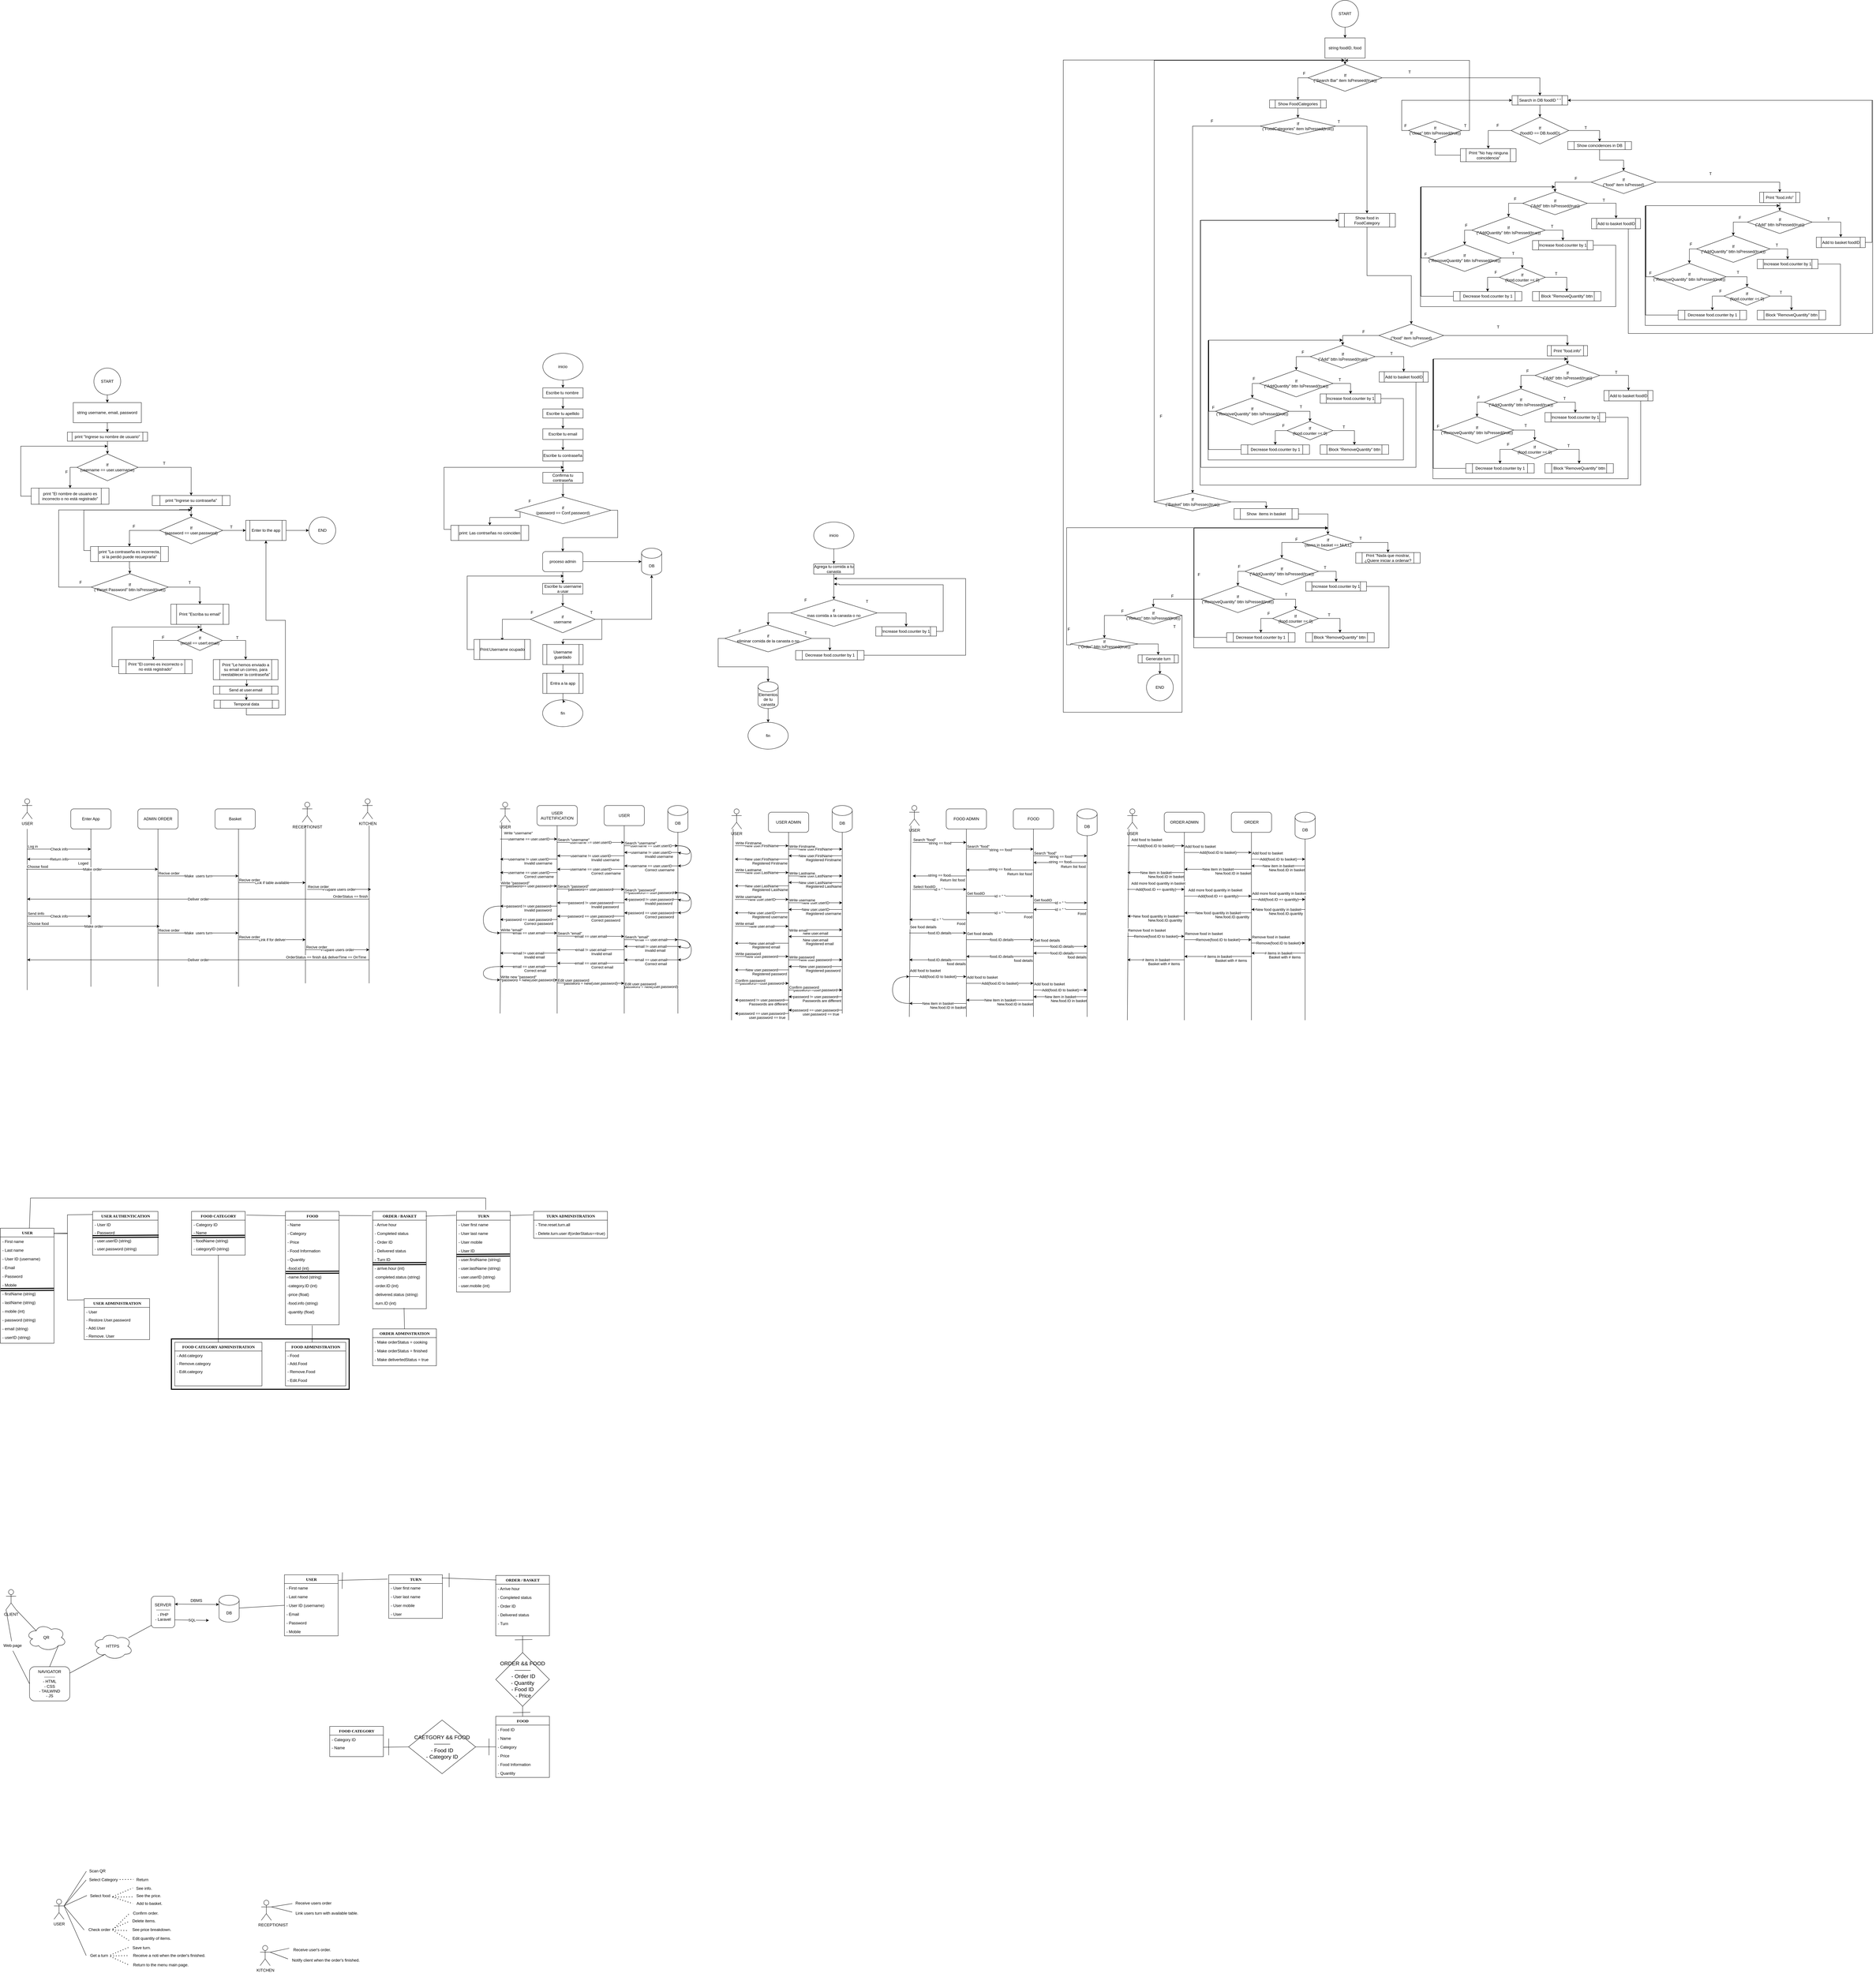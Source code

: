 <mxfile version="22.0.0" type="github">
  <diagram name="Page-1" id="6133507b-19e7-1e82-6fc7-422aa6c4b21f">
    <mxGraphModel dx="4163" dy="6470" grid="0" gridSize="10" guides="1" tooltips="1" connect="1" arrows="0" fold="1" page="1" pageScale="1" pageWidth="850" pageHeight="1100" background="none" math="0" shadow="0">
      <root>
        <mxCell id="0" />
        <mxCell id="1" parent="0" />
        <mxCell id="I0qqI5XusfE8nYUbzfX7-13" value="FOOD" style="swimlane;html=1;fontStyle=1;align=center;verticalAlign=top;childLayout=stackLayout;horizontal=1;startSize=26;horizontalStack=0;resizeParent=1;resizeLast=0;collapsible=1;marginBottom=0;swimlaneFillColor=#ffffff;rounded=0;shadow=0;comic=0;labelBackgroundColor=none;strokeWidth=1;fillColor=none;fontFamily=Verdana;fontSize=12" parent="1" vertex="1">
          <mxGeometry x="1507" y="785" width="160" height="182" as="geometry" />
        </mxCell>
        <mxCell id="I0qqI5XusfE8nYUbzfX7-14" value="- Food ID" style="text;html=1;strokeColor=none;fillColor=none;align=left;verticalAlign=top;spacingLeft=4;spacingRight=4;whiteSpace=wrap;overflow=hidden;rotatable=0;points=[[0,0.5],[1,0.5]];portConstraint=eastwest;" parent="I0qqI5XusfE8nYUbzfX7-13" vertex="1">
          <mxGeometry y="26" width="160" height="26" as="geometry" />
        </mxCell>
        <mxCell id="I0qqI5XusfE8nYUbzfX7-16" value="- Name" style="text;html=1;strokeColor=none;fillColor=none;align=left;verticalAlign=top;spacingLeft=4;spacingRight=4;whiteSpace=wrap;overflow=hidden;rotatable=0;points=[[0,0.5],[1,0.5]];portConstraint=eastwest;" parent="I0qqI5XusfE8nYUbzfX7-13" vertex="1">
          <mxGeometry y="52" width="160" height="26" as="geometry" />
        </mxCell>
        <mxCell id="I0qqI5XusfE8nYUbzfX7-54" value="- Category" style="text;html=1;strokeColor=none;fillColor=none;align=left;verticalAlign=top;spacingLeft=4;spacingRight=4;whiteSpace=wrap;overflow=hidden;rotatable=0;points=[[0,0.5],[1,0.5]];portConstraint=eastwest;" parent="I0qqI5XusfE8nYUbzfX7-13" vertex="1">
          <mxGeometry y="78" width="160" height="26" as="geometry" />
        </mxCell>
        <mxCell id="I0qqI5XusfE8nYUbzfX7-55" value="- Price" style="text;html=1;strokeColor=none;fillColor=none;align=left;verticalAlign=top;spacingLeft=4;spacingRight=4;whiteSpace=wrap;overflow=hidden;rotatable=0;points=[[0,0.5],[1,0.5]];portConstraint=eastwest;" parent="I0qqI5XusfE8nYUbzfX7-13" vertex="1">
          <mxGeometry y="104" width="160" height="26" as="geometry" />
        </mxCell>
        <mxCell id="V8HqpkSFx4EVLyuixHh1-19" value="- Food Information" style="text;html=1;strokeColor=none;fillColor=none;align=left;verticalAlign=top;spacingLeft=4;spacingRight=4;whiteSpace=wrap;overflow=hidden;rotatable=0;points=[[0,0.5],[1,0.5]];portConstraint=eastwest;" parent="I0qqI5XusfE8nYUbzfX7-13" vertex="1">
          <mxGeometry y="130" width="160" height="26" as="geometry" />
        </mxCell>
        <mxCell id="V8HqpkSFx4EVLyuixHh1-20" value="- Quantity" style="text;html=1;strokeColor=none;fillColor=none;align=left;verticalAlign=top;spacingLeft=4;spacingRight=4;whiteSpace=wrap;overflow=hidden;rotatable=0;points=[[0,0.5],[1,0.5]];portConstraint=eastwest;" parent="I0qqI5XusfE8nYUbzfX7-13" vertex="1">
          <mxGeometry y="156" width="160" height="26" as="geometry" />
        </mxCell>
        <mxCell id="I0qqI5XusfE8nYUbzfX7-45" value="ORDER / BASKET" style="swimlane;html=1;fontStyle=1;align=center;verticalAlign=top;childLayout=stackLayout;horizontal=1;startSize=26;horizontalStack=0;resizeParent=1;resizeLast=0;collapsible=1;marginBottom=0;swimlaneFillColor=#ffffff;rounded=0;shadow=0;comic=0;labelBackgroundColor=none;strokeWidth=1;fillColor=none;fontFamily=Verdana;fontSize=12" parent="1" vertex="1">
          <mxGeometry x="1507" y="365" width="160" height="180" as="geometry">
            <mxRectangle x="510" y="60" width="90" height="30" as="alternateBounds" />
          </mxGeometry>
        </mxCell>
        <mxCell id="I0qqI5XusfE8nYUbzfX7-46" value="- Arrive hour" style="text;html=1;strokeColor=none;fillColor=none;align=left;verticalAlign=top;spacingLeft=4;spacingRight=4;whiteSpace=wrap;overflow=hidden;rotatable=0;points=[[0,0.5],[1,0.5]];portConstraint=eastwest;" parent="I0qqI5XusfE8nYUbzfX7-45" vertex="1">
          <mxGeometry y="26" width="160" height="26" as="geometry" />
        </mxCell>
        <mxCell id="I0qqI5XusfE8nYUbzfX7-47" value="- Completed status" style="text;html=1;strokeColor=none;fillColor=none;align=left;verticalAlign=top;spacingLeft=4;spacingRight=4;whiteSpace=wrap;overflow=hidden;rotatable=0;points=[[0,0.5],[1,0.5]];portConstraint=eastwest;" parent="I0qqI5XusfE8nYUbzfX7-45" vertex="1">
          <mxGeometry y="52" width="160" height="26" as="geometry" />
        </mxCell>
        <mxCell id="I0qqI5XusfE8nYUbzfX7-49" value="- Order ID" style="text;html=1;strokeColor=none;fillColor=none;align=left;verticalAlign=top;spacingLeft=4;spacingRight=4;whiteSpace=wrap;overflow=hidden;rotatable=0;points=[[0,0.5],[1,0.5]];portConstraint=eastwest;" parent="I0qqI5XusfE8nYUbzfX7-45" vertex="1">
          <mxGeometry y="78" width="160" height="26" as="geometry" />
        </mxCell>
        <mxCell id="I0qqI5XusfE8nYUbzfX7-62" value="- Delivered status" style="text;html=1;strokeColor=none;fillColor=none;align=left;verticalAlign=top;spacingLeft=4;spacingRight=4;whiteSpace=wrap;overflow=hidden;rotatable=0;points=[[0,0.5],[1,0.5]];portConstraint=eastwest;" parent="I0qqI5XusfE8nYUbzfX7-45" vertex="1">
          <mxGeometry y="104" width="160" height="26" as="geometry" />
        </mxCell>
        <mxCell id="V8HqpkSFx4EVLyuixHh1-18" value="- Turn&lt;br&gt;" style="text;html=1;strokeColor=none;fillColor=none;align=left;verticalAlign=top;spacingLeft=4;spacingRight=4;whiteSpace=wrap;overflow=hidden;rotatable=0;points=[[0,0.5],[1,0.5]];portConstraint=eastwest;" parent="I0qqI5XusfE8nYUbzfX7-45" vertex="1">
          <mxGeometry y="130" width="160" height="26" as="geometry" />
        </mxCell>
        <mxCell id="V8HqpkSFx4EVLyuixHh1-1" value="USER" style="swimlane;html=1;fontStyle=1;align=center;verticalAlign=top;childLayout=stackLayout;horizontal=1;startSize=26;horizontalStack=0;resizeParent=1;resizeLast=0;collapsible=1;marginBottom=0;swimlaneFillColor=#ffffff;rounded=0;shadow=0;comic=0;labelBackgroundColor=none;strokeWidth=1;fillColor=none;fontFamily=Verdana;fontSize=12" parent="1" vertex="1">
          <mxGeometry x="877" y="363" width="160" height="182" as="geometry" />
        </mxCell>
        <mxCell id="V8HqpkSFx4EVLyuixHh1-2" value="- First name" style="text;html=1;strokeColor=none;fillColor=none;align=left;verticalAlign=top;spacingLeft=4;spacingRight=4;whiteSpace=wrap;overflow=hidden;rotatable=0;points=[[0,0.5],[1,0.5]];portConstraint=eastwest;" parent="V8HqpkSFx4EVLyuixHh1-1" vertex="1">
          <mxGeometry y="26" width="160" height="26" as="geometry" />
        </mxCell>
        <mxCell id="V8HqpkSFx4EVLyuixHh1-3" value="- Last name" style="text;html=1;strokeColor=none;fillColor=none;align=left;verticalAlign=top;spacingLeft=4;spacingRight=4;whiteSpace=wrap;overflow=hidden;rotatable=0;points=[[0,0.5],[1,0.5]];portConstraint=eastwest;" parent="V8HqpkSFx4EVLyuixHh1-1" vertex="1">
          <mxGeometry y="52" width="160" height="26" as="geometry" />
        </mxCell>
        <mxCell id="V8HqpkSFx4EVLyuixHh1-4" value="- User ID (username)" style="text;html=1;strokeColor=none;fillColor=none;align=left;verticalAlign=top;spacingLeft=4;spacingRight=4;whiteSpace=wrap;overflow=hidden;rotatable=0;points=[[0,0.5],[1,0.5]];portConstraint=eastwest;" parent="V8HqpkSFx4EVLyuixHh1-1" vertex="1">
          <mxGeometry y="78" width="160" height="26" as="geometry" />
        </mxCell>
        <mxCell id="V8HqpkSFx4EVLyuixHh1-5" value="- Email" style="text;html=1;strokeColor=none;fillColor=none;align=left;verticalAlign=top;spacingLeft=4;spacingRight=4;whiteSpace=wrap;overflow=hidden;rotatable=0;points=[[0,0.5],[1,0.5]];portConstraint=eastwest;" parent="V8HqpkSFx4EVLyuixHh1-1" vertex="1">
          <mxGeometry y="104" width="160" height="26" as="geometry" />
        </mxCell>
        <mxCell id="V8HqpkSFx4EVLyuixHh1-6" value="- Password" style="text;html=1;strokeColor=none;fillColor=none;align=left;verticalAlign=top;spacingLeft=4;spacingRight=4;whiteSpace=wrap;overflow=hidden;rotatable=0;points=[[0,0.5],[1,0.5]];portConstraint=eastwest;" parent="V8HqpkSFx4EVLyuixHh1-1" vertex="1">
          <mxGeometry y="130" width="160" height="26" as="geometry" />
        </mxCell>
        <mxCell id="V8HqpkSFx4EVLyuixHh1-7" value="- Mobile" style="text;html=1;strokeColor=none;fillColor=none;align=left;verticalAlign=top;spacingLeft=4;spacingRight=4;whiteSpace=wrap;overflow=hidden;rotatable=0;points=[[0,0.5],[1,0.5]];portConstraint=eastwest;" parent="V8HqpkSFx4EVLyuixHh1-1" vertex="1">
          <mxGeometry y="156" width="160" height="26" as="geometry" />
        </mxCell>
        <mxCell id="V8HqpkSFx4EVLyuixHh1-8" value="TURN" style="swimlane;html=1;fontStyle=1;align=center;verticalAlign=top;childLayout=stackLayout;horizontal=1;startSize=26;horizontalStack=0;resizeParent=1;resizeLast=0;collapsible=1;marginBottom=0;swimlaneFillColor=#ffffff;rounded=0;shadow=0;comic=0;labelBackgroundColor=none;strokeWidth=1;fillColor=none;fontFamily=Verdana;fontSize=12" parent="1" vertex="1">
          <mxGeometry x="1188" y="363" width="160" height="130" as="geometry">
            <mxRectangle x="520" y="285" width="80" height="30" as="alternateBounds" />
          </mxGeometry>
        </mxCell>
        <mxCell id="V8HqpkSFx4EVLyuixHh1-9" value="- User first name" style="text;html=1;strokeColor=none;fillColor=none;align=left;verticalAlign=top;spacingLeft=4;spacingRight=4;whiteSpace=wrap;overflow=hidden;rotatable=0;points=[[0,0.5],[1,0.5]];portConstraint=eastwest;" parent="V8HqpkSFx4EVLyuixHh1-8" vertex="1">
          <mxGeometry y="26" width="160" height="26" as="geometry" />
        </mxCell>
        <mxCell id="V8HqpkSFx4EVLyuixHh1-10" value="- User last name" style="text;html=1;strokeColor=none;fillColor=none;align=left;verticalAlign=top;spacingLeft=4;spacingRight=4;whiteSpace=wrap;overflow=hidden;rotatable=0;points=[[0,0.5],[1,0.5]];portConstraint=eastwest;" parent="V8HqpkSFx4EVLyuixHh1-8" vertex="1">
          <mxGeometry y="52" width="160" height="26" as="geometry" />
        </mxCell>
        <mxCell id="V8HqpkSFx4EVLyuixHh1-11" value="- User mobile" style="text;html=1;strokeColor=none;fillColor=none;align=left;verticalAlign=top;spacingLeft=4;spacingRight=4;whiteSpace=wrap;overflow=hidden;rotatable=0;points=[[0,0.5],[1,0.5]];portConstraint=eastwest;" parent="V8HqpkSFx4EVLyuixHh1-8" vertex="1">
          <mxGeometry y="78" width="160" height="26" as="geometry" />
        </mxCell>
        <mxCell id="V8HqpkSFx4EVLyuixHh1-15" value="- User" style="text;html=1;strokeColor=none;fillColor=none;align=left;verticalAlign=top;spacingLeft=4;spacingRight=4;whiteSpace=wrap;overflow=hidden;rotatable=0;points=[[0,0.5],[1,0.5]];portConstraint=eastwest;" parent="V8HqpkSFx4EVLyuixHh1-8" vertex="1">
          <mxGeometry y="104" width="160" height="26" as="geometry" />
        </mxCell>
        <mxCell id="V8HqpkSFx4EVLyuixHh1-12" value="FOOD CATEGORY" style="swimlane;html=1;fontStyle=1;align=center;verticalAlign=top;childLayout=stackLayout;horizontal=1;startSize=26;horizontalStack=0;resizeParent=1;resizeLast=0;collapsible=1;marginBottom=0;swimlaneFillColor=#ffffff;rounded=0;shadow=0;comic=0;labelBackgroundColor=none;strokeWidth=1;fillColor=none;fontFamily=Verdana;fontSize=12" parent="1" vertex="1">
          <mxGeometry x="1012" y="815" width="160" height="90" as="geometry">
            <mxRectangle x="510" y="260" width="80" height="30" as="alternateBounds" />
          </mxGeometry>
        </mxCell>
        <mxCell id="V8HqpkSFx4EVLyuixHh1-13" value="&lt;span style=&quot;text-align: center;&quot;&gt;- Category ID&lt;/span&gt;" style="text;html=1;strokeColor=none;fillColor=none;align=left;verticalAlign=top;spacingLeft=4;spacingRight=4;whiteSpace=wrap;overflow=hidden;rotatable=0;points=[[0,0.5],[1,0.5]];portConstraint=eastwest;" parent="V8HqpkSFx4EVLyuixHh1-12" vertex="1">
          <mxGeometry y="26" width="160" height="24" as="geometry" />
        </mxCell>
        <mxCell id="V8HqpkSFx4EVLyuixHh1-14" value="&lt;span style=&quot;text-align: center;&quot;&gt;- Name&lt;/span&gt;" style="text;html=1;strokeColor=none;fillColor=none;align=left;verticalAlign=top;spacingLeft=4;spacingRight=4;whiteSpace=wrap;overflow=hidden;rotatable=0;points=[[0,0.5],[1,0.5]];portConstraint=eastwest;" parent="V8HqpkSFx4EVLyuixHh1-12" vertex="1">
          <mxGeometry y="50" width="160" height="24" as="geometry" />
        </mxCell>
        <mxCell id="V8HqpkSFx4EVLyuixHh1-21" value="ORDER &amp;amp;&amp;amp; FOOD———&lt;br&gt;&amp;nbsp;- Order ID&lt;br&gt;- Quantity&lt;br&gt;- Food ID&lt;br&gt;&amp;nbsp;- Price" style="rhombus;whiteSpace=wrap;html=1;fontSize=16;" parent="1" vertex="1">
          <mxGeometry x="1507" y="595" width="160" height="160" as="geometry" />
        </mxCell>
        <mxCell id="V8HqpkSFx4EVLyuixHh1-24" value="CAETGORY &amp;amp;&amp;amp; FOOD&lt;br&gt;———&lt;br&gt;- Food ID&lt;br&gt;- Category ID" style="rhombus;whiteSpace=wrap;html=1;fontSize=16;" parent="1" vertex="1">
          <mxGeometry x="1247" y="796" width="200" height="160" as="geometry" />
        </mxCell>
        <mxCell id="V8HqpkSFx4EVLyuixHh1-29" value="USER" style="swimlane;html=1;fontStyle=1;align=center;verticalAlign=top;childLayout=stackLayout;horizontal=1;startSize=26;horizontalStack=0;resizeParent=1;resizeLast=0;collapsible=1;marginBottom=0;swimlaneFillColor=#ffffff;rounded=0;shadow=0;comic=0;labelBackgroundColor=none;strokeWidth=1;fillColor=none;fontFamily=Verdana;fontSize=12" parent="1" vertex="1">
          <mxGeometry x="30" y="-670" width="160" height="342.914" as="geometry" />
        </mxCell>
        <mxCell id="V8HqpkSFx4EVLyuixHh1-30" value="- First name" style="text;html=1;strokeColor=none;fillColor=none;align=left;verticalAlign=top;spacingLeft=4;spacingRight=4;whiteSpace=wrap;overflow=hidden;rotatable=0;points=[[0,0.5],[1,0.5]];portConstraint=eastwest;" parent="V8HqpkSFx4EVLyuixHh1-29" vertex="1">
          <mxGeometry y="26" width="160" height="26" as="geometry" />
        </mxCell>
        <mxCell id="V8HqpkSFx4EVLyuixHh1-31" value="- Last name" style="text;html=1;strokeColor=none;fillColor=none;align=left;verticalAlign=top;spacingLeft=4;spacingRight=4;whiteSpace=wrap;overflow=hidden;rotatable=0;points=[[0,0.5],[1,0.5]];portConstraint=eastwest;" parent="V8HqpkSFx4EVLyuixHh1-29" vertex="1">
          <mxGeometry y="52" width="160" height="26" as="geometry" />
        </mxCell>
        <mxCell id="V8HqpkSFx4EVLyuixHh1-32" value="- User ID (username)" style="text;html=1;strokeColor=none;fillColor=none;align=left;verticalAlign=top;spacingLeft=4;spacingRight=4;whiteSpace=wrap;overflow=hidden;rotatable=0;points=[[0,0.5],[1,0.5]];portConstraint=eastwest;" parent="V8HqpkSFx4EVLyuixHh1-29" vertex="1">
          <mxGeometry y="78" width="160" height="26" as="geometry" />
        </mxCell>
        <mxCell id="V8HqpkSFx4EVLyuixHh1-33" value="- Email" style="text;html=1;strokeColor=none;fillColor=none;align=left;verticalAlign=top;spacingLeft=4;spacingRight=4;whiteSpace=wrap;overflow=hidden;rotatable=0;points=[[0,0.5],[1,0.5]];portConstraint=eastwest;" parent="V8HqpkSFx4EVLyuixHh1-29" vertex="1">
          <mxGeometry y="104" width="160" height="26" as="geometry" />
        </mxCell>
        <mxCell id="V8HqpkSFx4EVLyuixHh1-34" value="- Password" style="text;html=1;strokeColor=none;fillColor=none;align=left;verticalAlign=top;spacingLeft=4;spacingRight=4;whiteSpace=wrap;overflow=hidden;rotatable=0;points=[[0,0.5],[1,0.5]];portConstraint=eastwest;" parent="V8HqpkSFx4EVLyuixHh1-29" vertex="1">
          <mxGeometry y="130" width="160" height="26" as="geometry" />
        </mxCell>
        <mxCell id="V8HqpkSFx4EVLyuixHh1-35" value="- Mobile" style="text;html=1;strokeColor=none;fillColor=none;align=left;verticalAlign=top;spacingLeft=4;spacingRight=4;whiteSpace=wrap;overflow=hidden;rotatable=0;points=[[0,0.5],[1,0.5]];portConstraint=eastwest;" parent="V8HqpkSFx4EVLyuixHh1-29" vertex="1">
          <mxGeometry y="156" width="160" height="26" as="geometry" />
        </mxCell>
        <mxCell id="NxPwZrn8tIDm6cM4T6ja-19" value="" style="shape=link;html=1;rounded=0;entryX=0.995;entryY=-0.023;entryDx=0;entryDy=0;entryPerimeter=0;strokeColor=#000000;strokeWidth=3;" parent="V8HqpkSFx4EVLyuixHh1-29" edge="1">
          <mxGeometry width="100" relative="1" as="geometry">
            <mxPoint x="1" y="183" as="sourcePoint" />
            <mxPoint x="160" y="182" as="targetPoint" />
          </mxGeometry>
        </mxCell>
        <mxCell id="V8HqpkSFx4EVLyuixHh1-43" value="- firstName (string)" style="text;html=1;strokeColor=none;fillColor=none;align=left;verticalAlign=top;spacingLeft=4;spacingRight=4;whiteSpace=wrap;overflow=hidden;rotatable=0;points=[[0,0.5],[1,0.5]];portConstraint=eastwest;" parent="V8HqpkSFx4EVLyuixHh1-29" vertex="1">
          <mxGeometry y="182" width="160" height="26" as="geometry" />
        </mxCell>
        <mxCell id="V8HqpkSFx4EVLyuixHh1-44" value="- lastName (string)" style="text;html=1;strokeColor=none;fillColor=none;align=left;verticalAlign=top;spacingLeft=4;spacingRight=4;whiteSpace=wrap;overflow=hidden;rotatable=0;points=[[0,0.5],[1,0.5]];portConstraint=eastwest;" parent="V8HqpkSFx4EVLyuixHh1-29" vertex="1">
          <mxGeometry y="208" width="160" height="26" as="geometry" />
        </mxCell>
        <mxCell id="V8HqpkSFx4EVLyuixHh1-48" value="- mobile (int)" style="text;html=1;strokeColor=none;fillColor=none;align=left;verticalAlign=top;spacingLeft=4;spacingRight=4;whiteSpace=wrap;overflow=hidden;rotatable=0;points=[[0,0.5],[1,0.5]];portConstraint=eastwest;" parent="V8HqpkSFx4EVLyuixHh1-29" vertex="1">
          <mxGeometry y="234" width="160" height="26" as="geometry" />
        </mxCell>
        <mxCell id="V8HqpkSFx4EVLyuixHh1-47" value="- password (string)" style="text;html=1;strokeColor=none;fillColor=none;align=left;verticalAlign=top;spacingLeft=4;spacingRight=4;whiteSpace=wrap;overflow=hidden;rotatable=0;points=[[0,0.5],[1,0.5]];portConstraint=eastwest;" parent="V8HqpkSFx4EVLyuixHh1-29" vertex="1">
          <mxGeometry y="260" width="160" height="26" as="geometry" />
        </mxCell>
        <mxCell id="V8HqpkSFx4EVLyuixHh1-46" value="- email (string)" style="text;html=1;strokeColor=none;fillColor=none;align=left;verticalAlign=top;spacingLeft=4;spacingRight=4;whiteSpace=wrap;overflow=hidden;rotatable=0;points=[[0,0.5],[1,0.5]];portConstraint=eastwest;" parent="V8HqpkSFx4EVLyuixHh1-29" vertex="1">
          <mxGeometry y="286" width="160" height="26" as="geometry" />
        </mxCell>
        <mxCell id="V8HqpkSFx4EVLyuixHh1-45" value="- userID (string)" style="text;html=1;strokeColor=none;fillColor=none;align=left;verticalAlign=top;spacingLeft=4;spacingRight=4;whiteSpace=wrap;overflow=hidden;rotatable=0;points=[[0,0.5],[1,0.5]];portConstraint=eastwest;" parent="V8HqpkSFx4EVLyuixHh1-29" vertex="1">
          <mxGeometry y="312" width="160" height="26" as="geometry" />
        </mxCell>
        <mxCell id="V8HqpkSFx4EVLyuixHh1-49" value="TURN" style="swimlane;html=1;fontStyle=1;align=center;verticalAlign=top;childLayout=stackLayout;horizontal=1;startSize=26;horizontalStack=0;resizeParent=1;resizeLast=0;collapsible=1;marginBottom=0;swimlaneFillColor=#ffffff;rounded=0;shadow=0;comic=0;labelBackgroundColor=none;strokeWidth=1;fillColor=none;fontFamily=Verdana;fontSize=12" parent="1" vertex="1">
          <mxGeometry x="1390" y="-720" width="160" height="240" as="geometry">
            <mxRectangle x="520" y="285" width="80" height="30" as="alternateBounds" />
          </mxGeometry>
        </mxCell>
        <mxCell id="V8HqpkSFx4EVLyuixHh1-50" value="- User first name" style="text;html=1;strokeColor=none;fillColor=none;align=left;verticalAlign=top;spacingLeft=4;spacingRight=4;whiteSpace=wrap;overflow=hidden;rotatable=0;points=[[0,0.5],[1,0.5]];portConstraint=eastwest;" parent="V8HqpkSFx4EVLyuixHh1-49" vertex="1">
          <mxGeometry y="26" width="160" height="26" as="geometry" />
        </mxCell>
        <mxCell id="V8HqpkSFx4EVLyuixHh1-51" value="- User last name" style="text;html=1;strokeColor=none;fillColor=none;align=left;verticalAlign=top;spacingLeft=4;spacingRight=4;whiteSpace=wrap;overflow=hidden;rotatable=0;points=[[0,0.5],[1,0.5]];portConstraint=eastwest;" parent="V8HqpkSFx4EVLyuixHh1-49" vertex="1">
          <mxGeometry y="52" width="160" height="26" as="geometry" />
        </mxCell>
        <mxCell id="V8HqpkSFx4EVLyuixHh1-52" value="- User mobile" style="text;html=1;strokeColor=none;fillColor=none;align=left;verticalAlign=top;spacingLeft=4;spacingRight=4;whiteSpace=wrap;overflow=hidden;rotatable=0;points=[[0,0.5],[1,0.5]];portConstraint=eastwest;" parent="V8HqpkSFx4EVLyuixHh1-49" vertex="1">
          <mxGeometry y="78" width="160" height="26" as="geometry" />
        </mxCell>
        <mxCell id="V8HqpkSFx4EVLyuixHh1-53" value="- User ID" style="text;html=1;strokeColor=none;fillColor=none;align=left;verticalAlign=top;spacingLeft=4;spacingRight=4;whiteSpace=wrap;overflow=hidden;rotatable=0;points=[[0,0.5],[1,0.5]];portConstraint=eastwest;" parent="V8HqpkSFx4EVLyuixHh1-49" vertex="1">
          <mxGeometry y="104" width="160" height="26" as="geometry" />
        </mxCell>
        <mxCell id="NxPwZrn8tIDm6cM4T6ja-18" value="" style="shape=link;html=1;rounded=0;entryX=0.995;entryY=-0.023;entryDx=0;entryDy=0;entryPerimeter=0;strokeColor=#000000;strokeWidth=3;" parent="V8HqpkSFx4EVLyuixHh1-49" edge="1">
          <mxGeometry width="100" relative="1" as="geometry">
            <mxPoint y="131" as="sourcePoint" />
            <mxPoint x="159" y="130" as="targetPoint" />
          </mxGeometry>
        </mxCell>
        <mxCell id="V8HqpkSFx4EVLyuixHh1-54" value="- user.firstName (string)" style="text;html=1;strokeColor=none;fillColor=none;align=left;verticalAlign=top;spacingLeft=4;spacingRight=4;whiteSpace=wrap;overflow=hidden;rotatable=0;points=[[0,0.5],[1,0.5]];portConstraint=eastwest;" parent="V8HqpkSFx4EVLyuixHh1-49" vertex="1">
          <mxGeometry y="130" width="160" height="26" as="geometry" />
        </mxCell>
        <mxCell id="V8HqpkSFx4EVLyuixHh1-56" value="- user.lastName (string)" style="text;html=1;strokeColor=none;fillColor=none;align=left;verticalAlign=top;spacingLeft=4;spacingRight=4;whiteSpace=wrap;overflow=hidden;rotatable=0;points=[[0,0.5],[1,0.5]];portConstraint=eastwest;" parent="V8HqpkSFx4EVLyuixHh1-49" vertex="1">
          <mxGeometry y="156" width="160" height="26" as="geometry" />
        </mxCell>
        <mxCell id="V8HqpkSFx4EVLyuixHh1-57" value="- user.userID (string)" style="text;html=1;strokeColor=none;fillColor=none;align=left;verticalAlign=top;spacingLeft=4;spacingRight=4;whiteSpace=wrap;overflow=hidden;rotatable=0;points=[[0,0.5],[1,0.5]];portConstraint=eastwest;" parent="V8HqpkSFx4EVLyuixHh1-49" vertex="1">
          <mxGeometry y="182" width="160" height="26" as="geometry" />
        </mxCell>
        <mxCell id="V8HqpkSFx4EVLyuixHh1-55" value="- user.mobile (int)" style="text;html=1;strokeColor=none;fillColor=none;align=left;verticalAlign=top;spacingLeft=4;spacingRight=4;whiteSpace=wrap;overflow=hidden;rotatable=0;points=[[0,0.5],[1,0.5]];portConstraint=eastwest;" parent="V8HqpkSFx4EVLyuixHh1-49" vertex="1">
          <mxGeometry y="208" width="160" height="26" as="geometry" />
        </mxCell>
        <mxCell id="V8HqpkSFx4EVLyuixHh1-59" value="FOOD CATEGORY" style="swimlane;html=1;fontStyle=1;align=center;verticalAlign=top;childLayout=stackLayout;horizontal=1;startSize=26;horizontalStack=0;resizeParent=1;resizeLast=0;collapsible=1;marginBottom=0;swimlaneFillColor=#ffffff;rounded=0;shadow=0;comic=0;labelBackgroundColor=none;strokeWidth=1;fillColor=none;fontFamily=Verdana;fontSize=12" parent="1" vertex="1">
          <mxGeometry x="600" y="-720" width="160" height="130" as="geometry">
            <mxRectangle x="510" y="260" width="80" height="30" as="alternateBounds" />
          </mxGeometry>
        </mxCell>
        <mxCell id="V8HqpkSFx4EVLyuixHh1-60" value="&lt;span style=&quot;text-align: center;&quot;&gt;- Category ID&lt;/span&gt;" style="text;html=1;strokeColor=none;fillColor=none;align=left;verticalAlign=top;spacingLeft=4;spacingRight=4;whiteSpace=wrap;overflow=hidden;rotatable=0;points=[[0,0.5],[1,0.5]];portConstraint=eastwest;" parent="V8HqpkSFx4EVLyuixHh1-59" vertex="1">
          <mxGeometry y="26" width="160" height="24" as="geometry" />
        </mxCell>
        <mxCell id="V8HqpkSFx4EVLyuixHh1-61" value="&lt;span style=&quot;text-align: center;&quot;&gt;- Name&lt;/span&gt;" style="text;html=1;strokeColor=none;fillColor=none;align=left;verticalAlign=top;spacingLeft=4;spacingRight=4;whiteSpace=wrap;overflow=hidden;rotatable=0;points=[[0,0.5],[1,0.5]];portConstraint=eastwest;" parent="V8HqpkSFx4EVLyuixHh1-59" vertex="1">
          <mxGeometry y="50" width="160" height="24" as="geometry" />
        </mxCell>
        <mxCell id="NxPwZrn8tIDm6cM4T6ja-21" value="" style="shape=link;html=1;rounded=0;entryX=0.995;entryY=-0.023;entryDx=0;entryDy=0;entryPerimeter=0;strokeColor=#000000;strokeWidth=3;" parent="V8HqpkSFx4EVLyuixHh1-59" edge="1">
          <mxGeometry width="100" relative="1" as="geometry">
            <mxPoint y="75" as="sourcePoint" />
            <mxPoint x="159" y="74" as="targetPoint" />
          </mxGeometry>
        </mxCell>
        <mxCell id="V8HqpkSFx4EVLyuixHh1-64" value="&lt;span style=&quot;text-align: center;&quot;&gt;- foodName (string)&lt;/span&gt;" style="text;html=1;strokeColor=none;fillColor=none;align=left;verticalAlign=top;spacingLeft=4;spacingRight=4;whiteSpace=wrap;overflow=hidden;rotatable=0;points=[[0,0.5],[1,0.5]];portConstraint=eastwest;" parent="V8HqpkSFx4EVLyuixHh1-59" vertex="1">
          <mxGeometry y="74" width="160" height="24" as="geometry" />
        </mxCell>
        <mxCell id="V8HqpkSFx4EVLyuixHh1-63" value="&lt;span style=&quot;text-align: center;&quot;&gt;- categoryID (string)&lt;/span&gt;" style="text;html=1;strokeColor=none;fillColor=none;align=left;verticalAlign=top;spacingLeft=4;spacingRight=4;whiteSpace=wrap;overflow=hidden;rotatable=0;points=[[0,0.5],[1,0.5]];portConstraint=eastwest;" parent="V8HqpkSFx4EVLyuixHh1-59" vertex="1">
          <mxGeometry y="98" width="160" height="24" as="geometry" />
        </mxCell>
        <mxCell id="5gyPYeoW1LZMkjKKsvoC-3" value="ORDER / BASKET" style="swimlane;html=1;fontStyle=1;align=center;verticalAlign=top;childLayout=stackLayout;horizontal=1;startSize=26;horizontalStack=0;resizeParent=1;resizeLast=0;collapsible=1;marginBottom=0;swimlaneFillColor=#ffffff;rounded=0;shadow=0;comic=0;labelBackgroundColor=none;strokeWidth=1;fillColor=none;fontFamily=Verdana;fontSize=12" parent="1" vertex="1">
          <mxGeometry x="1140" y="-720" width="160" height="290" as="geometry">
            <mxRectangle x="510" y="60" width="90" height="30" as="alternateBounds" />
          </mxGeometry>
        </mxCell>
        <mxCell id="5gyPYeoW1LZMkjKKsvoC-4" value="- Arrive hour" style="text;html=1;strokeColor=none;fillColor=none;align=left;verticalAlign=top;spacingLeft=4;spacingRight=4;whiteSpace=wrap;overflow=hidden;rotatable=0;points=[[0,0.5],[1,0.5]];portConstraint=eastwest;" parent="5gyPYeoW1LZMkjKKsvoC-3" vertex="1">
          <mxGeometry y="26" width="160" height="26" as="geometry" />
        </mxCell>
        <mxCell id="5gyPYeoW1LZMkjKKsvoC-5" value="- Completed status" style="text;html=1;strokeColor=none;fillColor=none;align=left;verticalAlign=top;spacingLeft=4;spacingRight=4;whiteSpace=wrap;overflow=hidden;rotatable=0;points=[[0,0.5],[1,0.5]];portConstraint=eastwest;" parent="5gyPYeoW1LZMkjKKsvoC-3" vertex="1">
          <mxGeometry y="52" width="160" height="26" as="geometry" />
        </mxCell>
        <mxCell id="5gyPYeoW1LZMkjKKsvoC-6" value="- Order ID" style="text;html=1;strokeColor=none;fillColor=none;align=left;verticalAlign=top;spacingLeft=4;spacingRight=4;whiteSpace=wrap;overflow=hidden;rotatable=0;points=[[0,0.5],[1,0.5]];portConstraint=eastwest;" parent="5gyPYeoW1LZMkjKKsvoC-3" vertex="1">
          <mxGeometry y="78" width="160" height="26" as="geometry" />
        </mxCell>
        <mxCell id="5gyPYeoW1LZMkjKKsvoC-7" value="- Delivered status" style="text;html=1;strokeColor=none;fillColor=none;align=left;verticalAlign=top;spacingLeft=4;spacingRight=4;whiteSpace=wrap;overflow=hidden;rotatable=0;points=[[0,0.5],[1,0.5]];portConstraint=eastwest;" parent="5gyPYeoW1LZMkjKKsvoC-3" vertex="1">
          <mxGeometry y="104" width="160" height="26" as="geometry" />
        </mxCell>
        <mxCell id="5gyPYeoW1LZMkjKKsvoC-8" value="- Turn ID" style="text;html=1;strokeColor=none;fillColor=none;align=left;verticalAlign=top;spacingLeft=4;spacingRight=4;whiteSpace=wrap;overflow=hidden;rotatable=0;points=[[0,0.5],[1,0.5]];portConstraint=eastwest;" parent="5gyPYeoW1LZMkjKKsvoC-3" vertex="1">
          <mxGeometry y="130" width="160" height="26" as="geometry" />
        </mxCell>
        <mxCell id="5gyPYeoW1LZMkjKKsvoC-17" value="" style="shape=link;html=1;rounded=0;entryX=0.995;entryY=-0.023;entryDx=0;entryDy=0;entryPerimeter=0;strokeColor=#000000;strokeWidth=3;" parent="5gyPYeoW1LZMkjKKsvoC-3" target="5gyPYeoW1LZMkjKKsvoC-9" edge="1">
          <mxGeometry width="100" relative="1" as="geometry">
            <mxPoint y="156" as="sourcePoint" />
            <mxPoint x="100" y="156" as="targetPoint" />
          </mxGeometry>
        </mxCell>
        <mxCell id="5gyPYeoW1LZMkjKKsvoC-9" value="- arrive.hour (int)" style="text;html=1;strokeColor=none;fillColor=none;align=left;verticalAlign=top;spacingLeft=4;spacingRight=4;whiteSpace=wrap;overflow=hidden;rotatable=0;points=[[0,0.5],[1,0.5]];portConstraint=eastwest;" parent="5gyPYeoW1LZMkjKKsvoC-3" vertex="1">
          <mxGeometry y="156" width="160" height="26" as="geometry" />
        </mxCell>
        <mxCell id="5gyPYeoW1LZMkjKKsvoC-10" value="-completed.status (string)" style="text;html=1;strokeColor=none;fillColor=none;align=left;verticalAlign=top;spacingLeft=4;spacingRight=4;whiteSpace=wrap;overflow=hidden;rotatable=0;points=[[0,0.5],[1,0.5]];portConstraint=eastwest;" parent="5gyPYeoW1LZMkjKKsvoC-3" vertex="1">
          <mxGeometry y="182" width="160" height="26" as="geometry" />
        </mxCell>
        <mxCell id="5gyPYeoW1LZMkjKKsvoC-11" value="-order.ID (int)" style="text;html=1;strokeColor=none;fillColor=none;align=left;verticalAlign=top;spacingLeft=4;spacingRight=4;whiteSpace=wrap;overflow=hidden;rotatable=0;points=[[0,0.5],[1,0.5]];portConstraint=eastwest;" parent="5gyPYeoW1LZMkjKKsvoC-3" vertex="1">
          <mxGeometry y="208" width="160" height="26" as="geometry" />
        </mxCell>
        <mxCell id="5gyPYeoW1LZMkjKKsvoC-12" value="-delivered.status (string)" style="text;html=1;strokeColor=none;fillColor=none;align=left;verticalAlign=top;spacingLeft=4;spacingRight=4;whiteSpace=wrap;overflow=hidden;rotatable=0;points=[[0,0.5],[1,0.5]];portConstraint=eastwest;" parent="5gyPYeoW1LZMkjKKsvoC-3" vertex="1">
          <mxGeometry y="234" width="160" height="26" as="geometry" />
        </mxCell>
        <mxCell id="5gyPYeoW1LZMkjKKsvoC-13" value="-turn.ID (int)" style="text;html=1;strokeColor=none;fillColor=none;align=left;verticalAlign=top;spacingLeft=4;spacingRight=4;whiteSpace=wrap;overflow=hidden;rotatable=0;points=[[0,0.5],[1,0.5]];portConstraint=eastwest;" parent="5gyPYeoW1LZMkjKKsvoC-3" vertex="1">
          <mxGeometry y="260" width="160" height="26" as="geometry" />
        </mxCell>
        <mxCell id="5gyPYeoW1LZMkjKKsvoC-18" value="FOOD" style="swimlane;html=1;fontStyle=1;align=center;verticalAlign=top;childLayout=stackLayout;horizontal=1;startSize=26;horizontalStack=0;resizeParent=1;resizeLast=0;collapsible=1;marginBottom=0;swimlaneFillColor=#ffffff;rounded=0;shadow=0;comic=0;labelBackgroundColor=none;strokeWidth=1;fillColor=none;fontFamily=Verdana;fontSize=12" parent="1" vertex="1">
          <mxGeometry x="880" y="-720" width="160" height="338" as="geometry" />
        </mxCell>
        <mxCell id="5gyPYeoW1LZMkjKKsvoC-20" value="- Name" style="text;html=1;strokeColor=none;fillColor=none;align=left;verticalAlign=top;spacingLeft=4;spacingRight=4;whiteSpace=wrap;overflow=hidden;rotatable=0;points=[[0,0.5],[1,0.5]];portConstraint=eastwest;" parent="5gyPYeoW1LZMkjKKsvoC-18" vertex="1">
          <mxGeometry y="26" width="160" height="26" as="geometry" />
        </mxCell>
        <mxCell id="5gyPYeoW1LZMkjKKsvoC-21" value="- Category" style="text;html=1;strokeColor=none;fillColor=none;align=left;verticalAlign=top;spacingLeft=4;spacingRight=4;whiteSpace=wrap;overflow=hidden;rotatable=0;points=[[0,0.5],[1,0.5]];portConstraint=eastwest;" parent="5gyPYeoW1LZMkjKKsvoC-18" vertex="1">
          <mxGeometry y="52" width="160" height="26" as="geometry" />
        </mxCell>
        <mxCell id="5gyPYeoW1LZMkjKKsvoC-22" value="- Price" style="text;html=1;strokeColor=none;fillColor=none;align=left;verticalAlign=top;spacingLeft=4;spacingRight=4;whiteSpace=wrap;overflow=hidden;rotatable=0;points=[[0,0.5],[1,0.5]];portConstraint=eastwest;" parent="5gyPYeoW1LZMkjKKsvoC-18" vertex="1">
          <mxGeometry y="78" width="160" height="26" as="geometry" />
        </mxCell>
        <mxCell id="5gyPYeoW1LZMkjKKsvoC-23" value="- Food Information" style="text;html=1;strokeColor=none;fillColor=none;align=left;verticalAlign=top;spacingLeft=4;spacingRight=4;whiteSpace=wrap;overflow=hidden;rotatable=0;points=[[0,0.5],[1,0.5]];portConstraint=eastwest;" parent="5gyPYeoW1LZMkjKKsvoC-18" vertex="1">
          <mxGeometry y="104" width="160" height="26" as="geometry" />
        </mxCell>
        <mxCell id="5gyPYeoW1LZMkjKKsvoC-24" value="- Quantity" style="text;html=1;strokeColor=none;fillColor=none;align=left;verticalAlign=top;spacingLeft=4;spacingRight=4;whiteSpace=wrap;overflow=hidden;rotatable=0;points=[[0,0.5],[1,0.5]];portConstraint=eastwest;" parent="5gyPYeoW1LZMkjKKsvoC-18" vertex="1">
          <mxGeometry y="130" width="160" height="26" as="geometry" />
        </mxCell>
        <mxCell id="NxPwZrn8tIDm6cM4T6ja-20" value="" style="shape=link;html=1;rounded=0;entryX=0.995;entryY=-0.023;entryDx=0;entryDy=0;entryPerimeter=0;strokeColor=#000000;strokeWidth=3;" parent="5gyPYeoW1LZMkjKKsvoC-18" edge="1">
          <mxGeometry width="100" relative="1" as="geometry">
            <mxPoint x="1" y="182" as="sourcePoint" />
            <mxPoint x="160" y="181" as="targetPoint" />
          </mxGeometry>
        </mxCell>
        <mxCell id="5gyPYeoW1LZMkjKKsvoC-33" value="-food.id (int)" style="text;html=1;strokeColor=none;fillColor=none;align=left;verticalAlign=top;spacingLeft=4;spacingRight=4;whiteSpace=wrap;overflow=hidden;rotatable=0;points=[[0,0.5],[1,0.5]];portConstraint=eastwest;strokeWidth=3;" parent="5gyPYeoW1LZMkjKKsvoC-18" vertex="1">
          <mxGeometry y="156" width="160" height="26" as="geometry" />
        </mxCell>
        <mxCell id="5gyPYeoW1LZMkjKKsvoC-34" value="-name.food (string)" style="text;html=1;strokeColor=none;fillColor=none;align=left;verticalAlign=top;spacingLeft=4;spacingRight=4;whiteSpace=wrap;overflow=hidden;rotatable=0;points=[[0,0.5],[1,0.5]];portConstraint=eastwest;" parent="5gyPYeoW1LZMkjKKsvoC-18" vertex="1">
          <mxGeometry y="182" width="160" height="26" as="geometry" />
        </mxCell>
        <mxCell id="5gyPYeoW1LZMkjKKsvoC-35" value="-category.ID (int)" style="text;html=1;strokeColor=none;fillColor=none;align=left;verticalAlign=top;spacingLeft=4;spacingRight=4;whiteSpace=wrap;overflow=hidden;rotatable=0;points=[[0,0.5],[1,0.5]];portConstraint=eastwest;" parent="5gyPYeoW1LZMkjKKsvoC-18" vertex="1">
          <mxGeometry y="208" width="160" height="26" as="geometry" />
        </mxCell>
        <mxCell id="5gyPYeoW1LZMkjKKsvoC-36" value="-price (float)" style="text;html=1;strokeColor=none;fillColor=none;align=left;verticalAlign=top;spacingLeft=4;spacingRight=4;whiteSpace=wrap;overflow=hidden;rotatable=0;points=[[0,0.5],[1,0.5]];portConstraint=eastwest;" parent="5gyPYeoW1LZMkjKKsvoC-18" vertex="1">
          <mxGeometry y="234" width="160" height="26" as="geometry" />
        </mxCell>
        <mxCell id="5gyPYeoW1LZMkjKKsvoC-37" value="-food.info (string)" style="text;html=1;strokeColor=none;fillColor=none;align=left;verticalAlign=top;spacingLeft=4;spacingRight=4;whiteSpace=wrap;overflow=hidden;rotatable=0;points=[[0,0.5],[1,0.5]];portConstraint=eastwest;" parent="5gyPYeoW1LZMkjKKsvoC-18" vertex="1">
          <mxGeometry y="260" width="160" height="26" as="geometry" />
        </mxCell>
        <mxCell id="5gyPYeoW1LZMkjKKsvoC-38" value="-quantity (float)" style="text;html=1;strokeColor=none;fillColor=none;align=left;verticalAlign=top;spacingLeft=4;spacingRight=4;whiteSpace=wrap;overflow=hidden;rotatable=0;points=[[0,0.5],[1,0.5]];portConstraint=eastwest;" parent="5gyPYeoW1LZMkjKKsvoC-18" vertex="1">
          <mxGeometry y="286" width="160" height="26" as="geometry" />
        </mxCell>
        <mxCell id="5gyPYeoW1LZMkjKKsvoC-39" value="" style="endArrow=none;html=1;rounded=0;entryX=1.008;entryY=0.091;entryDx=0;entryDy=0;exitX=-0.02;exitY=0.099;exitDx=0;exitDy=0;entryPerimeter=0;exitPerimeter=0;" parent="1" source="V8HqpkSFx4EVLyuixHh1-8" target="V8HqpkSFx4EVLyuixHh1-1" edge="1">
          <mxGeometry width="50" height="50" relative="1" as="geometry">
            <mxPoint x="1157.511" y="388.882" as="sourcePoint" />
            <mxPoint x="1057.0" y="504.73" as="targetPoint" />
          </mxGeometry>
        </mxCell>
        <mxCell id="NxPwZrn8tIDm6cM4T6ja-1" value="" style="endArrow=none;html=1;rounded=0;exitX=0.989;exitY=0.073;exitDx=0;exitDy=0;entryX=0.011;entryY=0.075;entryDx=0;entryDy=0;exitPerimeter=0;entryPerimeter=0;" parent="1" source="V8HqpkSFx4EVLyuixHh1-8" target="I0qqI5XusfE8nYUbzfX7-45" edge="1">
          <mxGeometry width="50" height="50" relative="1" as="geometry">
            <mxPoint x="1557" y="615" as="sourcePoint" />
            <mxPoint x="1607" y="565" as="targetPoint" />
          </mxGeometry>
        </mxCell>
        <mxCell id="NxPwZrn8tIDm6cM4T6ja-2" value="" style="endArrow=none;html=1;rounded=0;entryX=0.5;entryY=1;entryDx=0;entryDy=0;exitX=0.5;exitY=0;exitDx=0;exitDy=0;" parent="1" source="V8HqpkSFx4EVLyuixHh1-21" target="I0qqI5XusfE8nYUbzfX7-45" edge="1">
          <mxGeometry width="50" height="50" relative="1" as="geometry">
            <mxPoint x="1527" y="795" as="sourcePoint" />
            <mxPoint x="1577" y="745" as="targetPoint" />
          </mxGeometry>
        </mxCell>
        <mxCell id="NxPwZrn8tIDm6cM4T6ja-3" value="" style="endArrow=none;html=1;rounded=0;entryX=0.5;entryY=1;entryDx=0;entryDy=0;exitX=0.5;exitY=0;exitDx=0;exitDy=0;" parent="1" source="I0qqI5XusfE8nYUbzfX7-13" target="V8HqpkSFx4EVLyuixHh1-21" edge="1">
          <mxGeometry width="50" height="50" relative="1" as="geometry">
            <mxPoint x="1597" y="605" as="sourcePoint" />
            <mxPoint x="1597" y="555" as="targetPoint" />
          </mxGeometry>
        </mxCell>
        <mxCell id="NxPwZrn8tIDm6cM4T6ja-4" value="" style="endArrow=none;html=1;rounded=0;entryX=0;entryY=0.5;entryDx=0;entryDy=0;exitX=1;exitY=0.5;exitDx=0;exitDy=0;" parent="1" source="V8HqpkSFx4EVLyuixHh1-24" target="I0qqI5XusfE8nYUbzfX7-54" edge="1">
          <mxGeometry width="50" height="50" relative="1" as="geometry">
            <mxPoint x="1447" y="905" as="sourcePoint" />
            <mxPoint x="1407" y="855" as="targetPoint" />
          </mxGeometry>
        </mxCell>
        <mxCell id="NxPwZrn8tIDm6cM4T6ja-5" value="" style="endArrow=none;html=1;rounded=0;entryX=1;entryY=0.5;entryDx=0;entryDy=0;exitX=0;exitY=0.5;exitDx=0;exitDy=0;" parent="1" source="V8HqpkSFx4EVLyuixHh1-24" target="V8HqpkSFx4EVLyuixHh1-14" edge="1">
          <mxGeometry width="50" height="50" relative="1" as="geometry">
            <mxPoint x="1457" y="915" as="sourcePoint" />
            <mxPoint x="1517" y="886" as="targetPoint" />
          </mxGeometry>
        </mxCell>
        <mxCell id="NxPwZrn8tIDm6cM4T6ja-23" value="USER AUTHENTICATION" style="swimlane;html=1;fontStyle=1;align=center;verticalAlign=top;childLayout=stackLayout;horizontal=1;startSize=26;horizontalStack=0;resizeParent=1;resizeLast=0;collapsible=1;marginBottom=0;swimlaneFillColor=#ffffff;rounded=0;shadow=0;comic=0;labelBackgroundColor=none;strokeWidth=1;fillColor=none;fontFamily=Verdana;fontSize=12" parent="1" vertex="1">
          <mxGeometry x="305" y="-720" width="195" height="130" as="geometry">
            <mxRectangle x="510" y="260" width="80" height="30" as="alternateBounds" />
          </mxGeometry>
        </mxCell>
        <mxCell id="NxPwZrn8tIDm6cM4T6ja-24" value="&lt;span style=&quot;text-align: center;&quot;&gt;- User ID&lt;/span&gt;" style="text;html=1;strokeColor=none;fillColor=none;align=left;verticalAlign=top;spacingLeft=4;spacingRight=4;whiteSpace=wrap;overflow=hidden;rotatable=0;points=[[0,0.5],[1,0.5]];portConstraint=eastwest;" parent="NxPwZrn8tIDm6cM4T6ja-23" vertex="1">
          <mxGeometry y="26" width="195" height="24" as="geometry" />
        </mxCell>
        <mxCell id="NxPwZrn8tIDm6cM4T6ja-25" value="&lt;span style=&quot;text-align: center;&quot;&gt;- Password&lt;/span&gt;" style="text;html=1;strokeColor=none;fillColor=none;align=left;verticalAlign=top;spacingLeft=4;spacingRight=4;whiteSpace=wrap;overflow=hidden;rotatable=0;points=[[0,0.5],[1,0.5]];portConstraint=eastwest;" parent="NxPwZrn8tIDm6cM4T6ja-23" vertex="1">
          <mxGeometry y="50" width="195" height="24" as="geometry" />
        </mxCell>
        <mxCell id="NxPwZrn8tIDm6cM4T6ja-26" value="" style="shape=link;html=1;rounded=0;entryX=1.011;entryY=-0.017;entryDx=0;entryDy=0;entryPerimeter=0;strokeColor=#000000;strokeWidth=3;" parent="NxPwZrn8tIDm6cM4T6ja-23" target="NxPwZrn8tIDm6cM4T6ja-27" edge="1">
          <mxGeometry width="100" relative="1" as="geometry">
            <mxPoint y="75" as="sourcePoint" />
            <mxPoint x="159" y="74" as="targetPoint" />
          </mxGeometry>
        </mxCell>
        <mxCell id="NxPwZrn8tIDm6cM4T6ja-27" value="&lt;span style=&quot;text-align: center;&quot;&gt;- user.userID (string)&lt;/span&gt;" style="text;html=1;strokeColor=none;fillColor=none;align=left;verticalAlign=top;spacingLeft=4;spacingRight=4;whiteSpace=wrap;overflow=hidden;rotatable=0;points=[[0,0.5],[1,0.5]];portConstraint=eastwest;" parent="NxPwZrn8tIDm6cM4T6ja-23" vertex="1">
          <mxGeometry y="74" width="195" height="24" as="geometry" />
        </mxCell>
        <mxCell id="NxPwZrn8tIDm6cM4T6ja-28" value="&lt;span style=&quot;text-align: center;&quot;&gt;- user.password (string)&lt;/span&gt;" style="text;html=1;strokeColor=none;fillColor=none;align=left;verticalAlign=top;spacingLeft=4;spacingRight=4;whiteSpace=wrap;overflow=hidden;rotatable=0;points=[[0,0.5],[1,0.5]];portConstraint=eastwest;" parent="NxPwZrn8tIDm6cM4T6ja-23" vertex="1">
          <mxGeometry y="98" width="195" height="24" as="geometry" />
        </mxCell>
        <mxCell id="NxPwZrn8tIDm6cM4T6ja-29" value="USER ADMINISTRATION" style="swimlane;html=1;fontStyle=1;align=center;verticalAlign=top;childLayout=stackLayout;horizontal=1;startSize=26;horizontalStack=0;resizeParent=1;resizeLast=0;collapsible=1;marginBottom=0;swimlaneFillColor=#ffffff;rounded=0;shadow=0;comic=0;labelBackgroundColor=none;strokeWidth=1;fillColor=none;fontFamily=Verdana;fontSize=12" parent="1" vertex="1">
          <mxGeometry x="280" y="-460" width="195" height="122" as="geometry">
            <mxRectangle x="280" y="-470" width="80" height="30" as="alternateBounds" />
          </mxGeometry>
        </mxCell>
        <mxCell id="NxPwZrn8tIDm6cM4T6ja-30" value="&lt;div style=&quot;text-align: center;&quot;&gt;&lt;span style=&quot;background-color: initial;&quot;&gt;- User&lt;/span&gt;&lt;/div&gt;" style="text;html=1;strokeColor=none;fillColor=none;align=left;verticalAlign=top;spacingLeft=4;spacingRight=4;whiteSpace=wrap;overflow=hidden;rotatable=0;points=[[0,0.5],[1,0.5]];portConstraint=eastwest;" parent="NxPwZrn8tIDm6cM4T6ja-29" vertex="1">
          <mxGeometry y="26" width="195" height="24" as="geometry" />
        </mxCell>
        <mxCell id="NxPwZrn8tIDm6cM4T6ja-31" value="&lt;span style=&quot;text-align: center;&quot;&gt;- Restore.User.password&lt;/span&gt;" style="text;html=1;strokeColor=none;fillColor=none;align=left;verticalAlign=top;spacingLeft=4;spacingRight=4;whiteSpace=wrap;overflow=hidden;rotatable=0;points=[[0,0.5],[1,0.5]];portConstraint=eastwest;" parent="NxPwZrn8tIDm6cM4T6ja-29" vertex="1">
          <mxGeometry y="50" width="195" height="24" as="geometry" />
        </mxCell>
        <mxCell id="NxPwZrn8tIDm6cM4T6ja-34" value="&lt;span style=&quot;text-align: center;&quot;&gt;- Add.User&lt;/span&gt;" style="text;html=1;strokeColor=none;fillColor=none;align=left;verticalAlign=top;spacingLeft=4;spacingRight=4;whiteSpace=wrap;overflow=hidden;rotatable=0;points=[[0,0.5],[1,0.5]];portConstraint=eastwest;" parent="NxPwZrn8tIDm6cM4T6ja-29" vertex="1">
          <mxGeometry y="74" width="195" height="24" as="geometry" />
        </mxCell>
        <mxCell id="NxPwZrn8tIDm6cM4T6ja-33" value="&lt;span style=&quot;text-align: center;&quot;&gt;- Remove. User&lt;/span&gt;" style="text;html=1;strokeColor=none;fillColor=none;align=left;verticalAlign=top;spacingLeft=4;spacingRight=4;whiteSpace=wrap;overflow=hidden;rotatable=0;points=[[0,0.5],[1,0.5]];portConstraint=eastwest;" parent="NxPwZrn8tIDm6cM4T6ja-29" vertex="1">
          <mxGeometry y="98" width="195" height="24" as="geometry" />
        </mxCell>
        <mxCell id="NxPwZrn8tIDm6cM4T6ja-44" value="" style="endArrow=none;html=1;rounded=0;exitX=0.995;exitY=0.045;exitDx=0;exitDy=0;exitPerimeter=0;entryX=-0.006;entryY=0.03;entryDx=0;entryDy=0;entryPerimeter=0;" parent="1" source="V8HqpkSFx4EVLyuixHh1-29" target="NxPwZrn8tIDm6cM4T6ja-29" edge="1">
          <mxGeometry width="50" height="50" relative="1" as="geometry">
            <mxPoint x="390" y="-420" as="sourcePoint" />
            <mxPoint x="440" y="-470" as="targetPoint" />
            <Array as="points">
              <mxPoint x="230" y="-655" />
              <mxPoint x="230" y="-456" />
            </Array>
          </mxGeometry>
        </mxCell>
        <mxCell id="NxPwZrn8tIDm6cM4T6ja-45" value="" style="endArrow=none;html=1;rounded=0;exitX=0.995;exitY=0.046;exitDx=0;exitDy=0;exitPerimeter=0;entryX=0;entryY=0.07;entryDx=0;entryDy=0;entryPerimeter=0;" parent="1" source="V8HqpkSFx4EVLyuixHh1-29" target="NxPwZrn8tIDm6cM4T6ja-23" edge="1">
          <mxGeometry width="50" height="50" relative="1" as="geometry">
            <mxPoint x="230" y="-650" as="sourcePoint" />
            <mxPoint x="280" y="-670" as="targetPoint" />
            <Array as="points">
              <mxPoint x="230" y="-654" />
              <mxPoint x="230" y="-710" />
            </Array>
          </mxGeometry>
        </mxCell>
        <mxCell id="NxPwZrn8tIDm6cM4T6ja-55" value="FOOD ADMINISTRATION" style="swimlane;html=1;fontStyle=1;align=center;verticalAlign=top;childLayout=stackLayout;horizontal=1;startSize=26;horizontalStack=0;resizeParent=1;resizeLast=0;collapsible=1;marginBottom=0;swimlaneFillColor=#ffffff;rounded=0;shadow=0;comic=0;labelBackgroundColor=none;strokeWidth=1;fillColor=none;fontFamily=Verdana;fontSize=12" parent="1" vertex="1">
          <mxGeometry x="880" y="-330" width="180" height="130" as="geometry">
            <mxRectangle x="510" y="260" width="80" height="30" as="alternateBounds" />
          </mxGeometry>
        </mxCell>
        <mxCell id="NxPwZrn8tIDm6cM4T6ja-56" value="&lt;div style=&quot;text-align: center;&quot;&gt;&lt;span style=&quot;background-color: initial;&quot;&gt;- Food&lt;/span&gt;&lt;/div&gt;" style="text;html=1;strokeColor=none;fillColor=none;align=left;verticalAlign=top;spacingLeft=4;spacingRight=4;whiteSpace=wrap;overflow=hidden;rotatable=0;points=[[0,0.5],[1,0.5]];portConstraint=eastwest;" parent="NxPwZrn8tIDm6cM4T6ja-55" vertex="1">
          <mxGeometry y="26" width="180" height="24" as="geometry" />
        </mxCell>
        <mxCell id="NxPwZrn8tIDm6cM4T6ja-57" value="&lt;span style=&quot;text-align: center;&quot;&gt;- Add.Food&lt;/span&gt;" style="text;html=1;strokeColor=none;fillColor=none;align=left;verticalAlign=top;spacingLeft=4;spacingRight=4;whiteSpace=wrap;overflow=hidden;rotatable=0;points=[[0,0.5],[1,0.5]];portConstraint=eastwest;" parent="NxPwZrn8tIDm6cM4T6ja-55" vertex="1">
          <mxGeometry y="50" width="180" height="24" as="geometry" />
        </mxCell>
        <mxCell id="NxPwZrn8tIDm6cM4T6ja-61" value="&lt;span style=&quot;text-align: center;&quot;&gt;- Remove.Food&lt;/span&gt;" style="text;html=1;strokeColor=none;fillColor=none;align=left;verticalAlign=top;spacingLeft=4;spacingRight=4;whiteSpace=wrap;overflow=hidden;rotatable=0;points=[[0,0.5],[1,0.5]];portConstraint=eastwest;" parent="NxPwZrn8tIDm6cM4T6ja-55" vertex="1">
          <mxGeometry y="74" width="180" height="26" as="geometry" />
        </mxCell>
        <mxCell id="1gaYcO7zTgsK8Uvr2uTy-44" value="&lt;span style=&quot;text-align: center;&quot;&gt;- Edit.Food&lt;/span&gt;" style="text;html=1;strokeColor=none;fillColor=none;align=left;verticalAlign=top;spacingLeft=4;spacingRight=4;whiteSpace=wrap;overflow=hidden;rotatable=0;points=[[0,0.5],[1,0.5]];portConstraint=eastwest;" parent="NxPwZrn8tIDm6cM4T6ja-55" vertex="1">
          <mxGeometry y="100" width="180" height="24" as="geometry" />
        </mxCell>
        <mxCell id="1gaYcO7zTgsK8Uvr2uTy-21" value="ORDER ADMINSTRATION" style="swimlane;html=1;fontStyle=1;align=center;verticalAlign=top;childLayout=stackLayout;horizontal=1;startSize=26;horizontalStack=0;resizeParent=1;resizeLast=0;collapsible=1;marginBottom=0;swimlaneFillColor=#ffffff;rounded=0;shadow=0;comic=0;labelBackgroundColor=none;strokeWidth=1;fillColor=none;fontFamily=Verdana;fontSize=12" parent="1" vertex="1">
          <mxGeometry x="1140" y="-370" width="190" height="110" as="geometry">
            <mxRectangle x="510" y="60" width="90" height="30" as="alternateBounds" />
          </mxGeometry>
        </mxCell>
        <mxCell id="1gaYcO7zTgsK8Uvr2uTy-22" value="- Make orderStatus = cooking" style="text;html=1;strokeColor=none;fillColor=none;align=left;verticalAlign=top;spacingLeft=4;spacingRight=4;whiteSpace=wrap;overflow=hidden;rotatable=0;points=[[0,0.5],[1,0.5]];portConstraint=eastwest;" parent="1gaYcO7zTgsK8Uvr2uTy-21" vertex="1">
          <mxGeometry y="26" width="190" height="26" as="geometry" />
        </mxCell>
        <mxCell id="1gaYcO7zTgsK8Uvr2uTy-33" value="- Make orderStatus = finished" style="text;html=1;strokeColor=none;fillColor=none;align=left;verticalAlign=top;spacingLeft=4;spacingRight=4;whiteSpace=wrap;overflow=hidden;rotatable=0;points=[[0,0.5],[1,0.5]];portConstraint=eastwest;" parent="1gaYcO7zTgsK8Uvr2uTy-21" vertex="1">
          <mxGeometry y="52" width="190" height="26" as="geometry" />
        </mxCell>
        <mxCell id="1gaYcO7zTgsK8Uvr2uTy-34" value="- Make delivertedStatus = true" style="text;html=1;strokeColor=none;fillColor=none;align=left;verticalAlign=top;spacingLeft=4;spacingRight=4;whiteSpace=wrap;overflow=hidden;rotatable=0;points=[[0,0.5],[1,0.5]];portConstraint=eastwest;" parent="1gaYcO7zTgsK8Uvr2uTy-21" vertex="1">
          <mxGeometry y="78" width="190" height="22" as="geometry" />
        </mxCell>
        <mxCell id="1gaYcO7zTgsK8Uvr2uTy-37" value="FOOD CATEGORY ADMINISTRATION" style="swimlane;html=1;fontStyle=1;align=center;verticalAlign=top;childLayout=stackLayout;horizontal=1;startSize=26;horizontalStack=0;resizeParent=1;resizeLast=0;collapsible=1;marginBottom=0;swimlaneFillColor=#ffffff;rounded=0;shadow=0;comic=0;labelBackgroundColor=none;strokeWidth=1;fillColor=none;fontFamily=Verdana;fontSize=12" parent="1" vertex="1">
          <mxGeometry x="550" y="-330" width="260" height="130" as="geometry">
            <mxRectangle x="510" y="260" width="80" height="30" as="alternateBounds" />
          </mxGeometry>
        </mxCell>
        <mxCell id="1gaYcO7zTgsK8Uvr2uTy-38" value="&lt;div style=&quot;text-align: center;&quot;&gt;&lt;span style=&quot;background-color: initial;&quot;&gt;- Add.category&lt;/span&gt;&lt;/div&gt;" style="text;html=1;strokeColor=none;fillColor=none;align=left;verticalAlign=top;spacingLeft=4;spacingRight=4;whiteSpace=wrap;overflow=hidden;rotatable=0;points=[[0,0.5],[1,0.5]];portConstraint=eastwest;" parent="1gaYcO7zTgsK8Uvr2uTy-37" vertex="1">
          <mxGeometry y="26" width="260" height="24" as="geometry" />
        </mxCell>
        <mxCell id="1gaYcO7zTgsK8Uvr2uTy-39" value="&lt;span style=&quot;text-align: center;&quot;&gt;- Remove.category&lt;/span&gt;" style="text;html=1;strokeColor=none;fillColor=none;align=left;verticalAlign=top;spacingLeft=4;spacingRight=4;whiteSpace=wrap;overflow=hidden;rotatable=0;points=[[0,0.5],[1,0.5]];portConstraint=eastwest;" parent="1gaYcO7zTgsK8Uvr2uTy-37" vertex="1">
          <mxGeometry y="50" width="260" height="24" as="geometry" />
        </mxCell>
        <mxCell id="1gaYcO7zTgsK8Uvr2uTy-43" value="&lt;span style=&quot;text-align: center;&quot;&gt;- Edit.category&lt;/span&gt;" style="text;html=1;strokeColor=none;fillColor=none;align=left;verticalAlign=top;spacingLeft=4;spacingRight=4;whiteSpace=wrap;overflow=hidden;rotatable=0;points=[[0,0.5],[1,0.5]];portConstraint=eastwest;" parent="1gaYcO7zTgsK8Uvr2uTy-37" vertex="1">
          <mxGeometry y="74" width="260" height="24" as="geometry" />
        </mxCell>
        <mxCell id="1gaYcO7zTgsK8Uvr2uTy-45" value="" style="endArrow=none;html=1;rounded=0;entryX=-0.001;entryY=0.038;entryDx=0;entryDy=0;entryPerimeter=0;exitX=1.021;exitY=0.084;exitDx=0;exitDy=0;exitPerimeter=0;" parent="1" source="V8HqpkSFx4EVLyuixHh1-59" target="5gyPYeoW1LZMkjKKsvoC-18" edge="1">
          <mxGeometry width="50" height="50" relative="1" as="geometry">
            <mxPoint x="620" y="-530" as="sourcePoint" />
            <mxPoint x="670" y="-580" as="targetPoint" />
          </mxGeometry>
        </mxCell>
        <mxCell id="1gaYcO7zTgsK8Uvr2uTy-46" value="" style="endArrow=none;html=1;rounded=0;entryX=0.5;entryY=1;entryDx=0;entryDy=0;exitX=0.5;exitY=0;exitDx=0;exitDy=0;" parent="1" source="1gaYcO7zTgsK8Uvr2uTy-37" target="V8HqpkSFx4EVLyuixHh1-59" edge="1">
          <mxGeometry width="50" height="50" relative="1" as="geometry">
            <mxPoint x="620" y="-530" as="sourcePoint" />
            <mxPoint x="670" y="-580" as="targetPoint" />
          </mxGeometry>
        </mxCell>
        <mxCell id="1gaYcO7zTgsK8Uvr2uTy-48" value="" style="endArrow=none;html=1;rounded=0;exitX=0.443;exitY=-0.006;exitDx=0;exitDy=0;exitPerimeter=0;" parent="1" source="NxPwZrn8tIDm6cM4T6ja-55" edge="1">
          <mxGeometry width="50" height="50" relative="1" as="geometry">
            <mxPoint x="620" y="-340" as="sourcePoint" />
            <mxPoint x="960" y="-380" as="targetPoint" />
          </mxGeometry>
        </mxCell>
        <mxCell id="1gaYcO7zTgsK8Uvr2uTy-49" value="" style="endArrow=none;html=1;rounded=0;exitX=1.004;exitY=0.036;exitDx=0;exitDy=0;exitPerimeter=0;entryX=-0.022;entryY=0.043;entryDx=0;entryDy=0;entryPerimeter=0;" parent="1" source="5gyPYeoW1LZMkjKKsvoC-18" target="5gyPYeoW1LZMkjKKsvoC-3" edge="1">
          <mxGeometry width="50" height="50" relative="1" as="geometry">
            <mxPoint x="1400" y="-610" as="sourcePoint" />
            <mxPoint x="1450" y="-660" as="targetPoint" />
          </mxGeometry>
        </mxCell>
        <mxCell id="1gaYcO7zTgsK8Uvr2uTy-50" value="" style="endArrow=none;html=1;rounded=0;exitX=0.989;exitY=0.048;exitDx=0;exitDy=0;exitPerimeter=0;entryX=-0.011;entryY=0.048;entryDx=0;entryDy=0;entryPerimeter=0;" parent="1" source="5gyPYeoW1LZMkjKKsvoC-3" target="V8HqpkSFx4EVLyuixHh1-49" edge="1">
          <mxGeometry width="50" height="50" relative="1" as="geometry">
            <mxPoint x="1400" y="-610" as="sourcePoint" />
            <mxPoint x="1450" y="-660" as="targetPoint" />
          </mxGeometry>
        </mxCell>
        <mxCell id="1gaYcO7zTgsK8Uvr2uTy-51" value="" style="endArrow=none;html=1;rounded=0;exitX=0.585;exitY=1.077;exitDx=0;exitDy=0;exitPerimeter=0;entryX=0.5;entryY=0;entryDx=0;entryDy=0;" parent="1" source="5gyPYeoW1LZMkjKKsvoC-13" target="1gaYcO7zTgsK8Uvr2uTy-21" edge="1">
          <mxGeometry width="50" height="50" relative="1" as="geometry">
            <mxPoint x="1400" y="-610" as="sourcePoint" />
            <mxPoint x="1450" y="-660" as="targetPoint" />
          </mxGeometry>
        </mxCell>
        <mxCell id="1gaYcO7zTgsK8Uvr2uTy-52" value="TURN ADMINISTRATION" style="swimlane;html=1;fontStyle=1;align=center;verticalAlign=top;childLayout=stackLayout;horizontal=1;startSize=26;horizontalStack=0;resizeParent=1;resizeLast=0;collapsible=1;marginBottom=0;swimlaneFillColor=#ffffff;rounded=0;shadow=0;comic=0;labelBackgroundColor=none;strokeWidth=1;fillColor=none;fontFamily=Verdana;fontSize=12" parent="1" vertex="1">
          <mxGeometry x="1620" y="-720" width="220" height="80" as="geometry">
            <mxRectangle x="1830" y="-540" width="80" height="30" as="alternateBounds" />
          </mxGeometry>
        </mxCell>
        <mxCell id="1gaYcO7zTgsK8Uvr2uTy-53" value="- Time.reset.turn.all" style="text;html=1;strokeColor=none;fillColor=none;align=left;verticalAlign=top;spacingLeft=4;spacingRight=4;whiteSpace=wrap;overflow=hidden;rotatable=0;points=[[0,0.5],[1,0.5]];portConstraint=eastwest;" parent="1gaYcO7zTgsK8Uvr2uTy-52" vertex="1">
          <mxGeometry y="26" width="220" height="26" as="geometry" />
        </mxCell>
        <mxCell id="1gaYcO7zTgsK8Uvr2uTy-55" value="- Delete.turn.user if(orderStatus==true)" style="text;html=1;strokeColor=none;fillColor=none;align=left;verticalAlign=top;spacingLeft=4;spacingRight=4;whiteSpace=wrap;overflow=hidden;rotatable=0;points=[[0,0.5],[1,0.5]];portConstraint=eastwest;" parent="1gaYcO7zTgsK8Uvr2uTy-52" vertex="1">
          <mxGeometry y="52" width="220" height="26" as="geometry" />
        </mxCell>
        <mxCell id="1gaYcO7zTgsK8Uvr2uTy-64" value="" style="endArrow=none;html=1;rounded=0;exitX=0.994;exitY=0.05;exitDx=0;exitDy=0;exitPerimeter=0;entryX=-0.009;entryY=0.128;entryDx=0;entryDy=0;entryPerimeter=0;" parent="1" source="V8HqpkSFx4EVLyuixHh1-49" target="1gaYcO7zTgsK8Uvr2uTy-52" edge="1">
          <mxGeometry width="50" height="50" relative="1" as="geometry">
            <mxPoint x="1970" y="-580" as="sourcePoint" />
            <mxPoint x="2020" y="-630" as="targetPoint" />
          </mxGeometry>
        </mxCell>
        <mxCell id="0b3EeHPLSl8qr2C3AWyC-3" value="Enter App" style="rounded=1;whiteSpace=wrap;html=1;" parent="1" vertex="1">
          <mxGeometry x="240" y="-1920" width="120" height="60" as="geometry" />
        </mxCell>
        <mxCell id="0b3EeHPLSl8qr2C3AWyC-4" value="ADMIN ORDER" style="rounded=1;whiteSpace=wrap;html=1;" parent="1" vertex="1">
          <mxGeometry x="440" y="-1920" width="120" height="60" as="geometry" />
        </mxCell>
        <mxCell id="0b3EeHPLSl8qr2C3AWyC-6" value="" style="endArrow=none;html=1;rounded=0;entryX=0.5;entryY=1;entryDx=0;entryDy=0;" parent="1" edge="1">
          <mxGeometry width="50" height="50" relative="1" as="geometry">
            <mxPoint x="110" y="-1380" as="sourcePoint" />
            <mxPoint x="110" y="-1860" as="targetPoint" />
          </mxGeometry>
        </mxCell>
        <mxCell id="0b3EeHPLSl8qr2C3AWyC-7" value="" style="endArrow=none;html=1;rounded=0;entryX=0.5;entryY=1;entryDx=0;entryDy=0;" parent="1" target="0b3EeHPLSl8qr2C3AWyC-3" edge="1">
          <mxGeometry width="50" height="50" relative="1" as="geometry">
            <mxPoint x="300" y="-1390" as="sourcePoint" />
            <mxPoint x="500" y="-1700" as="targetPoint" />
          </mxGeometry>
        </mxCell>
        <mxCell id="0b3EeHPLSl8qr2C3AWyC-8" value="" style="endArrow=none;html=1;rounded=0;entryX=0.5;entryY=1;entryDx=0;entryDy=0;" parent="1" target="0b3EeHPLSl8qr2C3AWyC-4" edge="1">
          <mxGeometry width="50" height="50" relative="1" as="geometry">
            <mxPoint x="500" y="-1390" as="sourcePoint" />
            <mxPoint x="500" y="-1700" as="targetPoint" />
          </mxGeometry>
        </mxCell>
        <mxCell id="0b3EeHPLSl8qr2C3AWyC-11" value="" style="endArrow=classic;html=1;rounded=0;" parent="1" edge="1">
          <mxGeometry relative="1" as="geometry">
            <mxPoint x="110" y="-1800" as="sourcePoint" />
            <mxPoint x="300" y="-1800" as="targetPoint" />
          </mxGeometry>
        </mxCell>
        <mxCell id="0b3EeHPLSl8qr2C3AWyC-12" value="Check info" style="edgeLabel;resizable=0;html=1;align=center;verticalAlign=middle;" parent="0b3EeHPLSl8qr2C3AWyC-11" connectable="0" vertex="1">
          <mxGeometry relative="1" as="geometry" />
        </mxCell>
        <mxCell id="0b3EeHPLSl8qr2C3AWyC-13" value="Log in" style="edgeLabel;resizable=0;html=1;align=left;verticalAlign=bottom;" parent="0b3EeHPLSl8qr2C3AWyC-11" connectable="0" vertex="1">
          <mxGeometry x="-1" relative="1" as="geometry" />
        </mxCell>
        <mxCell id="0b3EeHPLSl8qr2C3AWyC-14" value="" style="endArrow=classic;html=1;rounded=0;" parent="1" edge="1">
          <mxGeometry relative="1" as="geometry">
            <mxPoint x="107.5" y="-1740" as="sourcePoint" />
            <mxPoint x="500" y="-1740" as="targetPoint" />
          </mxGeometry>
        </mxCell>
        <mxCell id="0b3EeHPLSl8qr2C3AWyC-15" value="Make order" style="edgeLabel;resizable=0;html=1;align=center;verticalAlign=middle;" parent="0b3EeHPLSl8qr2C3AWyC-14" connectable="0" vertex="1">
          <mxGeometry relative="1" as="geometry" />
        </mxCell>
        <mxCell id="0b3EeHPLSl8qr2C3AWyC-16" value="Choose food" style="edgeLabel;resizable=0;html=1;align=left;verticalAlign=bottom;" parent="0b3EeHPLSl8qr2C3AWyC-14" connectable="0" vertex="1">
          <mxGeometry x="-1" relative="1" as="geometry" />
        </mxCell>
        <mxCell id="0b3EeHPLSl8qr2C3AWyC-17" value="Basket" style="rounded=1;whiteSpace=wrap;html=1;" parent="1" vertex="1">
          <mxGeometry x="670" y="-1920" width="120" height="60" as="geometry" />
        </mxCell>
        <mxCell id="0b3EeHPLSl8qr2C3AWyC-18" value="" style="endArrow=classic;html=1;rounded=0;" parent="1" edge="1">
          <mxGeometry relative="1" as="geometry">
            <mxPoint x="500" y="-1720" as="sourcePoint" />
            <mxPoint x="740" y="-1720" as="targetPoint" />
          </mxGeometry>
        </mxCell>
        <mxCell id="0b3EeHPLSl8qr2C3AWyC-19" value="Make&amp;nbsp; users turn" style="edgeLabel;resizable=0;html=1;align=center;verticalAlign=middle;" parent="0b3EeHPLSl8qr2C3AWyC-18" connectable="0" vertex="1">
          <mxGeometry relative="1" as="geometry" />
        </mxCell>
        <mxCell id="0b3EeHPLSl8qr2C3AWyC-20" value="Recive order" style="edgeLabel;resizable=0;html=1;align=left;verticalAlign=bottom;" parent="0b3EeHPLSl8qr2C3AWyC-18" connectable="0" vertex="1">
          <mxGeometry x="-1" relative="1" as="geometry" />
        </mxCell>
        <mxCell id="0b3EeHPLSl8qr2C3AWyC-21" value="" style="endArrow=none;html=1;rounded=0;entryX=0.5;entryY=1;entryDx=0;entryDy=0;" parent="1" edge="1">
          <mxGeometry width="50" height="50" relative="1" as="geometry">
            <mxPoint x="740" y="-1390" as="sourcePoint" />
            <mxPoint x="740" y="-1860" as="targetPoint" />
          </mxGeometry>
        </mxCell>
        <mxCell id="0b3EeHPLSl8qr2C3AWyC-22" value="" style="endArrow=none;html=1;rounded=0;entryX=0.5;entryY=1;entryDx=0;entryDy=0;" parent="1" edge="1">
          <mxGeometry width="50" height="50" relative="1" as="geometry">
            <mxPoint x="939.6" y="-1400" as="sourcePoint" />
            <mxPoint x="939.6" y="-1870" as="targetPoint" />
          </mxGeometry>
        </mxCell>
        <mxCell id="0b3EeHPLSl8qr2C3AWyC-24" value="" style="endArrow=none;html=1;rounded=0;entryX=0.5;entryY=1;entryDx=0;entryDy=0;" parent="1" edge="1">
          <mxGeometry width="50" height="50" relative="1" as="geometry">
            <mxPoint x="1129.6" y="-1400" as="sourcePoint" />
            <mxPoint x="1129.6" y="-1870" as="targetPoint" />
          </mxGeometry>
        </mxCell>
        <mxCell id="0b3EeHPLSl8qr2C3AWyC-26" value="" style="endArrow=classic;html=1;rounded=0;" parent="1" edge="1">
          <mxGeometry relative="1" as="geometry">
            <mxPoint x="740" y="-1700" as="sourcePoint" />
            <mxPoint x="940" y="-1700" as="targetPoint" />
          </mxGeometry>
        </mxCell>
        <mxCell id="0b3EeHPLSl8qr2C3AWyC-27" value="Link if table available" style="edgeLabel;resizable=0;html=1;align=center;verticalAlign=middle;" parent="0b3EeHPLSl8qr2C3AWyC-26" connectable="0" vertex="1">
          <mxGeometry relative="1" as="geometry" />
        </mxCell>
        <mxCell id="0b3EeHPLSl8qr2C3AWyC-28" value="Recive order" style="edgeLabel;resizable=0;html=1;align=left;verticalAlign=bottom;" parent="0b3EeHPLSl8qr2C3AWyC-26" connectable="0" vertex="1">
          <mxGeometry x="-1" relative="1" as="geometry" />
        </mxCell>
        <mxCell id="0b3EeHPLSl8qr2C3AWyC-29" value="" style="endArrow=classic;html=1;rounded=0;" parent="1" edge="1">
          <mxGeometry relative="1" as="geometry">
            <mxPoint x="945" y="-1680" as="sourcePoint" />
            <mxPoint x="1135" y="-1680" as="targetPoint" />
          </mxGeometry>
        </mxCell>
        <mxCell id="0b3EeHPLSl8qr2C3AWyC-30" value="Prepare users order" style="edgeLabel;resizable=0;html=1;align=center;verticalAlign=middle;" parent="0b3EeHPLSl8qr2C3AWyC-29" connectable="0" vertex="1">
          <mxGeometry relative="1" as="geometry" />
        </mxCell>
        <mxCell id="0b3EeHPLSl8qr2C3AWyC-31" value="Recive order" style="edgeLabel;resizable=0;html=1;align=left;verticalAlign=bottom;" parent="0b3EeHPLSl8qr2C3AWyC-29" connectable="0" vertex="1">
          <mxGeometry x="-1" relative="1" as="geometry" />
        </mxCell>
        <mxCell id="0b3EeHPLSl8qr2C3AWyC-32" value="" style="endArrow=classic;html=1;rounded=0;" parent="1" edge="1">
          <mxGeometry relative="1" as="geometry">
            <mxPoint x="1130" y="-1651" as="sourcePoint" />
            <mxPoint x="110" y="-1651" as="targetPoint" />
          </mxGeometry>
        </mxCell>
        <mxCell id="0b3EeHPLSl8qr2C3AWyC-33" value="Deliver order" style="edgeLabel;resizable=0;html=1;align=center;verticalAlign=middle;" parent="0b3EeHPLSl8qr2C3AWyC-32" connectable="0" vertex="1">
          <mxGeometry relative="1" as="geometry" />
        </mxCell>
        <mxCell id="0b3EeHPLSl8qr2C3AWyC-34" value="OrderStatus == finish" style="edgeLabel;resizable=0;html=1;align=left;verticalAlign=bottom;" parent="0b3EeHPLSl8qr2C3AWyC-32" connectable="0" vertex="1">
          <mxGeometry x="-1" relative="1" as="geometry">
            <mxPoint x="-110" as="offset" />
          </mxGeometry>
        </mxCell>
        <mxCell id="0b3EeHPLSl8qr2C3AWyC-35" value="" style="endArrow=classic;html=1;rounded=0;" parent="1" edge="1">
          <mxGeometry relative="1" as="geometry">
            <mxPoint x="110" y="-1600" as="sourcePoint" />
            <mxPoint x="300" y="-1600" as="targetPoint" />
          </mxGeometry>
        </mxCell>
        <mxCell id="0b3EeHPLSl8qr2C3AWyC-36" value="Check info" style="edgeLabel;resizable=0;html=1;align=center;verticalAlign=middle;" parent="0b3EeHPLSl8qr2C3AWyC-35" connectable="0" vertex="1">
          <mxGeometry relative="1" as="geometry" />
        </mxCell>
        <mxCell id="0b3EeHPLSl8qr2C3AWyC-37" value="Send iinfo" style="edgeLabel;resizable=0;html=1;align=left;verticalAlign=bottom;" parent="0b3EeHPLSl8qr2C3AWyC-35" connectable="0" vertex="1">
          <mxGeometry x="-1" relative="1" as="geometry" />
        </mxCell>
        <mxCell id="0b3EeHPLSl8qr2C3AWyC-38" value="" style="endArrow=classic;html=1;rounded=0;" parent="1" edge="1">
          <mxGeometry relative="1" as="geometry">
            <mxPoint x="110" y="-1570" as="sourcePoint" />
            <mxPoint x="505" y="-1570" as="targetPoint" />
          </mxGeometry>
        </mxCell>
        <mxCell id="0b3EeHPLSl8qr2C3AWyC-39" value="Make order" style="edgeLabel;resizable=0;html=1;align=center;verticalAlign=middle;" parent="0b3EeHPLSl8qr2C3AWyC-38" connectable="0" vertex="1">
          <mxGeometry relative="1" as="geometry" />
        </mxCell>
        <mxCell id="0b3EeHPLSl8qr2C3AWyC-40" value="Choose food" style="edgeLabel;resizable=0;html=1;align=left;verticalAlign=bottom;" parent="0b3EeHPLSl8qr2C3AWyC-38" connectable="0" vertex="1">
          <mxGeometry x="-1" relative="1" as="geometry" />
        </mxCell>
        <mxCell id="0b3EeHPLSl8qr2C3AWyC-41" value="" style="endArrow=classic;html=1;rounded=0;" parent="1" edge="1">
          <mxGeometry relative="1" as="geometry">
            <mxPoint x="500" y="-1550" as="sourcePoint" />
            <mxPoint x="740" y="-1550" as="targetPoint" />
          </mxGeometry>
        </mxCell>
        <mxCell id="0b3EeHPLSl8qr2C3AWyC-42" value="Make&amp;nbsp; users turn" style="edgeLabel;resizable=0;html=1;align=center;verticalAlign=middle;" parent="0b3EeHPLSl8qr2C3AWyC-41" connectable="0" vertex="1">
          <mxGeometry relative="1" as="geometry" />
        </mxCell>
        <mxCell id="0b3EeHPLSl8qr2C3AWyC-43" value="Recive order" style="edgeLabel;resizable=0;html=1;align=left;verticalAlign=bottom;" parent="0b3EeHPLSl8qr2C3AWyC-41" connectable="0" vertex="1">
          <mxGeometry x="-1" relative="1" as="geometry" />
        </mxCell>
        <mxCell id="0b3EeHPLSl8qr2C3AWyC-44" value="" style="endArrow=classic;html=1;rounded=0;" parent="1" edge="1">
          <mxGeometry relative="1" as="geometry">
            <mxPoint x="740" y="-1530" as="sourcePoint" />
            <mxPoint x="940" y="-1530" as="targetPoint" />
          </mxGeometry>
        </mxCell>
        <mxCell id="0b3EeHPLSl8qr2C3AWyC-45" value="Link if for deliver" style="edgeLabel;resizable=0;html=1;align=center;verticalAlign=middle;" parent="0b3EeHPLSl8qr2C3AWyC-44" connectable="0" vertex="1">
          <mxGeometry relative="1" as="geometry" />
        </mxCell>
        <mxCell id="0b3EeHPLSl8qr2C3AWyC-46" value="Recive order" style="edgeLabel;resizable=0;html=1;align=left;verticalAlign=bottom;" parent="0b3EeHPLSl8qr2C3AWyC-44" connectable="0" vertex="1">
          <mxGeometry x="-1" relative="1" as="geometry" />
        </mxCell>
        <mxCell id="0b3EeHPLSl8qr2C3AWyC-47" value="" style="endArrow=classic;html=1;rounded=0;" parent="1" edge="1">
          <mxGeometry relative="1" as="geometry">
            <mxPoint x="940" y="-1500" as="sourcePoint" />
            <mxPoint x="1130" y="-1500" as="targetPoint" />
          </mxGeometry>
        </mxCell>
        <mxCell id="0b3EeHPLSl8qr2C3AWyC-48" value="Prepare users order" style="edgeLabel;resizable=0;html=1;align=center;verticalAlign=middle;" parent="0b3EeHPLSl8qr2C3AWyC-47" connectable="0" vertex="1">
          <mxGeometry relative="1" as="geometry" />
        </mxCell>
        <mxCell id="0b3EeHPLSl8qr2C3AWyC-49" value="Recive order" style="edgeLabel;resizable=0;html=1;align=left;verticalAlign=bottom;" parent="0b3EeHPLSl8qr2C3AWyC-47" connectable="0" vertex="1">
          <mxGeometry x="-1" relative="1" as="geometry" />
        </mxCell>
        <mxCell id="0b3EeHPLSl8qr2C3AWyC-50" value="" style="endArrow=classic;html=1;rounded=0;" parent="1" edge="1">
          <mxGeometry relative="1" as="geometry">
            <mxPoint x="1130" y="-1470" as="sourcePoint" />
            <mxPoint x="110" y="-1470" as="targetPoint" />
          </mxGeometry>
        </mxCell>
        <mxCell id="0b3EeHPLSl8qr2C3AWyC-51" value="Deliver order" style="edgeLabel;resizable=0;html=1;align=center;verticalAlign=middle;" parent="0b3EeHPLSl8qr2C3AWyC-50" connectable="0" vertex="1">
          <mxGeometry relative="1" as="geometry" />
        </mxCell>
        <mxCell id="0b3EeHPLSl8qr2C3AWyC-52" value="OrderStatus == finish &amp;amp;&amp;amp; deliverTime == OnTime" style="edgeLabel;resizable=0;html=1;align=left;verticalAlign=bottom;" parent="0b3EeHPLSl8qr2C3AWyC-50" connectable="0" vertex="1">
          <mxGeometry x="-1" relative="1" as="geometry">
            <mxPoint x="-250" as="offset" />
          </mxGeometry>
        </mxCell>
        <mxCell id="0b3EeHPLSl8qr2C3AWyC-54" value="" style="rounded=0;whiteSpace=wrap;html=1;fillColor=none;strokeWidth=3;" parent="1" vertex="1">
          <mxGeometry x="540" y="-340" width="530" height="150" as="geometry" />
        </mxCell>
        <mxCell id="0b3EeHPLSl8qr2C3AWyC-70" value="" style="endArrow=none;html=1;rounded=0;entryX=0.545;entryY=-0.02;entryDx=0;entryDy=0;entryPerimeter=0;" parent="1" source="V8HqpkSFx4EVLyuixHh1-29" target="V8HqpkSFx4EVLyuixHh1-49" edge="1">
          <mxGeometry width="50" height="50" relative="1" as="geometry">
            <mxPoint x="1330" y="-450" as="sourcePoint" />
            <mxPoint x="1380" y="-500" as="targetPoint" />
            <Array as="points">
              <mxPoint x="120" y="-760" />
              <mxPoint x="1477" y="-760" />
            </Array>
          </mxGeometry>
        </mxCell>
        <mxCell id="0b3EeHPLSl8qr2C3AWyC-71" value="" style="endArrow=classic;html=1;rounded=0;" parent="1" edge="1">
          <mxGeometry relative="1" as="geometry">
            <mxPoint x="300" y="-1770" as="sourcePoint" />
            <mxPoint x="110" y="-1770" as="targetPoint" />
          </mxGeometry>
        </mxCell>
        <mxCell id="0b3EeHPLSl8qr2C3AWyC-72" value="Return info" style="edgeLabel;resizable=0;html=1;align=center;verticalAlign=middle;" parent="0b3EeHPLSl8qr2C3AWyC-71" connectable="0" vertex="1">
          <mxGeometry relative="1" as="geometry" />
        </mxCell>
        <mxCell id="0b3EeHPLSl8qr2C3AWyC-73" value="Loged" style="edgeLabel;resizable=0;html=1;align=left;verticalAlign=bottom;" parent="0b3EeHPLSl8qr2C3AWyC-71" connectable="0" vertex="1">
          <mxGeometry x="-1" relative="1" as="geometry">
            <mxPoint x="-40" y="20" as="offset" />
          </mxGeometry>
        </mxCell>
        <mxCell id="0b3EeHPLSl8qr2C3AWyC-74" value="KITCHEN" style="shape=umlActor;verticalLabelPosition=bottom;verticalAlign=top;html=1;outlineConnect=0;" parent="1" vertex="1">
          <mxGeometry x="1110" y="-1950" width="30" height="60" as="geometry" />
        </mxCell>
        <mxCell id="0b3EeHPLSl8qr2C3AWyC-76" value="RECEPTIONIST" style="shape=umlActor;verticalLabelPosition=bottom;verticalAlign=top;html=1;outlineConnect=0;" parent="1" vertex="1">
          <mxGeometry x="930" y="-1940" width="30" height="60" as="geometry" />
        </mxCell>
        <mxCell id="T0YR8MX-vg3qSfp54hWT-2" value="USER" style="shape=umlActor;verticalLabelPosition=bottom;verticalAlign=top;html=1;outlineConnect=0;" parent="1" vertex="1">
          <mxGeometry x="2740" y="-1930" width="30" height="60" as="geometry" />
        </mxCell>
        <mxCell id="T0YR8MX-vg3qSfp54hWT-4" value="FOOD ADMIN" style="rounded=1;whiteSpace=wrap;html=1;" parent="1" vertex="1">
          <mxGeometry x="2850" y="-1920" width="120" height="60" as="geometry" />
        </mxCell>
        <mxCell id="T0YR8MX-vg3qSfp54hWT-5" value="FOOD" style="rounded=1;whiteSpace=wrap;html=1;" parent="1" vertex="1">
          <mxGeometry x="3050" y="-1920" width="120" height="60" as="geometry" />
        </mxCell>
        <mxCell id="T0YR8MX-vg3qSfp54hWT-7" value="" style="endArrow=none;html=1;rounded=0;" parent="1" edge="1">
          <mxGeometry width="50" height="50" relative="1" as="geometry">
            <mxPoint x="2740" y="-1300" as="sourcePoint" />
            <mxPoint x="2744.688" y="-1870" as="targetPoint" />
          </mxGeometry>
        </mxCell>
        <mxCell id="T0YR8MX-vg3qSfp54hWT-8" value="" style="endArrow=none;html=1;rounded=0;entryX=0.5;entryY=1;entryDx=0;entryDy=0;" parent="1" target="T0YR8MX-vg3qSfp54hWT-4" edge="1">
          <mxGeometry width="50" height="50" relative="1" as="geometry">
            <mxPoint x="2910" y="-1300" as="sourcePoint" />
            <mxPoint x="2930" y="-1710" as="targetPoint" />
          </mxGeometry>
        </mxCell>
        <mxCell id="T0YR8MX-vg3qSfp54hWT-9" value="" style="endArrow=none;html=1;rounded=0;entryX=0.5;entryY=1;entryDx=0;entryDy=0;" parent="1" target="T0YR8MX-vg3qSfp54hWT-5" edge="1">
          <mxGeometry width="50" height="50" relative="1" as="geometry">
            <mxPoint x="3110" y="-1300" as="sourcePoint" />
            <mxPoint x="2930" y="-1710" as="targetPoint" />
          </mxGeometry>
        </mxCell>
        <mxCell id="T0YR8MX-vg3qSfp54hWT-10" value="" style="endArrow=classic;html=1;rounded=0;" parent="1" edge="1">
          <mxGeometry relative="1" as="geometry">
            <mxPoint x="2750" y="-1820" as="sourcePoint" />
            <mxPoint x="2910" y="-1820" as="targetPoint" />
          </mxGeometry>
        </mxCell>
        <mxCell id="T0YR8MX-vg3qSfp54hWT-11" value="Label" style="edgeLabel;resizable=0;html=1;align=center;verticalAlign=middle;" parent="T0YR8MX-vg3qSfp54hWT-10" connectable="0" vertex="1">
          <mxGeometry relative="1" as="geometry" />
        </mxCell>
        <mxCell id="T0YR8MX-vg3qSfp54hWT-12" value="Search &quot;food&quot;" style="edgeLabel;resizable=0;html=1;align=left;verticalAlign=bottom;" parent="T0YR8MX-vg3qSfp54hWT-10" connectable="0" vertex="1">
          <mxGeometry x="-1" relative="1" as="geometry" />
        </mxCell>
        <mxCell id="T0YR8MX-vg3qSfp54hWT-13" value="string == food" style="edgeLabel;html=1;align=center;verticalAlign=middle;resizable=0;points=[];" parent="T0YR8MX-vg3qSfp54hWT-10" vertex="1" connectable="0">
          <mxGeometry x="0.014" y="-2" relative="1" as="geometry">
            <mxPoint as="offset" />
          </mxGeometry>
        </mxCell>
        <mxCell id="T0YR8MX-vg3qSfp54hWT-14" value="" style="endArrow=classic;html=1;rounded=0;" parent="1" edge="1">
          <mxGeometry relative="1" as="geometry">
            <mxPoint x="2910" y="-1800" as="sourcePoint" />
            <mxPoint x="3110" y="-1800" as="targetPoint" />
          </mxGeometry>
        </mxCell>
        <mxCell id="T0YR8MX-vg3qSfp54hWT-15" value="Label" style="edgeLabel;resizable=0;html=1;align=center;verticalAlign=middle;" parent="T0YR8MX-vg3qSfp54hWT-14" connectable="0" vertex="1">
          <mxGeometry relative="1" as="geometry" />
        </mxCell>
        <mxCell id="T0YR8MX-vg3qSfp54hWT-16" value="Search &quot;food&quot;" style="edgeLabel;resizable=0;html=1;align=left;verticalAlign=bottom;" parent="T0YR8MX-vg3qSfp54hWT-14" connectable="0" vertex="1">
          <mxGeometry x="-1" relative="1" as="geometry" />
        </mxCell>
        <mxCell id="T0YR8MX-vg3qSfp54hWT-17" value="string == food" style="edgeLabel;html=1;align=center;verticalAlign=middle;resizable=0;points=[];" parent="T0YR8MX-vg3qSfp54hWT-14" vertex="1" connectable="0">
          <mxGeometry x="0.014" y="-2" relative="1" as="geometry">
            <mxPoint as="offset" />
          </mxGeometry>
        </mxCell>
        <mxCell id="T0YR8MX-vg3qSfp54hWT-18" value="DB" style="shape=cylinder3;whiteSpace=wrap;html=1;boundedLbl=1;backgroundOutline=1;size=15;" parent="1" vertex="1">
          <mxGeometry x="3240" y="-1920" width="60" height="80" as="geometry" />
        </mxCell>
        <mxCell id="T0YR8MX-vg3qSfp54hWT-19" value="" style="endArrow=none;html=1;rounded=0;entryX=0.5;entryY=1;entryDx=0;entryDy=0;entryPerimeter=0;" parent="1" target="T0YR8MX-vg3qSfp54hWT-18" edge="1">
          <mxGeometry width="50" height="50" relative="1" as="geometry">
            <mxPoint x="3270" y="-1300" as="sourcePoint" />
            <mxPoint x="3220" y="-1690" as="targetPoint" />
          </mxGeometry>
        </mxCell>
        <mxCell id="T0YR8MX-vg3qSfp54hWT-20" value="" style="endArrow=classic;html=1;rounded=0;" parent="1" edge="1">
          <mxGeometry relative="1" as="geometry">
            <mxPoint x="3110" y="-1780" as="sourcePoint" />
            <mxPoint x="3270" y="-1780" as="targetPoint" />
          </mxGeometry>
        </mxCell>
        <mxCell id="T0YR8MX-vg3qSfp54hWT-21" value="Label" style="edgeLabel;resizable=0;html=1;align=center;verticalAlign=middle;" parent="T0YR8MX-vg3qSfp54hWT-20" connectable="0" vertex="1">
          <mxGeometry relative="1" as="geometry" />
        </mxCell>
        <mxCell id="T0YR8MX-vg3qSfp54hWT-22" value="Search &quot;food&quot;" style="edgeLabel;resizable=0;html=1;align=left;verticalAlign=bottom;" parent="T0YR8MX-vg3qSfp54hWT-20" connectable="0" vertex="1">
          <mxGeometry x="-1" relative="1" as="geometry" />
        </mxCell>
        <mxCell id="T0YR8MX-vg3qSfp54hWT-23" value="string == food" style="edgeLabel;html=1;align=center;verticalAlign=middle;resizable=0;points=[];" parent="T0YR8MX-vg3qSfp54hWT-20" vertex="1" connectable="0">
          <mxGeometry x="0.014" y="-2" relative="1" as="geometry">
            <mxPoint as="offset" />
          </mxGeometry>
        </mxCell>
        <mxCell id="T0YR8MX-vg3qSfp54hWT-24" value="" style="endArrow=classic;html=1;rounded=0;" parent="1" edge="1">
          <mxGeometry relative="1" as="geometry">
            <mxPoint x="3270" y="-1760" as="sourcePoint" />
            <mxPoint x="3110" y="-1760" as="targetPoint" />
          </mxGeometry>
        </mxCell>
        <mxCell id="T0YR8MX-vg3qSfp54hWT-25" value="Label" style="edgeLabel;resizable=0;html=1;align=center;verticalAlign=middle;" parent="T0YR8MX-vg3qSfp54hWT-24" connectable="0" vertex="1">
          <mxGeometry relative="1" as="geometry" />
        </mxCell>
        <mxCell id="T0YR8MX-vg3qSfp54hWT-26" value="Return list food" style="edgeLabel;resizable=0;html=1;align=left;verticalAlign=bottom;" parent="T0YR8MX-vg3qSfp54hWT-24" connectable="0" vertex="1">
          <mxGeometry x="-1" relative="1" as="geometry">
            <mxPoint x="-80" y="20" as="offset" />
          </mxGeometry>
        </mxCell>
        <mxCell id="T0YR8MX-vg3qSfp54hWT-27" value="string == food" style="edgeLabel;html=1;align=center;verticalAlign=middle;resizable=0;points=[];" parent="T0YR8MX-vg3qSfp54hWT-24" vertex="1" connectable="0">
          <mxGeometry x="0.014" y="-2" relative="1" as="geometry">
            <mxPoint as="offset" />
          </mxGeometry>
        </mxCell>
        <mxCell id="T0YR8MX-vg3qSfp54hWT-28" value="" style="endArrow=classic;html=1;rounded=0;" parent="1" edge="1">
          <mxGeometry relative="1" as="geometry">
            <mxPoint x="3110" y="-1738" as="sourcePoint" />
            <mxPoint x="2910" y="-1738" as="targetPoint" />
          </mxGeometry>
        </mxCell>
        <mxCell id="T0YR8MX-vg3qSfp54hWT-29" value="Label" style="edgeLabel;resizable=0;html=1;align=center;verticalAlign=middle;" parent="T0YR8MX-vg3qSfp54hWT-28" connectable="0" vertex="1">
          <mxGeometry relative="1" as="geometry" />
        </mxCell>
        <mxCell id="T0YR8MX-vg3qSfp54hWT-30" value="Return list food" style="edgeLabel;resizable=0;html=1;align=left;verticalAlign=bottom;" parent="T0YR8MX-vg3qSfp54hWT-28" connectable="0" vertex="1">
          <mxGeometry x="-1" relative="1" as="geometry">
            <mxPoint x="-80" y="20" as="offset" />
          </mxGeometry>
        </mxCell>
        <mxCell id="T0YR8MX-vg3qSfp54hWT-31" value="string == food" style="edgeLabel;html=1;align=center;verticalAlign=middle;resizable=0;points=[];" parent="T0YR8MX-vg3qSfp54hWT-28" vertex="1" connectable="0">
          <mxGeometry x="0.014" y="-2" relative="1" as="geometry">
            <mxPoint as="offset" />
          </mxGeometry>
        </mxCell>
        <mxCell id="T0YR8MX-vg3qSfp54hWT-32" value="" style="endArrow=classic;html=1;rounded=0;" parent="1" edge="1">
          <mxGeometry relative="1" as="geometry">
            <mxPoint x="2910" y="-1720" as="sourcePoint" />
            <mxPoint x="2750" y="-1720" as="targetPoint" />
          </mxGeometry>
        </mxCell>
        <mxCell id="T0YR8MX-vg3qSfp54hWT-33" value="Label" style="edgeLabel;resizable=0;html=1;align=center;verticalAlign=middle;" parent="T0YR8MX-vg3qSfp54hWT-32" connectable="0" vertex="1">
          <mxGeometry relative="1" as="geometry" />
        </mxCell>
        <mxCell id="T0YR8MX-vg3qSfp54hWT-34" value="Return list food" style="edgeLabel;resizable=0;html=1;align=left;verticalAlign=bottom;" parent="T0YR8MX-vg3qSfp54hWT-32" connectable="0" vertex="1">
          <mxGeometry x="-1" relative="1" as="geometry">
            <mxPoint x="-80" y="20" as="offset" />
          </mxGeometry>
        </mxCell>
        <mxCell id="T0YR8MX-vg3qSfp54hWT-35" value="string == food" style="edgeLabel;html=1;align=center;verticalAlign=middle;resizable=0;points=[];" parent="T0YR8MX-vg3qSfp54hWT-32" vertex="1" connectable="0">
          <mxGeometry x="0.014" y="-2" relative="1" as="geometry">
            <mxPoint as="offset" />
          </mxGeometry>
        </mxCell>
        <mxCell id="T0YR8MX-vg3qSfp54hWT-40" value="" style="endArrow=classic;html=1;rounded=0;" parent="1" edge="1">
          <mxGeometry relative="1" as="geometry">
            <mxPoint x="2750" y="-1680" as="sourcePoint" />
            <mxPoint x="2910" y="-1680" as="targetPoint" />
          </mxGeometry>
        </mxCell>
        <mxCell id="T0YR8MX-vg3qSfp54hWT-41" value="id = &quot; &quot;" style="edgeLabel;resizable=0;html=1;align=center;verticalAlign=middle;" parent="T0YR8MX-vg3qSfp54hWT-40" connectable="0" vertex="1">
          <mxGeometry relative="1" as="geometry" />
        </mxCell>
        <mxCell id="T0YR8MX-vg3qSfp54hWT-42" value="Select foodID" style="edgeLabel;resizable=0;html=1;align=left;verticalAlign=bottom;" parent="T0YR8MX-vg3qSfp54hWT-40" connectable="0" vertex="1">
          <mxGeometry x="-1" relative="1" as="geometry" />
        </mxCell>
        <mxCell id="T0YR8MX-vg3qSfp54hWT-43" value="" style="endArrow=classic;html=1;rounded=0;" parent="1" edge="1">
          <mxGeometry relative="1" as="geometry">
            <mxPoint x="2910" y="-1660" as="sourcePoint" />
            <mxPoint x="3110" y="-1660" as="targetPoint" />
          </mxGeometry>
        </mxCell>
        <mxCell id="T0YR8MX-vg3qSfp54hWT-44" value="id = &quot; &quot;" style="edgeLabel;resizable=0;html=1;align=center;verticalAlign=middle;" parent="T0YR8MX-vg3qSfp54hWT-43" connectable="0" vertex="1">
          <mxGeometry relative="1" as="geometry" />
        </mxCell>
        <mxCell id="T0YR8MX-vg3qSfp54hWT-45" value="Get foodID" style="edgeLabel;resizable=0;html=1;align=left;verticalAlign=bottom;" parent="T0YR8MX-vg3qSfp54hWT-43" connectable="0" vertex="1">
          <mxGeometry x="-1" relative="1" as="geometry" />
        </mxCell>
        <mxCell id="T0YR8MX-vg3qSfp54hWT-46" value="" style="endArrow=classic;html=1;rounded=0;" parent="1" edge="1">
          <mxGeometry relative="1" as="geometry">
            <mxPoint x="3110" y="-1640" as="sourcePoint" />
            <mxPoint x="3270" y="-1640" as="targetPoint" />
          </mxGeometry>
        </mxCell>
        <mxCell id="T0YR8MX-vg3qSfp54hWT-47" value="id = &quot; &quot;" style="edgeLabel;resizable=0;html=1;align=center;verticalAlign=middle;" parent="T0YR8MX-vg3qSfp54hWT-46" connectable="0" vertex="1">
          <mxGeometry relative="1" as="geometry" />
        </mxCell>
        <mxCell id="T0YR8MX-vg3qSfp54hWT-48" value="Get foodID" style="edgeLabel;resizable=0;html=1;align=left;verticalAlign=bottom;" parent="T0YR8MX-vg3qSfp54hWT-46" connectable="0" vertex="1">
          <mxGeometry x="-1" relative="1" as="geometry" />
        </mxCell>
        <mxCell id="T0YR8MX-vg3qSfp54hWT-49" value="" style="endArrow=classic;html=1;rounded=0;" parent="1" edge="1">
          <mxGeometry relative="1" as="geometry">
            <mxPoint x="3270" y="-1620" as="sourcePoint" />
            <mxPoint x="3110" y="-1620" as="targetPoint" />
          </mxGeometry>
        </mxCell>
        <mxCell id="T0YR8MX-vg3qSfp54hWT-50" value="id = &quot; &quot;" style="edgeLabel;resizable=0;html=1;align=center;verticalAlign=middle;" parent="T0YR8MX-vg3qSfp54hWT-49" connectable="0" vertex="1">
          <mxGeometry relative="1" as="geometry" />
        </mxCell>
        <mxCell id="T0YR8MX-vg3qSfp54hWT-51" value="Food" style="edgeLabel;resizable=0;html=1;align=left;verticalAlign=bottom;" parent="T0YR8MX-vg3qSfp54hWT-49" connectable="0" vertex="1">
          <mxGeometry x="-1" relative="1" as="geometry">
            <mxPoint x="-30" y="20" as="offset" />
          </mxGeometry>
        </mxCell>
        <mxCell id="T0YR8MX-vg3qSfp54hWT-52" value="" style="endArrow=classic;html=1;rounded=0;" parent="1" edge="1">
          <mxGeometry relative="1" as="geometry">
            <mxPoint x="3110" y="-1610" as="sourcePoint" />
            <mxPoint x="2910" y="-1610" as="targetPoint" />
          </mxGeometry>
        </mxCell>
        <mxCell id="T0YR8MX-vg3qSfp54hWT-53" value="id = &quot; &quot;" style="edgeLabel;resizable=0;html=1;align=center;verticalAlign=middle;" parent="T0YR8MX-vg3qSfp54hWT-52" connectable="0" vertex="1">
          <mxGeometry relative="1" as="geometry" />
        </mxCell>
        <mxCell id="T0YR8MX-vg3qSfp54hWT-54" value="Food" style="edgeLabel;resizable=0;html=1;align=left;verticalAlign=bottom;" parent="T0YR8MX-vg3qSfp54hWT-52" connectable="0" vertex="1">
          <mxGeometry x="-1" relative="1" as="geometry">
            <mxPoint x="-30" y="20" as="offset" />
          </mxGeometry>
        </mxCell>
        <mxCell id="T0YR8MX-vg3qSfp54hWT-55" value="" style="endArrow=classic;html=1;rounded=0;" parent="1" edge="1">
          <mxGeometry relative="1" as="geometry">
            <mxPoint x="2910" y="-1590" as="sourcePoint" />
            <mxPoint x="2740" y="-1590" as="targetPoint" />
          </mxGeometry>
        </mxCell>
        <mxCell id="T0YR8MX-vg3qSfp54hWT-56" value="id = &quot; &quot;" style="edgeLabel;resizable=0;html=1;align=center;verticalAlign=middle;" parent="T0YR8MX-vg3qSfp54hWT-55" connectable="0" vertex="1">
          <mxGeometry relative="1" as="geometry" />
        </mxCell>
        <mxCell id="T0YR8MX-vg3qSfp54hWT-57" value="Food" style="edgeLabel;resizable=0;html=1;align=left;verticalAlign=bottom;" parent="T0YR8MX-vg3qSfp54hWT-55" connectable="0" vertex="1">
          <mxGeometry x="-1" relative="1" as="geometry">
            <mxPoint x="-30" y="20" as="offset" />
          </mxGeometry>
        </mxCell>
        <mxCell id="T0YR8MX-vg3qSfp54hWT-58" value="" style="endArrow=classic;html=1;rounded=0;" parent="1" edge="1">
          <mxGeometry relative="1" as="geometry">
            <mxPoint x="2740" y="-1550" as="sourcePoint" />
            <mxPoint x="2910" y="-1550" as="targetPoint" />
          </mxGeometry>
        </mxCell>
        <mxCell id="T0YR8MX-vg3qSfp54hWT-59" value="food.ID.details" style="edgeLabel;resizable=0;html=1;align=center;verticalAlign=middle;" parent="T0YR8MX-vg3qSfp54hWT-58" connectable="0" vertex="1">
          <mxGeometry relative="1" as="geometry">
            <mxPoint x="5" as="offset" />
          </mxGeometry>
        </mxCell>
        <mxCell id="T0YR8MX-vg3qSfp54hWT-60" value="See food details" style="edgeLabel;resizable=0;html=1;align=left;verticalAlign=bottom;" parent="T0YR8MX-vg3qSfp54hWT-58" connectable="0" vertex="1">
          <mxGeometry x="-1" relative="1" as="geometry">
            <mxPoint y="-10" as="offset" />
          </mxGeometry>
        </mxCell>
        <mxCell id="T0YR8MX-vg3qSfp54hWT-61" value="" style="endArrow=classic;html=1;rounded=0;" parent="1" edge="1">
          <mxGeometry relative="1" as="geometry">
            <mxPoint x="2910" y="-1530" as="sourcePoint" />
            <mxPoint x="3110" y="-1530" as="targetPoint" />
          </mxGeometry>
        </mxCell>
        <mxCell id="T0YR8MX-vg3qSfp54hWT-62" value="food.ID.details" style="edgeLabel;resizable=0;html=1;align=center;verticalAlign=middle;" parent="T0YR8MX-vg3qSfp54hWT-61" connectable="0" vertex="1">
          <mxGeometry relative="1" as="geometry">
            <mxPoint x="5" as="offset" />
          </mxGeometry>
        </mxCell>
        <mxCell id="T0YR8MX-vg3qSfp54hWT-63" value="Get food details" style="edgeLabel;resizable=0;html=1;align=left;verticalAlign=bottom;" parent="T0YR8MX-vg3qSfp54hWT-61" connectable="0" vertex="1">
          <mxGeometry x="-1" relative="1" as="geometry">
            <mxPoint y="-10" as="offset" />
          </mxGeometry>
        </mxCell>
        <mxCell id="T0YR8MX-vg3qSfp54hWT-64" value="" style="endArrow=classic;html=1;rounded=0;" parent="1" edge="1">
          <mxGeometry relative="1" as="geometry">
            <mxPoint x="3110" y="-1510" as="sourcePoint" />
            <mxPoint x="3270" y="-1510" as="targetPoint" />
          </mxGeometry>
        </mxCell>
        <mxCell id="T0YR8MX-vg3qSfp54hWT-65" value="food.ID.details" style="edgeLabel;resizable=0;html=1;align=center;verticalAlign=middle;" parent="T0YR8MX-vg3qSfp54hWT-64" connectable="0" vertex="1">
          <mxGeometry relative="1" as="geometry">
            <mxPoint x="5" as="offset" />
          </mxGeometry>
        </mxCell>
        <mxCell id="T0YR8MX-vg3qSfp54hWT-66" value="Get food details" style="edgeLabel;resizable=0;html=1;align=left;verticalAlign=bottom;" parent="T0YR8MX-vg3qSfp54hWT-64" connectable="0" vertex="1">
          <mxGeometry x="-1" relative="1" as="geometry">
            <mxPoint y="-10" as="offset" />
          </mxGeometry>
        </mxCell>
        <mxCell id="T0YR8MX-vg3qSfp54hWT-67" value="" style="endArrow=classic;html=1;rounded=0;" parent="1" edge="1">
          <mxGeometry relative="1" as="geometry">
            <mxPoint x="3270" y="-1490" as="sourcePoint" />
            <mxPoint x="3110" y="-1490" as="targetPoint" />
          </mxGeometry>
        </mxCell>
        <mxCell id="T0YR8MX-vg3qSfp54hWT-68" value="food.ID.details" style="edgeLabel;resizable=0;html=1;align=center;verticalAlign=middle;" parent="T0YR8MX-vg3qSfp54hWT-67" connectable="0" vertex="1">
          <mxGeometry relative="1" as="geometry">
            <mxPoint x="5" as="offset" />
          </mxGeometry>
        </mxCell>
        <mxCell id="T0YR8MX-vg3qSfp54hWT-69" value="food details" style="edgeLabel;resizable=0;html=1;align=left;verticalAlign=bottom;" parent="T0YR8MX-vg3qSfp54hWT-67" connectable="0" vertex="1">
          <mxGeometry x="-1" relative="1" as="geometry">
            <mxPoint x="-60" y="20" as="offset" />
          </mxGeometry>
        </mxCell>
        <mxCell id="T0YR8MX-vg3qSfp54hWT-70" value="" style="endArrow=classic;html=1;rounded=0;" parent="1" edge="1">
          <mxGeometry relative="1" as="geometry">
            <mxPoint x="3110" y="-1480" as="sourcePoint" />
            <mxPoint x="2910" y="-1480" as="targetPoint" />
          </mxGeometry>
        </mxCell>
        <mxCell id="T0YR8MX-vg3qSfp54hWT-71" value="food.ID.details" style="edgeLabel;resizable=0;html=1;align=center;verticalAlign=middle;" parent="T0YR8MX-vg3qSfp54hWT-70" connectable="0" vertex="1">
          <mxGeometry relative="1" as="geometry">
            <mxPoint x="5" as="offset" />
          </mxGeometry>
        </mxCell>
        <mxCell id="T0YR8MX-vg3qSfp54hWT-72" value="food details" style="edgeLabel;resizable=0;html=1;align=left;verticalAlign=bottom;" parent="T0YR8MX-vg3qSfp54hWT-70" connectable="0" vertex="1">
          <mxGeometry x="-1" relative="1" as="geometry">
            <mxPoint x="-60" y="20" as="offset" />
          </mxGeometry>
        </mxCell>
        <mxCell id="T0YR8MX-vg3qSfp54hWT-73" value="" style="endArrow=classic;html=1;rounded=0;" parent="1" edge="1">
          <mxGeometry relative="1" as="geometry">
            <mxPoint x="2910" y="-1470" as="sourcePoint" />
            <mxPoint x="2740" y="-1470" as="targetPoint" />
          </mxGeometry>
        </mxCell>
        <mxCell id="T0YR8MX-vg3qSfp54hWT-74" value="food.ID.details" style="edgeLabel;resizable=0;html=1;align=center;verticalAlign=middle;" parent="T0YR8MX-vg3qSfp54hWT-73" connectable="0" vertex="1">
          <mxGeometry relative="1" as="geometry">
            <mxPoint x="5" as="offset" />
          </mxGeometry>
        </mxCell>
        <mxCell id="T0YR8MX-vg3qSfp54hWT-75" value="food details" style="edgeLabel;resizable=0;html=1;align=left;verticalAlign=bottom;" parent="T0YR8MX-vg3qSfp54hWT-73" connectable="0" vertex="1">
          <mxGeometry x="-1" relative="1" as="geometry">
            <mxPoint x="-60" y="20" as="offset" />
          </mxGeometry>
        </mxCell>
        <mxCell id="T0YR8MX-vg3qSfp54hWT-76" value="" style="endArrow=classic;html=1;rounded=0;" parent="1" edge="1">
          <mxGeometry relative="1" as="geometry">
            <mxPoint x="2740" y="-1420" as="sourcePoint" />
            <mxPoint x="2910" y="-1420" as="targetPoint" />
          </mxGeometry>
        </mxCell>
        <mxCell id="T0YR8MX-vg3qSfp54hWT-77" value="Add(food.ID to basket)" style="edgeLabel;resizable=0;html=1;align=center;verticalAlign=middle;" parent="T0YR8MX-vg3qSfp54hWT-76" connectable="0" vertex="1">
          <mxGeometry relative="1" as="geometry" />
        </mxCell>
        <mxCell id="T0YR8MX-vg3qSfp54hWT-78" value="Add food to basket" style="edgeLabel;resizable=0;html=1;align=left;verticalAlign=bottom;" parent="T0YR8MX-vg3qSfp54hWT-76" connectable="0" vertex="1">
          <mxGeometry x="-1" relative="1" as="geometry">
            <mxPoint y="-10" as="offset" />
          </mxGeometry>
        </mxCell>
        <mxCell id="T0YR8MX-vg3qSfp54hWT-79" value="" style="endArrow=classic;html=1;rounded=0;" parent="1" edge="1">
          <mxGeometry relative="1" as="geometry">
            <mxPoint x="2910" y="-1400" as="sourcePoint" />
            <mxPoint x="3110" y="-1400" as="targetPoint" />
          </mxGeometry>
        </mxCell>
        <mxCell id="T0YR8MX-vg3qSfp54hWT-80" value="Add(food.ID to basket)" style="edgeLabel;resizable=0;html=1;align=center;verticalAlign=middle;" parent="T0YR8MX-vg3qSfp54hWT-79" connectable="0" vertex="1">
          <mxGeometry relative="1" as="geometry" />
        </mxCell>
        <mxCell id="T0YR8MX-vg3qSfp54hWT-81" value="Add food to basket" style="edgeLabel;resizable=0;html=1;align=left;verticalAlign=bottom;" parent="T0YR8MX-vg3qSfp54hWT-79" connectable="0" vertex="1">
          <mxGeometry x="-1" relative="1" as="geometry">
            <mxPoint y="-10" as="offset" />
          </mxGeometry>
        </mxCell>
        <mxCell id="T0YR8MX-vg3qSfp54hWT-82" value="" style="endArrow=classic;html=1;rounded=0;" parent="1" edge="1">
          <mxGeometry relative="1" as="geometry">
            <mxPoint x="3110" y="-1380" as="sourcePoint" />
            <mxPoint x="3270" y="-1380" as="targetPoint" />
          </mxGeometry>
        </mxCell>
        <mxCell id="T0YR8MX-vg3qSfp54hWT-83" value="Add(food.ID to basket)" style="edgeLabel;resizable=0;html=1;align=center;verticalAlign=middle;" parent="T0YR8MX-vg3qSfp54hWT-82" connectable="0" vertex="1">
          <mxGeometry relative="1" as="geometry" />
        </mxCell>
        <mxCell id="T0YR8MX-vg3qSfp54hWT-84" value="Add food to basket" style="edgeLabel;resizable=0;html=1;align=left;verticalAlign=bottom;" parent="T0YR8MX-vg3qSfp54hWT-82" connectable="0" vertex="1">
          <mxGeometry x="-1" relative="1" as="geometry">
            <mxPoint y="-10" as="offset" />
          </mxGeometry>
        </mxCell>
        <mxCell id="T0YR8MX-vg3qSfp54hWT-85" value="" style="endArrow=classic;html=1;rounded=0;" parent="1" edge="1">
          <mxGeometry relative="1" as="geometry">
            <mxPoint x="3270" y="-1360" as="sourcePoint" />
            <mxPoint x="3110" y="-1360" as="targetPoint" />
          </mxGeometry>
        </mxCell>
        <mxCell id="T0YR8MX-vg3qSfp54hWT-86" value="New item in basket" style="edgeLabel;resizable=0;html=1;align=center;verticalAlign=middle;" parent="T0YR8MX-vg3qSfp54hWT-85" connectable="0" vertex="1">
          <mxGeometry relative="1" as="geometry" />
        </mxCell>
        <mxCell id="T0YR8MX-vg3qSfp54hWT-87" value="New.food.ID in basket" style="edgeLabel;resizable=0;html=1;align=left;verticalAlign=bottom;" parent="T0YR8MX-vg3qSfp54hWT-85" connectable="0" vertex="1">
          <mxGeometry x="-1" relative="1" as="geometry">
            <mxPoint x="-110" y="20" as="offset" />
          </mxGeometry>
        </mxCell>
        <mxCell id="T0YR8MX-vg3qSfp54hWT-88" value="" style="endArrow=classic;html=1;rounded=0;" parent="1" edge="1">
          <mxGeometry relative="1" as="geometry">
            <mxPoint x="3110" y="-1350" as="sourcePoint" />
            <mxPoint x="2910" y="-1350" as="targetPoint" />
          </mxGeometry>
        </mxCell>
        <mxCell id="T0YR8MX-vg3qSfp54hWT-89" value="New item in basket" style="edgeLabel;resizable=0;html=1;align=center;verticalAlign=middle;" parent="T0YR8MX-vg3qSfp54hWT-88" connectable="0" vertex="1">
          <mxGeometry relative="1" as="geometry" />
        </mxCell>
        <mxCell id="T0YR8MX-vg3qSfp54hWT-90" value="New.food.ID in basket" style="edgeLabel;resizable=0;html=1;align=left;verticalAlign=bottom;" parent="T0YR8MX-vg3qSfp54hWT-88" connectable="0" vertex="1">
          <mxGeometry x="-1" relative="1" as="geometry">
            <mxPoint x="-110" y="20" as="offset" />
          </mxGeometry>
        </mxCell>
        <mxCell id="T0YR8MX-vg3qSfp54hWT-91" value="" style="endArrow=classic;html=1;rounded=0;" parent="1" edge="1">
          <mxGeometry relative="1" as="geometry">
            <mxPoint x="2910" y="-1340" as="sourcePoint" />
            <mxPoint x="2740" y="-1340" as="targetPoint" />
          </mxGeometry>
        </mxCell>
        <mxCell id="T0YR8MX-vg3qSfp54hWT-92" value="New item in basket" style="edgeLabel;resizable=0;html=1;align=center;verticalAlign=middle;" parent="T0YR8MX-vg3qSfp54hWT-91" connectable="0" vertex="1">
          <mxGeometry relative="1" as="geometry" />
        </mxCell>
        <mxCell id="T0YR8MX-vg3qSfp54hWT-93" value="New.food.ID in basket" style="edgeLabel;resizable=0;html=1;align=left;verticalAlign=bottom;" parent="T0YR8MX-vg3qSfp54hWT-91" connectable="0" vertex="1">
          <mxGeometry x="-1" relative="1" as="geometry">
            <mxPoint x="-110" y="20" as="offset" />
          </mxGeometry>
        </mxCell>
        <mxCell id="T0YR8MX-vg3qSfp54hWT-94" value="USER" style="shape=umlActor;verticalLabelPosition=bottom;verticalAlign=top;html=1;outlineConnect=0;" parent="1" vertex="1">
          <mxGeometry x="3390" y="-1920" width="30" height="60" as="geometry" />
        </mxCell>
        <mxCell id="T0YR8MX-vg3qSfp54hWT-95" value="ORDER ADMIN" style="rounded=1;whiteSpace=wrap;html=1;" parent="1" vertex="1">
          <mxGeometry x="3500" y="-1910" width="120" height="60" as="geometry" />
        </mxCell>
        <mxCell id="T0YR8MX-vg3qSfp54hWT-96" value="ORDER" style="rounded=1;whiteSpace=wrap;html=1;" parent="1" vertex="1">
          <mxGeometry x="3700" y="-1910" width="120" height="60" as="geometry" />
        </mxCell>
        <mxCell id="T0YR8MX-vg3qSfp54hWT-97" value="" style="endArrow=none;html=1;rounded=0;" parent="1" edge="1">
          <mxGeometry width="50" height="50" relative="1" as="geometry">
            <mxPoint x="3390" y="-1290" as="sourcePoint" />
            <mxPoint x="3394.688" y="-1860" as="targetPoint" />
          </mxGeometry>
        </mxCell>
        <mxCell id="T0YR8MX-vg3qSfp54hWT-98" value="" style="endArrow=none;html=1;rounded=0;entryX=0.5;entryY=1;entryDx=0;entryDy=0;" parent="1" target="T0YR8MX-vg3qSfp54hWT-95" edge="1">
          <mxGeometry width="50" height="50" relative="1" as="geometry">
            <mxPoint x="3560" y="-1290" as="sourcePoint" />
            <mxPoint x="3580" y="-1700" as="targetPoint" />
          </mxGeometry>
        </mxCell>
        <mxCell id="T0YR8MX-vg3qSfp54hWT-99" value="" style="endArrow=none;html=1;rounded=0;entryX=0.5;entryY=1;entryDx=0;entryDy=0;" parent="1" target="T0YR8MX-vg3qSfp54hWT-96" edge="1">
          <mxGeometry width="50" height="50" relative="1" as="geometry">
            <mxPoint x="3760" y="-1290" as="sourcePoint" />
            <mxPoint x="3580" y="-1700" as="targetPoint" />
          </mxGeometry>
        </mxCell>
        <mxCell id="T0YR8MX-vg3qSfp54hWT-108" value="DB" style="shape=cylinder3;whiteSpace=wrap;html=1;boundedLbl=1;backgroundOutline=1;size=15;" parent="1" vertex="1">
          <mxGeometry x="3890" y="-1910" width="60" height="80" as="geometry" />
        </mxCell>
        <mxCell id="T0YR8MX-vg3qSfp54hWT-109" value="" style="endArrow=none;html=1;rounded=0;entryX=0.5;entryY=1;entryDx=0;entryDy=0;entryPerimeter=0;" parent="1" target="T0YR8MX-vg3qSfp54hWT-108" edge="1">
          <mxGeometry width="50" height="50" relative="1" as="geometry">
            <mxPoint x="3920" y="-1290" as="sourcePoint" />
            <mxPoint x="3870" y="-1680" as="targetPoint" />
          </mxGeometry>
        </mxCell>
        <mxCell id="T0YR8MX-vg3qSfp54hWT-162" value="" style="endArrow=classic;html=1;rounded=0;" parent="1" edge="1">
          <mxGeometry relative="1" as="geometry">
            <mxPoint x="3390" y="-1810" as="sourcePoint" />
            <mxPoint x="3560" y="-1810" as="targetPoint" />
          </mxGeometry>
        </mxCell>
        <mxCell id="T0YR8MX-vg3qSfp54hWT-163" value="Add(food.ID to basket)" style="edgeLabel;resizable=0;html=1;align=center;verticalAlign=middle;" parent="T0YR8MX-vg3qSfp54hWT-162" connectable="0" vertex="1">
          <mxGeometry relative="1" as="geometry" />
        </mxCell>
        <mxCell id="T0YR8MX-vg3qSfp54hWT-165" value="" style="endArrow=classic;html=1;rounded=0;" parent="1" edge="1">
          <mxGeometry relative="1" as="geometry">
            <mxPoint x="3560" y="-1790" as="sourcePoint" />
            <mxPoint x="3760" y="-1790" as="targetPoint" />
          </mxGeometry>
        </mxCell>
        <mxCell id="T0YR8MX-vg3qSfp54hWT-166" value="Add(food.ID to basket)" style="edgeLabel;resizable=0;html=1;align=center;verticalAlign=middle;" parent="T0YR8MX-vg3qSfp54hWT-165" connectable="0" vertex="1">
          <mxGeometry relative="1" as="geometry" />
        </mxCell>
        <mxCell id="T0YR8MX-vg3qSfp54hWT-167" value="Add food to basket" style="edgeLabel;resizable=0;html=1;align=left;verticalAlign=bottom;" parent="T0YR8MX-vg3qSfp54hWT-165" connectable="0" vertex="1">
          <mxGeometry x="-1" relative="1" as="geometry">
            <mxPoint y="-10" as="offset" />
          </mxGeometry>
        </mxCell>
        <mxCell id="T0YR8MX-vg3qSfp54hWT-168" value="" style="endArrow=classic;html=1;rounded=0;" parent="1" edge="1">
          <mxGeometry relative="1" as="geometry">
            <mxPoint x="3760" y="-1770" as="sourcePoint" />
            <mxPoint x="3920" y="-1770" as="targetPoint" />
          </mxGeometry>
        </mxCell>
        <mxCell id="T0YR8MX-vg3qSfp54hWT-169" value="Add(food.ID to basket)" style="edgeLabel;resizable=0;html=1;align=center;verticalAlign=middle;" parent="T0YR8MX-vg3qSfp54hWT-168" connectable="0" vertex="1">
          <mxGeometry relative="1" as="geometry" />
        </mxCell>
        <mxCell id="T0YR8MX-vg3qSfp54hWT-170" value="Add food to basket" style="edgeLabel;resizable=0;html=1;align=left;verticalAlign=bottom;" parent="T0YR8MX-vg3qSfp54hWT-168" connectable="0" vertex="1">
          <mxGeometry x="-1" relative="1" as="geometry">
            <mxPoint y="-10" as="offset" />
          </mxGeometry>
        </mxCell>
        <mxCell id="T0YR8MX-vg3qSfp54hWT-171" value="" style="endArrow=classic;html=1;rounded=0;" parent="1" edge="1">
          <mxGeometry relative="1" as="geometry">
            <mxPoint x="3920" y="-1750" as="sourcePoint" />
            <mxPoint x="3760" y="-1750" as="targetPoint" />
          </mxGeometry>
        </mxCell>
        <mxCell id="T0YR8MX-vg3qSfp54hWT-172" value="New item in basket" style="edgeLabel;resizable=0;html=1;align=center;verticalAlign=middle;" parent="T0YR8MX-vg3qSfp54hWT-171" connectable="0" vertex="1">
          <mxGeometry relative="1" as="geometry" />
        </mxCell>
        <mxCell id="T0YR8MX-vg3qSfp54hWT-173" value="New.food.ID in basket" style="edgeLabel;resizable=0;html=1;align=left;verticalAlign=bottom;" parent="T0YR8MX-vg3qSfp54hWT-171" connectable="0" vertex="1">
          <mxGeometry x="-1" relative="1" as="geometry">
            <mxPoint x="-110" y="20" as="offset" />
          </mxGeometry>
        </mxCell>
        <mxCell id="T0YR8MX-vg3qSfp54hWT-174" value="" style="endArrow=classic;html=1;rounded=0;" parent="1" edge="1">
          <mxGeometry relative="1" as="geometry">
            <mxPoint x="3760" y="-1740" as="sourcePoint" />
            <mxPoint x="3560" y="-1740" as="targetPoint" />
          </mxGeometry>
        </mxCell>
        <mxCell id="T0YR8MX-vg3qSfp54hWT-175" value="New item in basket" style="edgeLabel;resizable=0;html=1;align=center;verticalAlign=middle;" parent="T0YR8MX-vg3qSfp54hWT-174" connectable="0" vertex="1">
          <mxGeometry relative="1" as="geometry" />
        </mxCell>
        <mxCell id="T0YR8MX-vg3qSfp54hWT-176" value="New.food.ID in basket" style="edgeLabel;resizable=0;html=1;align=left;verticalAlign=bottom;" parent="T0YR8MX-vg3qSfp54hWT-174" connectable="0" vertex="1">
          <mxGeometry x="-1" relative="1" as="geometry">
            <mxPoint x="-110" y="20" as="offset" />
          </mxGeometry>
        </mxCell>
        <mxCell id="T0YR8MX-vg3qSfp54hWT-177" value="" style="endArrow=classic;html=1;rounded=0;" parent="1" edge="1">
          <mxGeometry relative="1" as="geometry">
            <mxPoint x="3560" y="-1730" as="sourcePoint" />
            <mxPoint x="3390" y="-1730" as="targetPoint" />
          </mxGeometry>
        </mxCell>
        <mxCell id="T0YR8MX-vg3qSfp54hWT-178" value="New item in basket" style="edgeLabel;resizable=0;html=1;align=center;verticalAlign=middle;" parent="T0YR8MX-vg3qSfp54hWT-177" connectable="0" vertex="1">
          <mxGeometry relative="1" as="geometry" />
        </mxCell>
        <mxCell id="T0YR8MX-vg3qSfp54hWT-179" value="New.food.ID in basket" style="edgeLabel;resizable=0;html=1;align=left;verticalAlign=bottom;" parent="T0YR8MX-vg3qSfp54hWT-177" connectable="0" vertex="1">
          <mxGeometry x="-1" relative="1" as="geometry">
            <mxPoint x="-110" y="20" as="offset" />
          </mxGeometry>
        </mxCell>
        <mxCell id="T0YR8MX-vg3qSfp54hWT-197" value="Add food to basket" style="edgeLabel;resizable=0;html=1;align=left;verticalAlign=bottom;" parent="1" connectable="0" vertex="1">
          <mxGeometry x="3400" y="-1820" as="geometry" />
        </mxCell>
        <mxCell id="T0YR8MX-vg3qSfp54hWT-198" value="" style="endArrow=classic;html=1;rounded=0;" parent="1" edge="1">
          <mxGeometry relative="1" as="geometry">
            <mxPoint x="3390" y="-1680" as="sourcePoint" />
            <mxPoint x="3560" y="-1680" as="targetPoint" />
          </mxGeometry>
        </mxCell>
        <mxCell id="T0YR8MX-vg3qSfp54hWT-199" value="Add(food.ID += quantity)" style="edgeLabel;resizable=0;html=1;align=center;verticalAlign=middle;" parent="T0YR8MX-vg3qSfp54hWT-198" connectable="0" vertex="1">
          <mxGeometry relative="1" as="geometry" />
        </mxCell>
        <mxCell id="T0YR8MX-vg3qSfp54hWT-206" value="" style="endArrow=classic;html=1;rounded=0;" parent="1" edge="1">
          <mxGeometry relative="1" as="geometry">
            <mxPoint x="3920" y="-1620" as="sourcePoint" />
            <mxPoint x="3760" y="-1620" as="targetPoint" />
          </mxGeometry>
        </mxCell>
        <mxCell id="T0YR8MX-vg3qSfp54hWT-207" value="New food quantity in basket" style="edgeLabel;resizable=0;html=1;align=center;verticalAlign=middle;" parent="T0YR8MX-vg3qSfp54hWT-206" connectable="0" vertex="1">
          <mxGeometry relative="1" as="geometry" />
        </mxCell>
        <mxCell id="T0YR8MX-vg3qSfp54hWT-208" value="New.food.ID.quantity" style="edgeLabel;resizable=0;html=1;align=left;verticalAlign=bottom;" parent="T0YR8MX-vg3qSfp54hWT-206" connectable="0" vertex="1">
          <mxGeometry x="-1" relative="1" as="geometry">
            <mxPoint x="-110" y="20" as="offset" />
          </mxGeometry>
        </mxCell>
        <mxCell id="T0YR8MX-vg3qSfp54hWT-215" value="Add more food quantity in basket" style="edgeLabel;resizable=0;html=1;align=left;verticalAlign=bottom;" parent="1" connectable="0" vertex="1">
          <mxGeometry x="3400" y="-1690" as="geometry" />
        </mxCell>
        <mxCell id="T0YR8MX-vg3qSfp54hWT-216" value="" style="curved=1;endArrow=classic;html=1;rounded=0;" parent="1" edge="1">
          <mxGeometry width="50" height="50" relative="1" as="geometry">
            <mxPoint x="2740" y="-1340" as="sourcePoint" />
            <mxPoint x="2740" y="-1420" as="targetPoint" />
            <Array as="points">
              <mxPoint x="2690" y="-1340" />
              <mxPoint x="2690" y="-1420" />
            </Array>
          </mxGeometry>
        </mxCell>
        <mxCell id="T0YR8MX-vg3qSfp54hWT-219" value="" style="endArrow=classic;html=1;rounded=0;" parent="1" edge="1">
          <mxGeometry relative="1" as="geometry">
            <mxPoint x="3560" y="-1660" as="sourcePoint" />
            <mxPoint x="3760" y="-1660" as="targetPoint" />
          </mxGeometry>
        </mxCell>
        <mxCell id="T0YR8MX-vg3qSfp54hWT-220" value="Add(food.ID += quantity)" style="edgeLabel;resizable=0;html=1;align=center;verticalAlign=middle;" parent="T0YR8MX-vg3qSfp54hWT-219" connectable="0" vertex="1">
          <mxGeometry relative="1" as="geometry" />
        </mxCell>
        <mxCell id="T0YR8MX-vg3qSfp54hWT-221" value="Add more food quantity in basket" style="edgeLabel;resizable=0;html=1;align=left;verticalAlign=bottom;" parent="1" connectable="0" vertex="1">
          <mxGeometry x="3570" y="-1670" as="geometry" />
        </mxCell>
        <mxCell id="T0YR8MX-vg3qSfp54hWT-222" value="" style="endArrow=classic;html=1;rounded=0;" parent="1" edge="1">
          <mxGeometry relative="1" as="geometry">
            <mxPoint x="3760" y="-1650" as="sourcePoint" />
            <mxPoint x="3920" y="-1650" as="targetPoint" />
          </mxGeometry>
        </mxCell>
        <mxCell id="T0YR8MX-vg3qSfp54hWT-223" value="Add(food.ID += quantity)" style="edgeLabel;resizable=0;html=1;align=center;verticalAlign=middle;" parent="T0YR8MX-vg3qSfp54hWT-222" connectable="0" vertex="1">
          <mxGeometry relative="1" as="geometry" />
        </mxCell>
        <mxCell id="T0YR8MX-vg3qSfp54hWT-224" value="Add more food quantity in basket" style="edgeLabel;resizable=0;html=1;align=left;verticalAlign=bottom;" parent="1" connectable="0" vertex="1">
          <mxGeometry x="3760" y="-1660" as="geometry" />
        </mxCell>
        <mxCell id="T0YR8MX-vg3qSfp54hWT-225" value="" style="endArrow=classic;html=1;rounded=0;" parent="1" edge="1">
          <mxGeometry relative="1" as="geometry">
            <mxPoint x="3760" y="-1610" as="sourcePoint" />
            <mxPoint x="3560" y="-1610" as="targetPoint" />
          </mxGeometry>
        </mxCell>
        <mxCell id="T0YR8MX-vg3qSfp54hWT-226" value="New food quantity in basket" style="edgeLabel;resizable=0;html=1;align=center;verticalAlign=middle;" parent="T0YR8MX-vg3qSfp54hWT-225" connectable="0" vertex="1">
          <mxGeometry relative="1" as="geometry" />
        </mxCell>
        <mxCell id="T0YR8MX-vg3qSfp54hWT-227" value="New.food.ID.quantity" style="edgeLabel;resizable=0;html=1;align=left;verticalAlign=bottom;" parent="T0YR8MX-vg3qSfp54hWT-225" connectable="0" vertex="1">
          <mxGeometry x="-1" relative="1" as="geometry">
            <mxPoint x="-110" y="20" as="offset" />
          </mxGeometry>
        </mxCell>
        <mxCell id="T0YR8MX-vg3qSfp54hWT-228" value="" style="endArrow=classic;html=1;rounded=0;" parent="1" edge="1">
          <mxGeometry relative="1" as="geometry">
            <mxPoint x="3560" y="-1600" as="sourcePoint" />
            <mxPoint x="3390" y="-1600" as="targetPoint" />
          </mxGeometry>
        </mxCell>
        <mxCell id="T0YR8MX-vg3qSfp54hWT-229" value="New food quantity in basket" style="edgeLabel;resizable=0;html=1;align=center;verticalAlign=middle;" parent="T0YR8MX-vg3qSfp54hWT-228" connectable="0" vertex="1">
          <mxGeometry relative="1" as="geometry" />
        </mxCell>
        <mxCell id="T0YR8MX-vg3qSfp54hWT-230" value="New.food.ID.quantity" style="edgeLabel;resizable=0;html=1;align=left;verticalAlign=bottom;" parent="T0YR8MX-vg3qSfp54hWT-228" connectable="0" vertex="1">
          <mxGeometry x="-1" relative="1" as="geometry">
            <mxPoint x="-110" y="20" as="offset" />
          </mxGeometry>
        </mxCell>
        <mxCell id="T0YR8MX-vg3qSfp54hWT-236" value="" style="endArrow=classic;html=1;rounded=0;" parent="1" edge="1">
          <mxGeometry relative="1" as="geometry">
            <mxPoint x="3390" y="-1540" as="sourcePoint" />
            <mxPoint x="3560" y="-1540" as="targetPoint" />
          </mxGeometry>
        </mxCell>
        <mxCell id="T0YR8MX-vg3qSfp54hWT-237" value="Remove(food.ID to basket)" style="edgeLabel;resizable=0;html=1;align=center;verticalAlign=middle;" parent="T0YR8MX-vg3qSfp54hWT-236" connectable="0" vertex="1">
          <mxGeometry relative="1" as="geometry" />
        </mxCell>
        <mxCell id="T0YR8MX-vg3qSfp54hWT-238" value="Remove food in basket" style="edgeLabel;resizable=0;html=1;align=left;verticalAlign=bottom;" parent="T0YR8MX-vg3qSfp54hWT-236" connectable="0" vertex="1">
          <mxGeometry x="-1" relative="1" as="geometry">
            <mxPoint y="-10" as="offset" />
          </mxGeometry>
        </mxCell>
        <mxCell id="T0YR8MX-vg3qSfp54hWT-239" value="" style="endArrow=classic;html=1;rounded=0;" parent="1" edge="1">
          <mxGeometry relative="1" as="geometry">
            <mxPoint x="3920" y="-1490" as="sourcePoint" />
            <mxPoint x="3760" y="-1490" as="targetPoint" />
          </mxGeometry>
        </mxCell>
        <mxCell id="T0YR8MX-vg3qSfp54hWT-240" value="# items in basket" style="edgeLabel;resizable=0;html=1;align=center;verticalAlign=middle;" parent="T0YR8MX-vg3qSfp54hWT-239" connectable="0" vertex="1">
          <mxGeometry relative="1" as="geometry" />
        </mxCell>
        <mxCell id="T0YR8MX-vg3qSfp54hWT-241" value="Basket with # items" style="edgeLabel;resizable=0;html=1;align=left;verticalAlign=bottom;" parent="T0YR8MX-vg3qSfp54hWT-239" connectable="0" vertex="1">
          <mxGeometry x="-1" relative="1" as="geometry">
            <mxPoint x="-110" y="20" as="offset" />
          </mxGeometry>
        </mxCell>
        <mxCell id="T0YR8MX-vg3qSfp54hWT-251" value="" style="endArrow=classic;html=1;rounded=0;" parent="1" edge="1">
          <mxGeometry relative="1" as="geometry">
            <mxPoint x="3560" y="-1530" as="sourcePoint" />
            <mxPoint x="3760" y="-1530" as="targetPoint" />
          </mxGeometry>
        </mxCell>
        <mxCell id="T0YR8MX-vg3qSfp54hWT-252" value="Remove(food.ID to basket)" style="edgeLabel;resizable=0;html=1;align=center;verticalAlign=middle;" parent="T0YR8MX-vg3qSfp54hWT-251" connectable="0" vertex="1">
          <mxGeometry relative="1" as="geometry" />
        </mxCell>
        <mxCell id="T0YR8MX-vg3qSfp54hWT-253" value="Remove food in basket" style="edgeLabel;resizable=0;html=1;align=left;verticalAlign=bottom;" parent="T0YR8MX-vg3qSfp54hWT-251" connectable="0" vertex="1">
          <mxGeometry x="-1" relative="1" as="geometry">
            <mxPoint y="-10" as="offset" />
          </mxGeometry>
        </mxCell>
        <mxCell id="T0YR8MX-vg3qSfp54hWT-254" value="" style="endArrow=classic;html=1;rounded=0;" parent="1" edge="1">
          <mxGeometry relative="1" as="geometry">
            <mxPoint x="3760" y="-1520" as="sourcePoint" />
            <mxPoint x="3920" y="-1520" as="targetPoint" />
          </mxGeometry>
        </mxCell>
        <mxCell id="T0YR8MX-vg3qSfp54hWT-255" value="Remove(food.ID to basket)" style="edgeLabel;resizable=0;html=1;align=center;verticalAlign=middle;" parent="T0YR8MX-vg3qSfp54hWT-254" connectable="0" vertex="1">
          <mxGeometry relative="1" as="geometry" />
        </mxCell>
        <mxCell id="T0YR8MX-vg3qSfp54hWT-256" value="Remove food in basket" style="edgeLabel;resizable=0;html=1;align=left;verticalAlign=bottom;" parent="T0YR8MX-vg3qSfp54hWT-254" connectable="0" vertex="1">
          <mxGeometry x="-1" relative="1" as="geometry">
            <mxPoint y="-10" as="offset" />
          </mxGeometry>
        </mxCell>
        <mxCell id="T0YR8MX-vg3qSfp54hWT-257" value="" style="endArrow=classic;html=1;rounded=0;" parent="1" edge="1">
          <mxGeometry relative="1" as="geometry">
            <mxPoint x="3760" y="-1480" as="sourcePoint" />
            <mxPoint x="3560" y="-1480" as="targetPoint" />
          </mxGeometry>
        </mxCell>
        <mxCell id="T0YR8MX-vg3qSfp54hWT-258" value="# items in basket" style="edgeLabel;resizable=0;html=1;align=center;verticalAlign=middle;" parent="T0YR8MX-vg3qSfp54hWT-257" connectable="0" vertex="1">
          <mxGeometry relative="1" as="geometry" />
        </mxCell>
        <mxCell id="T0YR8MX-vg3qSfp54hWT-259" value="Basket with # items" style="edgeLabel;resizable=0;html=1;align=left;verticalAlign=bottom;" parent="T0YR8MX-vg3qSfp54hWT-257" connectable="0" vertex="1">
          <mxGeometry x="-1" relative="1" as="geometry">
            <mxPoint x="-110" y="20" as="offset" />
          </mxGeometry>
        </mxCell>
        <mxCell id="T0YR8MX-vg3qSfp54hWT-260" value="" style="endArrow=classic;html=1;rounded=0;" parent="1" edge="1">
          <mxGeometry relative="1" as="geometry">
            <mxPoint x="3560" y="-1470" as="sourcePoint" />
            <mxPoint x="3390" y="-1470" as="targetPoint" />
          </mxGeometry>
        </mxCell>
        <mxCell id="T0YR8MX-vg3qSfp54hWT-261" value="# items in basket" style="edgeLabel;resizable=0;html=1;align=center;verticalAlign=middle;" parent="T0YR8MX-vg3qSfp54hWT-260" connectable="0" vertex="1">
          <mxGeometry relative="1" as="geometry" />
        </mxCell>
        <mxCell id="T0YR8MX-vg3qSfp54hWT-262" value="Basket with # items" style="edgeLabel;resizable=0;html=1;align=left;verticalAlign=bottom;" parent="T0YR8MX-vg3qSfp54hWT-260" connectable="0" vertex="1">
          <mxGeometry x="-1" relative="1" as="geometry">
            <mxPoint x="-110" y="20" as="offset" />
          </mxGeometry>
        </mxCell>
        <mxCell id="T0YR8MX-vg3qSfp54hWT-263" value="USER" style="shape=umlActor;verticalLabelPosition=bottom;verticalAlign=top;html=1;outlineConnect=0;" parent="1" vertex="1">
          <mxGeometry x="1520" y="-1940" width="30" height="60" as="geometry" />
        </mxCell>
        <mxCell id="T0YR8MX-vg3qSfp54hWT-264" value="USER AUTETIFICATION" style="rounded=1;whiteSpace=wrap;html=1;" parent="1" vertex="1">
          <mxGeometry x="1630" y="-1930" width="120" height="60" as="geometry" />
        </mxCell>
        <mxCell id="T0YR8MX-vg3qSfp54hWT-265" value="USER" style="rounded=1;whiteSpace=wrap;html=1;" parent="1" vertex="1">
          <mxGeometry x="1830" y="-1930" width="120" height="60" as="geometry" />
        </mxCell>
        <mxCell id="T0YR8MX-vg3qSfp54hWT-266" value="" style="endArrow=none;html=1;rounded=0;" parent="1" edge="1">
          <mxGeometry width="50" height="50" relative="1" as="geometry">
            <mxPoint x="1520" y="-1310" as="sourcePoint" />
            <mxPoint x="1524.688" y="-1880" as="targetPoint" />
          </mxGeometry>
        </mxCell>
        <mxCell id="T0YR8MX-vg3qSfp54hWT-267" value="" style="endArrow=none;html=1;rounded=0;entryX=0.5;entryY=1;entryDx=0;entryDy=0;" parent="1" target="T0YR8MX-vg3qSfp54hWT-264" edge="1">
          <mxGeometry width="50" height="50" relative="1" as="geometry">
            <mxPoint x="1690" y="-1310" as="sourcePoint" />
            <mxPoint x="1710" y="-1720" as="targetPoint" />
          </mxGeometry>
        </mxCell>
        <mxCell id="T0YR8MX-vg3qSfp54hWT-268" value="" style="endArrow=none;html=1;rounded=0;entryX=0.5;entryY=1;entryDx=0;entryDy=0;" parent="1" target="T0YR8MX-vg3qSfp54hWT-265" edge="1">
          <mxGeometry width="50" height="50" relative="1" as="geometry">
            <mxPoint x="1890" y="-1310" as="sourcePoint" />
            <mxPoint x="1710" y="-1720" as="targetPoint" />
          </mxGeometry>
        </mxCell>
        <mxCell id="T0YR8MX-vg3qSfp54hWT-269" value="DB" style="shape=cylinder3;whiteSpace=wrap;html=1;boundedLbl=1;backgroundOutline=1;size=15;" parent="1" vertex="1">
          <mxGeometry x="2020" y="-1930" width="60" height="80" as="geometry" />
        </mxCell>
        <mxCell id="T0YR8MX-vg3qSfp54hWT-270" value="" style="endArrow=none;html=1;rounded=0;entryX=0.5;entryY=1;entryDx=0;entryDy=0;entryPerimeter=0;" parent="1" target="T0YR8MX-vg3qSfp54hWT-269" edge="1">
          <mxGeometry width="50" height="50" relative="1" as="geometry">
            <mxPoint x="2050" y="-1310" as="sourcePoint" />
            <mxPoint x="2000" y="-1700" as="targetPoint" />
          </mxGeometry>
        </mxCell>
        <mxCell id="T0YR8MX-vg3qSfp54hWT-271" value="" style="endArrow=classic;html=1;rounded=0;" parent="1" edge="1">
          <mxGeometry relative="1" as="geometry">
            <mxPoint x="1520" y="-1830" as="sourcePoint" />
            <mxPoint x="1690" y="-1830" as="targetPoint" />
          </mxGeometry>
        </mxCell>
        <mxCell id="T0YR8MX-vg3qSfp54hWT-272" value="username == user.userID" style="edgeLabel;resizable=0;html=1;align=center;verticalAlign=middle;" parent="T0YR8MX-vg3qSfp54hWT-271" connectable="0" vertex="1">
          <mxGeometry relative="1" as="geometry" />
        </mxCell>
        <mxCell id="T0YR8MX-vg3qSfp54hWT-288" value="Write &quot;username&quot;" style="edgeLabel;resizable=0;html=1;align=left;verticalAlign=bottom;" parent="1" connectable="0" vertex="1">
          <mxGeometry x="1530" y="-1840" as="geometry" />
        </mxCell>
        <mxCell id="T0YR8MX-vg3qSfp54hWT-327" value="" style="endArrow=classic;html=1;rounded=0;" parent="1" edge="1">
          <mxGeometry relative="1" as="geometry">
            <mxPoint x="1690" y="-1820" as="sourcePoint" />
            <mxPoint x="1890" y="-1820" as="targetPoint" />
          </mxGeometry>
        </mxCell>
        <mxCell id="T0YR8MX-vg3qSfp54hWT-328" value="username == user.userID" style="edgeLabel;resizable=0;html=1;align=center;verticalAlign=middle;" parent="T0YR8MX-vg3qSfp54hWT-327" connectable="0" vertex="1">
          <mxGeometry relative="1" as="geometry" />
        </mxCell>
        <mxCell id="T0YR8MX-vg3qSfp54hWT-329" value="Search &quot;username&quot;" style="edgeLabel;resizable=0;html=1;align=left;verticalAlign=bottom;" parent="T0YR8MX-vg3qSfp54hWT-327" connectable="0" vertex="1">
          <mxGeometry x="-1" relative="1" as="geometry" />
        </mxCell>
        <mxCell id="T0YR8MX-vg3qSfp54hWT-330" value="" style="endArrow=classic;html=1;rounded=0;" parent="1" edge="1">
          <mxGeometry relative="1" as="geometry">
            <mxPoint x="1890" y="-1810" as="sourcePoint" />
            <mxPoint x="2050" y="-1810" as="targetPoint" />
          </mxGeometry>
        </mxCell>
        <mxCell id="T0YR8MX-vg3qSfp54hWT-331" value="username == user.userID" style="edgeLabel;resizable=0;html=1;align=center;verticalAlign=middle;" parent="T0YR8MX-vg3qSfp54hWT-330" connectable="0" vertex="1">
          <mxGeometry relative="1" as="geometry" />
        </mxCell>
        <mxCell id="T0YR8MX-vg3qSfp54hWT-332" value="Search &quot;username&quot;" style="edgeLabel;resizable=0;html=1;align=left;verticalAlign=bottom;" parent="T0YR8MX-vg3qSfp54hWT-330" connectable="0" vertex="1">
          <mxGeometry x="-1" relative="1" as="geometry" />
        </mxCell>
        <mxCell id="T0YR8MX-vg3qSfp54hWT-334" value="" style="endArrow=classic;html=1;rounded=0;" parent="1" edge="1">
          <mxGeometry relative="1" as="geometry">
            <mxPoint x="2050" y="-1790" as="sourcePoint" />
            <mxPoint x="1890" y="-1790" as="targetPoint" />
          </mxGeometry>
        </mxCell>
        <mxCell id="T0YR8MX-vg3qSfp54hWT-335" value="username != user.userID" style="edgeLabel;resizable=0;html=1;align=center;verticalAlign=middle;" parent="T0YR8MX-vg3qSfp54hWT-334" connectable="0" vertex="1">
          <mxGeometry relative="1" as="geometry" />
        </mxCell>
        <mxCell id="T0YR8MX-vg3qSfp54hWT-336" value="Invalid username" style="edgeLabel;resizable=0;html=1;align=left;verticalAlign=bottom;" parent="T0YR8MX-vg3qSfp54hWT-334" connectable="0" vertex="1">
          <mxGeometry x="-1" relative="1" as="geometry">
            <mxPoint x="-100" y="20" as="offset" />
          </mxGeometry>
        </mxCell>
        <mxCell id="T0YR8MX-vg3qSfp54hWT-338" value="" style="endArrow=classic;html=1;rounded=0;" parent="1" edge="1">
          <mxGeometry relative="1" as="geometry">
            <mxPoint x="1890" y="-1780" as="sourcePoint" />
            <mxPoint x="1690" y="-1780" as="targetPoint" />
          </mxGeometry>
        </mxCell>
        <mxCell id="T0YR8MX-vg3qSfp54hWT-339" value="username != user.userID" style="edgeLabel;resizable=0;html=1;align=center;verticalAlign=middle;" parent="T0YR8MX-vg3qSfp54hWT-338" connectable="0" vertex="1">
          <mxGeometry relative="1" as="geometry" />
        </mxCell>
        <mxCell id="T0YR8MX-vg3qSfp54hWT-340" value="Invalid username" style="edgeLabel;resizable=0;html=1;align=left;verticalAlign=bottom;" parent="T0YR8MX-vg3qSfp54hWT-338" connectable="0" vertex="1">
          <mxGeometry x="-1" relative="1" as="geometry">
            <mxPoint x="-100" y="20" as="offset" />
          </mxGeometry>
        </mxCell>
        <mxCell id="T0YR8MX-vg3qSfp54hWT-341" value="" style="endArrow=classic;html=1;rounded=0;" parent="1" edge="1">
          <mxGeometry relative="1" as="geometry">
            <mxPoint x="1690" y="-1770" as="sourcePoint" />
            <mxPoint x="1520" y="-1770" as="targetPoint" />
          </mxGeometry>
        </mxCell>
        <mxCell id="T0YR8MX-vg3qSfp54hWT-342" value="username != user.userID" style="edgeLabel;resizable=0;html=1;align=center;verticalAlign=middle;" parent="T0YR8MX-vg3qSfp54hWT-341" connectable="0" vertex="1">
          <mxGeometry relative="1" as="geometry" />
        </mxCell>
        <mxCell id="T0YR8MX-vg3qSfp54hWT-343" value="Invalid username" style="edgeLabel;resizable=0;html=1;align=left;verticalAlign=bottom;" parent="T0YR8MX-vg3qSfp54hWT-341" connectable="0" vertex="1">
          <mxGeometry x="-1" relative="1" as="geometry">
            <mxPoint x="-100" y="20" as="offset" />
          </mxGeometry>
        </mxCell>
        <mxCell id="T0YR8MX-vg3qSfp54hWT-344" value="" style="endArrow=classic;html=1;rounded=0;" parent="1" edge="1">
          <mxGeometry relative="1" as="geometry">
            <mxPoint x="2050" y="-1750" as="sourcePoint" />
            <mxPoint x="1890" y="-1750" as="targetPoint" />
          </mxGeometry>
        </mxCell>
        <mxCell id="T0YR8MX-vg3qSfp54hWT-345" value="username == user.userID" style="edgeLabel;resizable=0;html=1;align=center;verticalAlign=middle;" parent="T0YR8MX-vg3qSfp54hWT-344" connectable="0" vertex="1">
          <mxGeometry relative="1" as="geometry" />
        </mxCell>
        <mxCell id="T0YR8MX-vg3qSfp54hWT-346" value="Correct username" style="edgeLabel;resizable=0;html=1;align=left;verticalAlign=bottom;" parent="T0YR8MX-vg3qSfp54hWT-344" connectable="0" vertex="1">
          <mxGeometry x="-1" relative="1" as="geometry">
            <mxPoint x="-100" y="20" as="offset" />
          </mxGeometry>
        </mxCell>
        <mxCell id="T0YR8MX-vg3qSfp54hWT-347" value="" style="curved=1;endArrow=classic;html=1;rounded=0;" parent="1" edge="1">
          <mxGeometry width="50" height="50" relative="1" as="geometry">
            <mxPoint x="2050" y="-1810" as="sourcePoint" />
            <mxPoint x="2050" y="-1790" as="targetPoint" />
            <Array as="points">
              <mxPoint x="2080" y="-1810" />
              <mxPoint x="2090" y="-1780" />
            </Array>
          </mxGeometry>
        </mxCell>
        <mxCell id="T0YR8MX-vg3qSfp54hWT-348" value="" style="curved=1;endArrow=classic;html=1;rounded=0;" parent="1" edge="1">
          <mxGeometry width="50" height="50" relative="1" as="geometry">
            <mxPoint x="2050" y="-1810" as="sourcePoint" />
            <mxPoint x="2050" y="-1750" as="targetPoint" />
            <Array as="points">
              <mxPoint x="2090" y="-1810" />
              <mxPoint x="2090" y="-1750" />
            </Array>
          </mxGeometry>
        </mxCell>
        <mxCell id="T0YR8MX-vg3qSfp54hWT-349" value="" style="endArrow=classic;html=1;rounded=0;" parent="1" edge="1">
          <mxGeometry relative="1" as="geometry">
            <mxPoint x="1890" y="-1740" as="sourcePoint" />
            <mxPoint x="1690" y="-1740" as="targetPoint" />
          </mxGeometry>
        </mxCell>
        <mxCell id="T0YR8MX-vg3qSfp54hWT-350" value="username == user.userID" style="edgeLabel;resizable=0;html=1;align=center;verticalAlign=middle;" parent="T0YR8MX-vg3qSfp54hWT-349" connectable="0" vertex="1">
          <mxGeometry relative="1" as="geometry" />
        </mxCell>
        <mxCell id="T0YR8MX-vg3qSfp54hWT-351" value="Correct username" style="edgeLabel;resizable=0;html=1;align=left;verticalAlign=bottom;" parent="T0YR8MX-vg3qSfp54hWT-349" connectable="0" vertex="1">
          <mxGeometry x="-1" relative="1" as="geometry">
            <mxPoint x="-100" y="20" as="offset" />
          </mxGeometry>
        </mxCell>
        <mxCell id="T0YR8MX-vg3qSfp54hWT-352" value="" style="endArrow=classic;html=1;rounded=0;" parent="1" edge="1">
          <mxGeometry relative="1" as="geometry">
            <mxPoint x="1690" y="-1730" as="sourcePoint" />
            <mxPoint x="1520" y="-1730" as="targetPoint" />
          </mxGeometry>
        </mxCell>
        <mxCell id="T0YR8MX-vg3qSfp54hWT-353" value="username == user.userID" style="edgeLabel;resizable=0;html=1;align=center;verticalAlign=middle;" parent="T0YR8MX-vg3qSfp54hWT-352" connectable="0" vertex="1">
          <mxGeometry relative="1" as="geometry" />
        </mxCell>
        <mxCell id="T0YR8MX-vg3qSfp54hWT-354" value="Correct username" style="edgeLabel;resizable=0;html=1;align=left;verticalAlign=bottom;" parent="T0YR8MX-vg3qSfp54hWT-352" connectable="0" vertex="1">
          <mxGeometry x="-1" relative="1" as="geometry">
            <mxPoint x="-100" y="20" as="offset" />
          </mxGeometry>
        </mxCell>
        <mxCell id="T0YR8MX-vg3qSfp54hWT-355" value="" style="endArrow=classic;html=1;rounded=0;" parent="1" edge="1">
          <mxGeometry relative="1" as="geometry">
            <mxPoint x="1520" y="-1690.83" as="sourcePoint" />
            <mxPoint x="1690" y="-1690" as="targetPoint" />
          </mxGeometry>
        </mxCell>
        <mxCell id="T0YR8MX-vg3qSfp54hWT-356" value="password== user.password" style="edgeLabel;resizable=0;html=1;align=center;verticalAlign=middle;" parent="T0YR8MX-vg3qSfp54hWT-355" connectable="0" vertex="1">
          <mxGeometry relative="1" as="geometry" />
        </mxCell>
        <mxCell id="T0YR8MX-vg3qSfp54hWT-357" value="Wirite &quot;password&quot;" style="edgeLabel;resizable=0;html=1;align=left;verticalAlign=bottom;" parent="T0YR8MX-vg3qSfp54hWT-355" connectable="0" vertex="1">
          <mxGeometry x="-1" relative="1" as="geometry" />
        </mxCell>
        <mxCell id="T0YR8MX-vg3qSfp54hWT-358" value="" style="endArrow=classic;html=1;rounded=0;" parent="1" edge="1">
          <mxGeometry relative="1" as="geometry">
            <mxPoint x="1690" y="-1680.83" as="sourcePoint" />
            <mxPoint x="1890" y="-1680" as="targetPoint" />
          </mxGeometry>
        </mxCell>
        <mxCell id="T0YR8MX-vg3qSfp54hWT-359" value="password== user.password" style="edgeLabel;resizable=0;html=1;align=center;verticalAlign=middle;" parent="T0YR8MX-vg3qSfp54hWT-358" connectable="0" vertex="1">
          <mxGeometry relative="1" as="geometry" />
        </mxCell>
        <mxCell id="T0YR8MX-vg3qSfp54hWT-360" value="Serach &quot;password&quot;" style="edgeLabel;resizable=0;html=1;align=left;verticalAlign=bottom;" parent="T0YR8MX-vg3qSfp54hWT-358" connectable="0" vertex="1">
          <mxGeometry x="-1" relative="1" as="geometry" />
        </mxCell>
        <mxCell id="T0YR8MX-vg3qSfp54hWT-361" value="" style="endArrow=classic;html=1;rounded=0;" parent="1" edge="1">
          <mxGeometry relative="1" as="geometry">
            <mxPoint x="1890" y="-1670" as="sourcePoint" />
            <mxPoint x="2050" y="-1670" as="targetPoint" />
          </mxGeometry>
        </mxCell>
        <mxCell id="T0YR8MX-vg3qSfp54hWT-362" value="password== user.password" style="edgeLabel;resizable=0;html=1;align=center;verticalAlign=middle;" parent="T0YR8MX-vg3qSfp54hWT-361" connectable="0" vertex="1">
          <mxGeometry relative="1" as="geometry" />
        </mxCell>
        <mxCell id="T0YR8MX-vg3qSfp54hWT-363" value="Search &quot;password&quot;" style="edgeLabel;resizable=0;html=1;align=left;verticalAlign=bottom;" parent="T0YR8MX-vg3qSfp54hWT-361" connectable="0" vertex="1">
          <mxGeometry x="-1" relative="1" as="geometry" />
        </mxCell>
        <mxCell id="T0YR8MX-vg3qSfp54hWT-364" value="" style="endArrow=classic;html=1;rounded=0;" parent="1" edge="1">
          <mxGeometry relative="1" as="geometry">
            <mxPoint x="2050" y="-1650" as="sourcePoint" />
            <mxPoint x="1890" y="-1650" as="targetPoint" />
          </mxGeometry>
        </mxCell>
        <mxCell id="T0YR8MX-vg3qSfp54hWT-365" value="password != user.password" style="edgeLabel;resizable=0;html=1;align=center;verticalAlign=middle;" parent="T0YR8MX-vg3qSfp54hWT-364" connectable="0" vertex="1">
          <mxGeometry relative="1" as="geometry" />
        </mxCell>
        <mxCell id="T0YR8MX-vg3qSfp54hWT-366" value="Invalid password" style="edgeLabel;resizable=0;html=1;align=left;verticalAlign=bottom;" parent="T0YR8MX-vg3qSfp54hWT-364" connectable="0" vertex="1">
          <mxGeometry x="-1" relative="1" as="geometry">
            <mxPoint x="-100" y="20" as="offset" />
          </mxGeometry>
        </mxCell>
        <mxCell id="T0YR8MX-vg3qSfp54hWT-367" value="" style="endArrow=classic;html=1;rounded=0;" parent="1" edge="1">
          <mxGeometry relative="1" as="geometry">
            <mxPoint x="1890" y="-1640" as="sourcePoint" />
            <mxPoint x="1690" y="-1640" as="targetPoint" />
          </mxGeometry>
        </mxCell>
        <mxCell id="T0YR8MX-vg3qSfp54hWT-368" value="password != user.password" style="edgeLabel;resizable=0;html=1;align=center;verticalAlign=middle;" parent="T0YR8MX-vg3qSfp54hWT-367" connectable="0" vertex="1">
          <mxGeometry relative="1" as="geometry" />
        </mxCell>
        <mxCell id="T0YR8MX-vg3qSfp54hWT-369" value="Invalid password" style="edgeLabel;resizable=0;html=1;align=left;verticalAlign=bottom;" parent="T0YR8MX-vg3qSfp54hWT-367" connectable="0" vertex="1">
          <mxGeometry x="-1" relative="1" as="geometry">
            <mxPoint x="-100" y="20" as="offset" />
          </mxGeometry>
        </mxCell>
        <mxCell id="T0YR8MX-vg3qSfp54hWT-370" value="" style="endArrow=classic;html=1;rounded=0;" parent="1" edge="1">
          <mxGeometry relative="1" as="geometry">
            <mxPoint x="1690" y="-1630" as="sourcePoint" />
            <mxPoint x="1520" y="-1630" as="targetPoint" />
          </mxGeometry>
        </mxCell>
        <mxCell id="T0YR8MX-vg3qSfp54hWT-371" value="password != user.password" style="edgeLabel;resizable=0;html=1;align=center;verticalAlign=middle;" parent="T0YR8MX-vg3qSfp54hWT-370" connectable="0" vertex="1">
          <mxGeometry relative="1" as="geometry" />
        </mxCell>
        <mxCell id="T0YR8MX-vg3qSfp54hWT-372" value="Invalid password" style="edgeLabel;resizable=0;html=1;align=left;verticalAlign=bottom;" parent="T0YR8MX-vg3qSfp54hWT-370" connectable="0" vertex="1">
          <mxGeometry x="-1" relative="1" as="geometry">
            <mxPoint x="-100" y="20" as="offset" />
          </mxGeometry>
        </mxCell>
        <mxCell id="T0YR8MX-vg3qSfp54hWT-373" value="" style="endArrow=classic;html=1;rounded=0;" parent="1" edge="1">
          <mxGeometry relative="1" as="geometry">
            <mxPoint x="2050" y="-1610" as="sourcePoint" />
            <mxPoint x="1890" y="-1610" as="targetPoint" />
          </mxGeometry>
        </mxCell>
        <mxCell id="T0YR8MX-vg3qSfp54hWT-374" value="password == user.password" style="edgeLabel;resizable=0;html=1;align=center;verticalAlign=middle;" parent="T0YR8MX-vg3qSfp54hWT-373" connectable="0" vertex="1">
          <mxGeometry relative="1" as="geometry" />
        </mxCell>
        <mxCell id="T0YR8MX-vg3qSfp54hWT-375" value="Correct password" style="edgeLabel;resizable=0;html=1;align=left;verticalAlign=bottom;" parent="T0YR8MX-vg3qSfp54hWT-373" connectable="0" vertex="1">
          <mxGeometry x="-1" relative="1" as="geometry">
            <mxPoint x="-100" y="20" as="offset" />
          </mxGeometry>
        </mxCell>
        <mxCell id="T0YR8MX-vg3qSfp54hWT-376" value="" style="endArrow=classic;html=1;rounded=0;" parent="1" edge="1">
          <mxGeometry relative="1" as="geometry">
            <mxPoint x="1890" y="-1600" as="sourcePoint" />
            <mxPoint x="1690" y="-1600" as="targetPoint" />
          </mxGeometry>
        </mxCell>
        <mxCell id="T0YR8MX-vg3qSfp54hWT-377" value="password == user.password" style="edgeLabel;resizable=0;html=1;align=center;verticalAlign=middle;" parent="T0YR8MX-vg3qSfp54hWT-376" connectable="0" vertex="1">
          <mxGeometry relative="1" as="geometry" />
        </mxCell>
        <mxCell id="T0YR8MX-vg3qSfp54hWT-378" value="Correct password" style="edgeLabel;resizable=0;html=1;align=left;verticalAlign=bottom;" parent="T0YR8MX-vg3qSfp54hWT-376" connectable="0" vertex="1">
          <mxGeometry x="-1" relative="1" as="geometry">
            <mxPoint x="-100" y="20" as="offset" />
          </mxGeometry>
        </mxCell>
        <mxCell id="T0YR8MX-vg3qSfp54hWT-379" value="" style="endArrow=classic;html=1;rounded=0;" parent="1" edge="1">
          <mxGeometry relative="1" as="geometry">
            <mxPoint x="1690" y="-1590" as="sourcePoint" />
            <mxPoint x="1520" y="-1590" as="targetPoint" />
          </mxGeometry>
        </mxCell>
        <mxCell id="T0YR8MX-vg3qSfp54hWT-380" value="password == user.password" style="edgeLabel;resizable=0;html=1;align=center;verticalAlign=middle;" parent="T0YR8MX-vg3qSfp54hWT-379" connectable="0" vertex="1">
          <mxGeometry relative="1" as="geometry" />
        </mxCell>
        <mxCell id="T0YR8MX-vg3qSfp54hWT-381" value="Correct password" style="edgeLabel;resizable=0;html=1;align=left;verticalAlign=bottom;" parent="T0YR8MX-vg3qSfp54hWT-379" connectable="0" vertex="1">
          <mxGeometry x="-1" relative="1" as="geometry">
            <mxPoint x="-100" y="20" as="offset" />
          </mxGeometry>
        </mxCell>
        <mxCell id="T0YR8MX-vg3qSfp54hWT-382" value="" style="curved=1;endArrow=classic;html=1;rounded=0;" parent="1" edge="1">
          <mxGeometry width="50" height="50" relative="1" as="geometry">
            <mxPoint x="2050" y="-1670" as="sourcePoint" />
            <mxPoint x="2050" y="-1650" as="targetPoint" />
            <Array as="points">
              <mxPoint x="2080" y="-1670" />
              <mxPoint x="2090" y="-1640" />
            </Array>
          </mxGeometry>
        </mxCell>
        <mxCell id="T0YR8MX-vg3qSfp54hWT-383" value="" style="curved=1;endArrow=classic;html=1;rounded=0;" parent="1" edge="1">
          <mxGeometry width="50" height="50" relative="1" as="geometry">
            <mxPoint x="2050" y="-1670" as="sourcePoint" />
            <mxPoint x="2050" y="-1610" as="targetPoint" />
            <Array as="points">
              <mxPoint x="2090" y="-1670" />
              <mxPoint x="2090" y="-1610" />
            </Array>
          </mxGeometry>
        </mxCell>
        <mxCell id="T0YR8MX-vg3qSfp54hWT-385" value="" style="endArrow=classic;html=1;rounded=0;" parent="1" edge="1">
          <mxGeometry relative="1" as="geometry">
            <mxPoint x="1520" y="-1550.83" as="sourcePoint" />
            <mxPoint x="1690" y="-1550" as="targetPoint" />
          </mxGeometry>
        </mxCell>
        <mxCell id="T0YR8MX-vg3qSfp54hWT-386" value="email == user.email" style="edgeLabel;resizable=0;html=1;align=center;verticalAlign=middle;" parent="T0YR8MX-vg3qSfp54hWT-385" connectable="0" vertex="1">
          <mxGeometry relative="1" as="geometry" />
        </mxCell>
        <mxCell id="T0YR8MX-vg3qSfp54hWT-387" value="Wirite &quot;email&quot;" style="edgeLabel;resizable=0;html=1;align=left;verticalAlign=bottom;" parent="T0YR8MX-vg3qSfp54hWT-385" connectable="0" vertex="1">
          <mxGeometry x="-1" relative="1" as="geometry" />
        </mxCell>
        <mxCell id="T0YR8MX-vg3qSfp54hWT-388" value="" style="endArrow=classic;html=1;rounded=0;" parent="1" edge="1">
          <mxGeometry relative="1" as="geometry">
            <mxPoint x="1690" y="-1540.83" as="sourcePoint" />
            <mxPoint x="1890" y="-1540" as="targetPoint" />
          </mxGeometry>
        </mxCell>
        <mxCell id="T0YR8MX-vg3qSfp54hWT-389" value="email == user.email" style="edgeLabel;resizable=0;html=1;align=center;verticalAlign=middle;" parent="T0YR8MX-vg3qSfp54hWT-388" connectable="0" vertex="1">
          <mxGeometry relative="1" as="geometry" />
        </mxCell>
        <mxCell id="T0YR8MX-vg3qSfp54hWT-390" value="Search &quot;email&quot;" style="edgeLabel;resizable=0;html=1;align=left;verticalAlign=bottom;" parent="T0YR8MX-vg3qSfp54hWT-388" connectable="0" vertex="1">
          <mxGeometry x="-1" relative="1" as="geometry" />
        </mxCell>
        <mxCell id="T0YR8MX-vg3qSfp54hWT-391" value="" style="endArrow=classic;html=1;rounded=0;" parent="1" edge="1">
          <mxGeometry relative="1" as="geometry">
            <mxPoint x="1890" y="-1530" as="sourcePoint" />
            <mxPoint x="2050" y="-1530" as="targetPoint" />
          </mxGeometry>
        </mxCell>
        <mxCell id="T0YR8MX-vg3qSfp54hWT-392" value="email == user.email" style="edgeLabel;resizable=0;html=1;align=center;verticalAlign=middle;" parent="T0YR8MX-vg3qSfp54hWT-391" connectable="0" vertex="1">
          <mxGeometry relative="1" as="geometry" />
        </mxCell>
        <mxCell id="T0YR8MX-vg3qSfp54hWT-393" value="Search &quot;email&quot;" style="edgeLabel;resizable=0;html=1;align=left;verticalAlign=bottom;" parent="T0YR8MX-vg3qSfp54hWT-391" connectable="0" vertex="1">
          <mxGeometry x="-1" relative="1" as="geometry" />
        </mxCell>
        <mxCell id="T0YR8MX-vg3qSfp54hWT-395" value="" style="curved=1;endArrow=classic;html=1;rounded=0;" parent="1" edge="1">
          <mxGeometry width="50" height="50" relative="1" as="geometry">
            <mxPoint x="1520" y="-1630" as="sourcePoint" />
            <mxPoint x="1520" y="-1550" as="targetPoint" />
            <Array as="points">
              <mxPoint x="1470" y="-1630" />
              <mxPoint x="1470" y="-1550" />
            </Array>
          </mxGeometry>
        </mxCell>
        <mxCell id="T0YR8MX-vg3qSfp54hWT-396" value="" style="endArrow=classic;html=1;rounded=0;" parent="1" edge="1">
          <mxGeometry relative="1" as="geometry">
            <mxPoint x="2050" y="-1510" as="sourcePoint" />
            <mxPoint x="1890" y="-1510" as="targetPoint" />
          </mxGeometry>
        </mxCell>
        <mxCell id="T0YR8MX-vg3qSfp54hWT-397" value="email != user.email" style="edgeLabel;resizable=0;html=1;align=center;verticalAlign=middle;" parent="T0YR8MX-vg3qSfp54hWT-396" connectable="0" vertex="1">
          <mxGeometry relative="1" as="geometry" />
        </mxCell>
        <mxCell id="T0YR8MX-vg3qSfp54hWT-398" value="Invalid email" style="edgeLabel;resizable=0;html=1;align=left;verticalAlign=bottom;" parent="T0YR8MX-vg3qSfp54hWT-396" connectable="0" vertex="1">
          <mxGeometry x="-1" relative="1" as="geometry">
            <mxPoint x="-100" y="20" as="offset" />
          </mxGeometry>
        </mxCell>
        <mxCell id="T0YR8MX-vg3qSfp54hWT-399" value="" style="endArrow=classic;html=1;rounded=0;" parent="1" edge="1">
          <mxGeometry relative="1" as="geometry">
            <mxPoint x="1890" y="-1500" as="sourcePoint" />
            <mxPoint x="1690" y="-1500" as="targetPoint" />
          </mxGeometry>
        </mxCell>
        <mxCell id="T0YR8MX-vg3qSfp54hWT-400" value="email != user.email" style="edgeLabel;resizable=0;html=1;align=center;verticalAlign=middle;" parent="T0YR8MX-vg3qSfp54hWT-399" connectable="0" vertex="1">
          <mxGeometry relative="1" as="geometry" />
        </mxCell>
        <mxCell id="T0YR8MX-vg3qSfp54hWT-401" value="Invalid email" style="edgeLabel;resizable=0;html=1;align=left;verticalAlign=bottom;" parent="T0YR8MX-vg3qSfp54hWT-399" connectable="0" vertex="1">
          <mxGeometry x="-1" relative="1" as="geometry">
            <mxPoint x="-100" y="20" as="offset" />
          </mxGeometry>
        </mxCell>
        <mxCell id="T0YR8MX-vg3qSfp54hWT-402" value="" style="endArrow=classic;html=1;rounded=0;" parent="1" edge="1">
          <mxGeometry relative="1" as="geometry">
            <mxPoint x="1690" y="-1490" as="sourcePoint" />
            <mxPoint x="1520" y="-1490" as="targetPoint" />
          </mxGeometry>
        </mxCell>
        <mxCell id="T0YR8MX-vg3qSfp54hWT-403" value="email != user.email" style="edgeLabel;resizable=0;html=1;align=center;verticalAlign=middle;" parent="T0YR8MX-vg3qSfp54hWT-402" connectable="0" vertex="1">
          <mxGeometry relative="1" as="geometry" />
        </mxCell>
        <mxCell id="T0YR8MX-vg3qSfp54hWT-404" value="Invalid email" style="edgeLabel;resizable=0;html=1;align=left;verticalAlign=bottom;" parent="T0YR8MX-vg3qSfp54hWT-402" connectable="0" vertex="1">
          <mxGeometry x="-1" relative="1" as="geometry">
            <mxPoint x="-100" y="20" as="offset" />
          </mxGeometry>
        </mxCell>
        <mxCell id="T0YR8MX-vg3qSfp54hWT-405" value="" style="endArrow=classic;html=1;rounded=0;" parent="1" edge="1">
          <mxGeometry relative="1" as="geometry">
            <mxPoint x="2050" y="-1470" as="sourcePoint" />
            <mxPoint x="1890" y="-1470" as="targetPoint" />
          </mxGeometry>
        </mxCell>
        <mxCell id="T0YR8MX-vg3qSfp54hWT-406" value="email == user.email" style="edgeLabel;resizable=0;html=1;align=center;verticalAlign=middle;" parent="T0YR8MX-vg3qSfp54hWT-405" connectable="0" vertex="1">
          <mxGeometry relative="1" as="geometry" />
        </mxCell>
        <mxCell id="T0YR8MX-vg3qSfp54hWT-407" value="Correct email" style="edgeLabel;resizable=0;html=1;align=left;verticalAlign=bottom;" parent="T0YR8MX-vg3qSfp54hWT-405" connectable="0" vertex="1">
          <mxGeometry x="-1" relative="1" as="geometry">
            <mxPoint x="-100" y="20" as="offset" />
          </mxGeometry>
        </mxCell>
        <mxCell id="T0YR8MX-vg3qSfp54hWT-408" value="" style="endArrow=classic;html=1;rounded=0;" parent="1" edge="1">
          <mxGeometry relative="1" as="geometry">
            <mxPoint x="1890" y="-1460" as="sourcePoint" />
            <mxPoint x="1690" y="-1460" as="targetPoint" />
          </mxGeometry>
        </mxCell>
        <mxCell id="T0YR8MX-vg3qSfp54hWT-409" value="email == user.email" style="edgeLabel;resizable=0;html=1;align=center;verticalAlign=middle;" parent="T0YR8MX-vg3qSfp54hWT-408" connectable="0" vertex="1">
          <mxGeometry relative="1" as="geometry" />
        </mxCell>
        <mxCell id="T0YR8MX-vg3qSfp54hWT-410" value="Correct email" style="edgeLabel;resizable=0;html=1;align=left;verticalAlign=bottom;" parent="T0YR8MX-vg3qSfp54hWT-408" connectable="0" vertex="1">
          <mxGeometry x="-1" relative="1" as="geometry">
            <mxPoint x="-100" y="20" as="offset" />
          </mxGeometry>
        </mxCell>
        <mxCell id="T0YR8MX-vg3qSfp54hWT-411" value="" style="endArrow=classic;html=1;rounded=0;" parent="1" edge="1">
          <mxGeometry relative="1" as="geometry">
            <mxPoint x="1690" y="-1450" as="sourcePoint" />
            <mxPoint x="1520" y="-1450" as="targetPoint" />
          </mxGeometry>
        </mxCell>
        <mxCell id="T0YR8MX-vg3qSfp54hWT-412" value="email == user.email" style="edgeLabel;resizable=0;html=1;align=center;verticalAlign=middle;" parent="T0YR8MX-vg3qSfp54hWT-411" connectable="0" vertex="1">
          <mxGeometry relative="1" as="geometry" />
        </mxCell>
        <mxCell id="T0YR8MX-vg3qSfp54hWT-413" value="Correct email" style="edgeLabel;resizable=0;html=1;align=left;verticalAlign=bottom;" parent="T0YR8MX-vg3qSfp54hWT-411" connectable="0" vertex="1">
          <mxGeometry x="-1" relative="1" as="geometry">
            <mxPoint x="-100" y="20" as="offset" />
          </mxGeometry>
        </mxCell>
        <mxCell id="T0YR8MX-vg3qSfp54hWT-414" value="" style="curved=1;endArrow=classic;html=1;rounded=0;" parent="1" edge="1">
          <mxGeometry width="50" height="50" relative="1" as="geometry">
            <mxPoint x="2050" y="-1530" as="sourcePoint" />
            <mxPoint x="2050" y="-1510" as="targetPoint" />
            <Array as="points">
              <mxPoint x="2080" y="-1530" />
              <mxPoint x="2090" y="-1500" />
            </Array>
          </mxGeometry>
        </mxCell>
        <mxCell id="T0YR8MX-vg3qSfp54hWT-415" value="" style="curved=1;endArrow=classic;html=1;rounded=0;" parent="1" edge="1">
          <mxGeometry width="50" height="50" relative="1" as="geometry">
            <mxPoint x="2050" y="-1530" as="sourcePoint" />
            <mxPoint x="2050" y="-1470" as="targetPoint" />
            <Array as="points">
              <mxPoint x="2090" y="-1530" />
              <mxPoint x="2090" y="-1470" />
            </Array>
          </mxGeometry>
        </mxCell>
        <mxCell id="T0YR8MX-vg3qSfp54hWT-417" value="" style="endArrow=classic;html=1;rounded=0;" parent="1" edge="1">
          <mxGeometry relative="1" as="geometry">
            <mxPoint x="1520" y="-1410.83" as="sourcePoint" />
            <mxPoint x="1690" y="-1410" as="targetPoint" />
          </mxGeometry>
        </mxCell>
        <mxCell id="T0YR8MX-vg3qSfp54hWT-418" value="password = New(user.password)" style="edgeLabel;resizable=0;html=1;align=center;verticalAlign=middle;" parent="T0YR8MX-vg3qSfp54hWT-417" connectable="0" vertex="1">
          <mxGeometry relative="1" as="geometry" />
        </mxCell>
        <mxCell id="T0YR8MX-vg3qSfp54hWT-419" value="Write new &quot;password&quot;" style="edgeLabel;resizable=0;html=1;align=left;verticalAlign=bottom;" parent="T0YR8MX-vg3qSfp54hWT-417" connectable="0" vertex="1">
          <mxGeometry x="-1" relative="1" as="geometry" />
        </mxCell>
        <mxCell id="T0YR8MX-vg3qSfp54hWT-420" value="" style="endArrow=classic;html=1;rounded=0;" parent="1" edge="1">
          <mxGeometry relative="1" as="geometry">
            <mxPoint x="1690" y="-1400.83" as="sourcePoint" />
            <mxPoint x="1890" y="-1400" as="targetPoint" />
          </mxGeometry>
        </mxCell>
        <mxCell id="T0YR8MX-vg3qSfp54hWT-421" value="password = New(user.password)" style="edgeLabel;resizable=0;html=1;align=center;verticalAlign=middle;" parent="T0YR8MX-vg3qSfp54hWT-420" connectable="0" vertex="1">
          <mxGeometry relative="1" as="geometry" />
        </mxCell>
        <mxCell id="T0YR8MX-vg3qSfp54hWT-422" value="Edit user password" style="edgeLabel;resizable=0;html=1;align=left;verticalAlign=bottom;" parent="T0YR8MX-vg3qSfp54hWT-420" connectable="0" vertex="1">
          <mxGeometry x="-1" relative="1" as="geometry" />
        </mxCell>
        <mxCell id="T0YR8MX-vg3qSfp54hWT-423" value="" style="endArrow=classic;html=1;rounded=0;" parent="1" edge="1">
          <mxGeometry relative="1" as="geometry">
            <mxPoint x="1890" y="-1390" as="sourcePoint" />
            <mxPoint x="2050" y="-1390" as="targetPoint" />
          </mxGeometry>
        </mxCell>
        <mxCell id="T0YR8MX-vg3qSfp54hWT-424" value="password = New(user.password)" style="edgeLabel;resizable=0;html=1;align=center;verticalAlign=middle;" parent="T0YR8MX-vg3qSfp54hWT-423" connectable="0" vertex="1">
          <mxGeometry relative="1" as="geometry" />
        </mxCell>
        <mxCell id="T0YR8MX-vg3qSfp54hWT-425" value="Edit user password" style="edgeLabel;resizable=0;html=1;align=left;verticalAlign=bottom;" parent="T0YR8MX-vg3qSfp54hWT-423" connectable="0" vertex="1">
          <mxGeometry x="-1" relative="1" as="geometry" />
        </mxCell>
        <mxCell id="T0YR8MX-vg3qSfp54hWT-426" value="" style="curved=1;endArrow=classic;html=1;rounded=0;" parent="1" edge="1">
          <mxGeometry width="50" height="50" relative="1" as="geometry">
            <mxPoint x="1520" y="-1450" as="sourcePoint" />
            <mxPoint x="1520" y="-1410" as="targetPoint" />
            <Array as="points">
              <mxPoint x="1470" y="-1450" />
              <mxPoint x="1470" y="-1410" />
            </Array>
          </mxGeometry>
        </mxCell>
        <mxCell id="T0YR8MX-vg3qSfp54hWT-427" value="USER" style="shape=umlActor;verticalLabelPosition=bottom;verticalAlign=top;html=1;outlineConnect=0;" parent="1" vertex="1">
          <mxGeometry x="2210" y="-1920" width="30" height="60" as="geometry" />
        </mxCell>
        <mxCell id="T0YR8MX-vg3qSfp54hWT-428" value="USER ADMIN" style="rounded=1;whiteSpace=wrap;html=1;" parent="1" vertex="1">
          <mxGeometry x="2320" y="-1910" width="120" height="60" as="geometry" />
        </mxCell>
        <mxCell id="T0YR8MX-vg3qSfp54hWT-430" value="" style="endArrow=none;html=1;rounded=0;" parent="1" edge="1">
          <mxGeometry width="50" height="50" relative="1" as="geometry">
            <mxPoint x="2210" y="-1290" as="sourcePoint" />
            <mxPoint x="2214.688" y="-1860" as="targetPoint" />
          </mxGeometry>
        </mxCell>
        <mxCell id="T0YR8MX-vg3qSfp54hWT-431" value="" style="endArrow=none;html=1;rounded=0;entryX=0.5;entryY=1;entryDx=0;entryDy=0;" parent="1" target="T0YR8MX-vg3qSfp54hWT-428" edge="1">
          <mxGeometry width="50" height="50" relative="1" as="geometry">
            <mxPoint x="2380" y="-1290" as="sourcePoint" />
            <mxPoint x="2400" y="-1700" as="targetPoint" />
          </mxGeometry>
        </mxCell>
        <mxCell id="T0YR8MX-vg3qSfp54hWT-433" value="DB" style="shape=cylinder3;whiteSpace=wrap;html=1;boundedLbl=1;backgroundOutline=1;size=15;" parent="1" vertex="1">
          <mxGeometry x="2510" y="-1930" width="60" height="80" as="geometry" />
        </mxCell>
        <mxCell id="T0YR8MX-vg3qSfp54hWT-434" value="" style="endArrow=none;html=1;rounded=0;entryX=0.5;entryY=1;entryDx=0;entryDy=0;entryPerimeter=0;" parent="1" target="T0YR8MX-vg3qSfp54hWT-433" edge="1">
          <mxGeometry width="50" height="50" relative="1" as="geometry">
            <mxPoint x="2540" y="-1310" as="sourcePoint" />
            <mxPoint x="2490" y="-1700" as="targetPoint" />
          </mxGeometry>
        </mxCell>
        <mxCell id="T0YR8MX-vg3qSfp54hWT-489" value="" style="endArrow=classic;html=1;rounded=0;" parent="1" edge="1">
          <mxGeometry relative="1" as="geometry">
            <mxPoint x="2220" y="-1810" as="sourcePoint" />
            <mxPoint x="2380" y="-1810" as="targetPoint" />
          </mxGeometry>
        </mxCell>
        <mxCell id="T0YR8MX-vg3qSfp54hWT-490" value="New user.FirstName" style="edgeLabel;resizable=0;html=1;align=center;verticalAlign=middle;" parent="T0YR8MX-vg3qSfp54hWT-489" connectable="0" vertex="1">
          <mxGeometry relative="1" as="geometry" />
        </mxCell>
        <mxCell id="T0YR8MX-vg3qSfp54hWT-491" value="Write Firstname" style="edgeLabel;resizable=0;html=1;align=left;verticalAlign=bottom;" parent="T0YR8MX-vg3qSfp54hWT-489" connectable="0" vertex="1">
          <mxGeometry x="-1" relative="1" as="geometry" />
        </mxCell>
        <mxCell id="T0YR8MX-vg3qSfp54hWT-492" value="" style="endArrow=classic;html=1;rounded=0;" parent="1" edge="1">
          <mxGeometry relative="1" as="geometry">
            <mxPoint x="2380" y="-1800" as="sourcePoint" />
            <mxPoint x="2540" y="-1800" as="targetPoint" />
          </mxGeometry>
        </mxCell>
        <mxCell id="T0YR8MX-vg3qSfp54hWT-493" value="New user.FirstName" style="edgeLabel;resizable=0;html=1;align=center;verticalAlign=middle;" parent="T0YR8MX-vg3qSfp54hWT-492" connectable="0" vertex="1">
          <mxGeometry relative="1" as="geometry" />
        </mxCell>
        <mxCell id="T0YR8MX-vg3qSfp54hWT-494" value="Write Firstname" style="edgeLabel;resizable=0;html=1;align=left;verticalAlign=bottom;" parent="T0YR8MX-vg3qSfp54hWT-492" connectable="0" vertex="1">
          <mxGeometry x="-1" relative="1" as="geometry" />
        </mxCell>
        <mxCell id="T0YR8MX-vg3qSfp54hWT-495" value="" style="endArrow=classic;html=1;rounded=0;" parent="1" edge="1">
          <mxGeometry relative="1" as="geometry">
            <mxPoint x="2220" y="-1730" as="sourcePoint" />
            <mxPoint x="2380" y="-1730" as="targetPoint" />
          </mxGeometry>
        </mxCell>
        <mxCell id="T0YR8MX-vg3qSfp54hWT-496" value="New user.LastName" style="edgeLabel;resizable=0;html=1;align=center;verticalAlign=middle;" parent="T0YR8MX-vg3qSfp54hWT-495" connectable="0" vertex="1">
          <mxGeometry relative="1" as="geometry" />
        </mxCell>
        <mxCell id="T0YR8MX-vg3qSfp54hWT-497" value="Write Lastname" style="edgeLabel;resizable=0;html=1;align=left;verticalAlign=bottom;" parent="T0YR8MX-vg3qSfp54hWT-495" connectable="0" vertex="1">
          <mxGeometry x="-1" relative="1" as="geometry" />
        </mxCell>
        <mxCell id="T0YR8MX-vg3qSfp54hWT-498" value="" style="endArrow=classic;html=1;rounded=0;" parent="1" edge="1">
          <mxGeometry relative="1" as="geometry">
            <mxPoint x="2540" y="-1780" as="sourcePoint" />
            <mxPoint x="2380" y="-1780" as="targetPoint" />
          </mxGeometry>
        </mxCell>
        <mxCell id="T0YR8MX-vg3qSfp54hWT-499" value="New user.FirstName" style="edgeLabel;resizable=0;html=1;align=center;verticalAlign=middle;" parent="T0YR8MX-vg3qSfp54hWT-498" connectable="0" vertex="1">
          <mxGeometry relative="1" as="geometry" />
        </mxCell>
        <mxCell id="T0YR8MX-vg3qSfp54hWT-500" value="Registered Firstname" style="edgeLabel;resizable=0;html=1;align=left;verticalAlign=bottom;" parent="T0YR8MX-vg3qSfp54hWT-498" connectable="0" vertex="1">
          <mxGeometry x="-1" relative="1" as="geometry">
            <mxPoint x="-110" y="20" as="offset" />
          </mxGeometry>
        </mxCell>
        <mxCell id="T0YR8MX-vg3qSfp54hWT-501" value="" style="endArrow=classic;html=1;rounded=0;" parent="1" edge="1">
          <mxGeometry relative="1" as="geometry">
            <mxPoint x="2380" y="-1770" as="sourcePoint" />
            <mxPoint x="2220" y="-1770" as="targetPoint" />
          </mxGeometry>
        </mxCell>
        <mxCell id="T0YR8MX-vg3qSfp54hWT-502" value="New user.FirstName" style="edgeLabel;resizable=0;html=1;align=center;verticalAlign=middle;" parent="T0YR8MX-vg3qSfp54hWT-501" connectable="0" vertex="1">
          <mxGeometry relative="1" as="geometry" />
        </mxCell>
        <mxCell id="T0YR8MX-vg3qSfp54hWT-503" value="Registered Firstname" style="edgeLabel;resizable=0;html=1;align=left;verticalAlign=bottom;" parent="T0YR8MX-vg3qSfp54hWT-501" connectable="0" vertex="1">
          <mxGeometry x="-1" relative="1" as="geometry">
            <mxPoint x="-110" y="20" as="offset" />
          </mxGeometry>
        </mxCell>
        <mxCell id="T0YR8MX-vg3qSfp54hWT-504" value="" style="endArrow=classic;html=1;rounded=0;" parent="1" edge="1">
          <mxGeometry relative="1" as="geometry">
            <mxPoint x="2380" y="-1720" as="sourcePoint" />
            <mxPoint x="2540" y="-1720" as="targetPoint" />
          </mxGeometry>
        </mxCell>
        <mxCell id="T0YR8MX-vg3qSfp54hWT-505" value="New user.LastName" style="edgeLabel;resizable=0;html=1;align=center;verticalAlign=middle;" parent="T0YR8MX-vg3qSfp54hWT-504" connectable="0" vertex="1">
          <mxGeometry relative="1" as="geometry" />
        </mxCell>
        <mxCell id="T0YR8MX-vg3qSfp54hWT-506" value="Write Lastname" style="edgeLabel;resizable=0;html=1;align=left;verticalAlign=bottom;" parent="T0YR8MX-vg3qSfp54hWT-504" connectable="0" vertex="1">
          <mxGeometry x="-1" relative="1" as="geometry" />
        </mxCell>
        <mxCell id="T0YR8MX-vg3qSfp54hWT-513" value="" style="endArrow=classic;html=1;rounded=0;" parent="1" edge="1">
          <mxGeometry relative="1" as="geometry">
            <mxPoint x="2540" y="-1700.48" as="sourcePoint" />
            <mxPoint x="2380" y="-1700.48" as="targetPoint" />
          </mxGeometry>
        </mxCell>
        <mxCell id="T0YR8MX-vg3qSfp54hWT-514" value="New user.LastName" style="edgeLabel;resizable=0;html=1;align=center;verticalAlign=middle;" parent="T0YR8MX-vg3qSfp54hWT-513" connectable="0" vertex="1">
          <mxGeometry relative="1" as="geometry" />
        </mxCell>
        <mxCell id="T0YR8MX-vg3qSfp54hWT-515" value="Registered LastName" style="edgeLabel;resizable=0;html=1;align=left;verticalAlign=bottom;" parent="T0YR8MX-vg3qSfp54hWT-513" connectable="0" vertex="1">
          <mxGeometry x="-1" relative="1" as="geometry">
            <mxPoint x="-110" y="20" as="offset" />
          </mxGeometry>
        </mxCell>
        <mxCell id="T0YR8MX-vg3qSfp54hWT-516" value="" style="endArrow=classic;html=1;rounded=0;" parent="1" edge="1">
          <mxGeometry relative="1" as="geometry">
            <mxPoint x="2380" y="-1690.48" as="sourcePoint" />
            <mxPoint x="2220" y="-1690.48" as="targetPoint" />
          </mxGeometry>
        </mxCell>
        <mxCell id="T0YR8MX-vg3qSfp54hWT-517" value="New user.LastName" style="edgeLabel;resizable=0;html=1;align=center;verticalAlign=middle;" parent="T0YR8MX-vg3qSfp54hWT-516" connectable="0" vertex="1">
          <mxGeometry relative="1" as="geometry" />
        </mxCell>
        <mxCell id="T0YR8MX-vg3qSfp54hWT-518" value="Registered LastName" style="edgeLabel;resizable=0;html=1;align=left;verticalAlign=bottom;" parent="T0YR8MX-vg3qSfp54hWT-516" connectable="0" vertex="1">
          <mxGeometry x="-1" relative="1" as="geometry">
            <mxPoint x="-110" y="20" as="offset" />
          </mxGeometry>
        </mxCell>
        <mxCell id="T0YR8MX-vg3qSfp54hWT-519" value="" style="endArrow=classic;html=1;rounded=0;" parent="1" edge="1">
          <mxGeometry relative="1" as="geometry">
            <mxPoint x="2220" y="-1650" as="sourcePoint" />
            <mxPoint x="2380" y="-1650" as="targetPoint" />
          </mxGeometry>
        </mxCell>
        <mxCell id="T0YR8MX-vg3qSfp54hWT-520" value="New user.userID" style="edgeLabel;resizable=0;html=1;align=center;verticalAlign=middle;" parent="T0YR8MX-vg3qSfp54hWT-519" connectable="0" vertex="1">
          <mxGeometry relative="1" as="geometry" />
        </mxCell>
        <mxCell id="T0YR8MX-vg3qSfp54hWT-521" value="Write username" style="edgeLabel;resizable=0;html=1;align=left;verticalAlign=bottom;" parent="T0YR8MX-vg3qSfp54hWT-519" connectable="0" vertex="1">
          <mxGeometry x="-1" relative="1" as="geometry" />
        </mxCell>
        <mxCell id="T0YR8MX-vg3qSfp54hWT-522" value="" style="endArrow=classic;html=1;rounded=0;" parent="1" edge="1">
          <mxGeometry relative="1" as="geometry">
            <mxPoint x="2380" y="-1640" as="sourcePoint" />
            <mxPoint x="2540" y="-1640" as="targetPoint" />
          </mxGeometry>
        </mxCell>
        <mxCell id="T0YR8MX-vg3qSfp54hWT-523" value="New user.userID" style="edgeLabel;resizable=0;html=1;align=center;verticalAlign=middle;" parent="T0YR8MX-vg3qSfp54hWT-522" connectable="0" vertex="1">
          <mxGeometry relative="1" as="geometry" />
        </mxCell>
        <mxCell id="T0YR8MX-vg3qSfp54hWT-524" value="Write username" style="edgeLabel;resizable=0;html=1;align=left;verticalAlign=bottom;" parent="T0YR8MX-vg3qSfp54hWT-522" connectable="0" vertex="1">
          <mxGeometry x="-1" relative="1" as="geometry" />
        </mxCell>
        <mxCell id="T0YR8MX-vg3qSfp54hWT-525" value="" style="endArrow=classic;html=1;rounded=0;" parent="1" edge="1">
          <mxGeometry relative="1" as="geometry">
            <mxPoint x="2540" y="-1620" as="sourcePoint" />
            <mxPoint x="2380" y="-1620" as="targetPoint" />
          </mxGeometry>
        </mxCell>
        <mxCell id="T0YR8MX-vg3qSfp54hWT-526" value="New user.userID" style="edgeLabel;resizable=0;html=1;align=center;verticalAlign=middle;" parent="T0YR8MX-vg3qSfp54hWT-525" connectable="0" vertex="1">
          <mxGeometry relative="1" as="geometry" />
        </mxCell>
        <mxCell id="T0YR8MX-vg3qSfp54hWT-527" value="Registered username" style="edgeLabel;resizable=0;html=1;align=left;verticalAlign=bottom;" parent="T0YR8MX-vg3qSfp54hWT-525" connectable="0" vertex="1">
          <mxGeometry x="-1" relative="1" as="geometry">
            <mxPoint x="-110" y="20" as="offset" />
          </mxGeometry>
        </mxCell>
        <mxCell id="T0YR8MX-vg3qSfp54hWT-528" value="" style="endArrow=classic;html=1;rounded=0;" parent="1" edge="1">
          <mxGeometry relative="1" as="geometry">
            <mxPoint x="2380" y="-1610" as="sourcePoint" />
            <mxPoint x="2220" y="-1610" as="targetPoint" />
          </mxGeometry>
        </mxCell>
        <mxCell id="T0YR8MX-vg3qSfp54hWT-529" value="New user.userID" style="edgeLabel;resizable=0;html=1;align=center;verticalAlign=middle;" parent="T0YR8MX-vg3qSfp54hWT-528" connectable="0" vertex="1">
          <mxGeometry relative="1" as="geometry" />
        </mxCell>
        <mxCell id="T0YR8MX-vg3qSfp54hWT-532" value="" style="endArrow=classic;html=1;rounded=0;" parent="1" edge="1">
          <mxGeometry relative="1" as="geometry">
            <mxPoint x="2220" y="-1570" as="sourcePoint" />
            <mxPoint x="2380" y="-1570" as="targetPoint" />
          </mxGeometry>
        </mxCell>
        <mxCell id="T0YR8MX-vg3qSfp54hWT-533" value="New user.email" style="edgeLabel;resizable=0;html=1;align=center;verticalAlign=middle;" parent="T0YR8MX-vg3qSfp54hWT-532" connectable="0" vertex="1">
          <mxGeometry relative="1" as="geometry" />
        </mxCell>
        <mxCell id="T0YR8MX-vg3qSfp54hWT-534" value="Write email" style="edgeLabel;resizable=0;html=1;align=left;verticalAlign=bottom;" parent="T0YR8MX-vg3qSfp54hWT-532" connectable="0" vertex="1">
          <mxGeometry x="-1" relative="1" as="geometry" />
        </mxCell>
        <mxCell id="T0YR8MX-vg3qSfp54hWT-535" value="" style="endArrow=classic;html=1;rounded=0;" parent="1" edge="1">
          <mxGeometry relative="1" as="geometry">
            <mxPoint x="2380" y="-1559.52" as="sourcePoint" />
            <mxPoint x="2540" y="-1559.52" as="targetPoint" />
          </mxGeometry>
        </mxCell>
        <mxCell id="T0YR8MX-vg3qSfp54hWT-536" value="New user.email" style="edgeLabel;resizable=0;html=1;align=center;verticalAlign=middle;" parent="T0YR8MX-vg3qSfp54hWT-535" connectable="0" vertex="1">
          <mxGeometry relative="1" as="geometry">
            <mxPoint y="10" as="offset" />
          </mxGeometry>
        </mxCell>
        <mxCell id="T0YR8MX-vg3qSfp54hWT-537" value="Write email" style="edgeLabel;resizable=0;html=1;align=left;verticalAlign=bottom;" parent="T0YR8MX-vg3qSfp54hWT-535" connectable="0" vertex="1">
          <mxGeometry x="-1" relative="1" as="geometry">
            <mxPoint y="10" as="offset" />
          </mxGeometry>
        </mxCell>
        <mxCell id="T0YR8MX-vg3qSfp54hWT-538" value="" style="endArrow=classic;html=1;rounded=0;" parent="1" edge="1">
          <mxGeometry relative="1" as="geometry">
            <mxPoint x="2540" y="-1539.52" as="sourcePoint" />
            <mxPoint x="2380" y="-1539.52" as="targetPoint" />
          </mxGeometry>
        </mxCell>
        <mxCell id="T0YR8MX-vg3qSfp54hWT-539" value="New user.email" style="edgeLabel;resizable=0;html=1;align=center;verticalAlign=middle;" parent="T0YR8MX-vg3qSfp54hWT-538" connectable="0" vertex="1">
          <mxGeometry relative="1" as="geometry">
            <mxPoint y="10" as="offset" />
          </mxGeometry>
        </mxCell>
        <mxCell id="T0YR8MX-vg3qSfp54hWT-540" value="Registered email" style="edgeLabel;resizable=0;html=1;align=left;verticalAlign=bottom;" parent="T0YR8MX-vg3qSfp54hWT-538" connectable="0" vertex="1">
          <mxGeometry x="-1" relative="1" as="geometry">
            <mxPoint x="-110" y="30" as="offset" />
          </mxGeometry>
        </mxCell>
        <mxCell id="T0YR8MX-vg3qSfp54hWT-541" value="" style="endArrow=classic;html=1;rounded=0;" parent="1" edge="1">
          <mxGeometry relative="1" as="geometry">
            <mxPoint x="2380" y="-1519.52" as="sourcePoint" />
            <mxPoint x="2220" y="-1519.52" as="targetPoint" />
          </mxGeometry>
        </mxCell>
        <mxCell id="T0YR8MX-vg3qSfp54hWT-542" value="New user.email" style="edgeLabel;resizable=0;html=1;align=center;verticalAlign=middle;" parent="T0YR8MX-vg3qSfp54hWT-541" connectable="0" vertex="1">
          <mxGeometry relative="1" as="geometry" />
        </mxCell>
        <mxCell id="T0YR8MX-vg3qSfp54hWT-543" value="Registered email" style="edgeLabel;resizable=0;html=1;align=left;verticalAlign=bottom;" parent="T0YR8MX-vg3qSfp54hWT-541" connectable="0" vertex="1">
          <mxGeometry x="-1" relative="1" as="geometry">
            <mxPoint x="-110" y="20" as="offset" />
          </mxGeometry>
        </mxCell>
        <mxCell id="T0YR8MX-vg3qSfp54hWT-545" value="Registered username" style="edgeLabel;resizable=0;html=1;align=left;verticalAlign=bottom;" parent="1" connectable="0" vertex="1">
          <mxGeometry x="2270" y="-1590" as="geometry" />
        </mxCell>
        <mxCell id="T0YR8MX-vg3qSfp54hWT-546" value="" style="endArrow=classic;html=1;rounded=0;" parent="1" edge="1">
          <mxGeometry relative="1" as="geometry">
            <mxPoint x="2220" y="-1480" as="sourcePoint" />
            <mxPoint x="2380" y="-1480" as="targetPoint" />
          </mxGeometry>
        </mxCell>
        <mxCell id="T0YR8MX-vg3qSfp54hWT-547" value="New user.password" style="edgeLabel;resizable=0;html=1;align=center;verticalAlign=middle;" parent="T0YR8MX-vg3qSfp54hWT-546" connectable="0" vertex="1">
          <mxGeometry relative="1" as="geometry" />
        </mxCell>
        <mxCell id="T0YR8MX-vg3qSfp54hWT-548" value="Write password" style="edgeLabel;resizable=0;html=1;align=left;verticalAlign=bottom;" parent="T0YR8MX-vg3qSfp54hWT-546" connectable="0" vertex="1">
          <mxGeometry x="-1" relative="1" as="geometry" />
        </mxCell>
        <mxCell id="T0YR8MX-vg3qSfp54hWT-555" value="" style="endArrow=classic;html=1;rounded=0;" parent="1" edge="1">
          <mxGeometry relative="1" as="geometry">
            <mxPoint x="2540" y="-1450" as="sourcePoint" />
            <mxPoint x="2380" y="-1450" as="targetPoint" />
          </mxGeometry>
        </mxCell>
        <mxCell id="T0YR8MX-vg3qSfp54hWT-556" value="New user.password" style="edgeLabel;resizable=0;html=1;align=center;verticalAlign=middle;" parent="T0YR8MX-vg3qSfp54hWT-555" connectable="0" vertex="1">
          <mxGeometry relative="1" as="geometry" />
        </mxCell>
        <mxCell id="T0YR8MX-vg3qSfp54hWT-557" value="Registered password" style="edgeLabel;resizable=0;html=1;align=left;verticalAlign=bottom;" parent="T0YR8MX-vg3qSfp54hWT-555" connectable="0" vertex="1">
          <mxGeometry x="-1" relative="1" as="geometry">
            <mxPoint x="-110" y="20" as="offset" />
          </mxGeometry>
        </mxCell>
        <mxCell id="T0YR8MX-vg3qSfp54hWT-558" value="" style="endArrow=classic;html=1;rounded=0;" parent="1" edge="1">
          <mxGeometry relative="1" as="geometry">
            <mxPoint x="2380" y="-1470" as="sourcePoint" />
            <mxPoint x="2540" y="-1470" as="targetPoint" />
          </mxGeometry>
        </mxCell>
        <mxCell id="T0YR8MX-vg3qSfp54hWT-559" value="New user.password" style="edgeLabel;resizable=0;html=1;align=center;verticalAlign=middle;" parent="T0YR8MX-vg3qSfp54hWT-558" connectable="0" vertex="1">
          <mxGeometry relative="1" as="geometry" />
        </mxCell>
        <mxCell id="T0YR8MX-vg3qSfp54hWT-560" value="Write password" style="edgeLabel;resizable=0;html=1;align=left;verticalAlign=bottom;" parent="T0YR8MX-vg3qSfp54hWT-558" connectable="0" vertex="1">
          <mxGeometry x="-1" relative="1" as="geometry" />
        </mxCell>
        <mxCell id="T0YR8MX-vg3qSfp54hWT-561" value="" style="endArrow=classic;html=1;rounded=0;" parent="1" edge="1">
          <mxGeometry relative="1" as="geometry">
            <mxPoint x="2380" y="-1440" as="sourcePoint" />
            <mxPoint x="2220" y="-1440" as="targetPoint" />
          </mxGeometry>
        </mxCell>
        <mxCell id="T0YR8MX-vg3qSfp54hWT-562" value="New user.password" style="edgeLabel;resizable=0;html=1;align=center;verticalAlign=middle;" parent="T0YR8MX-vg3qSfp54hWT-561" connectable="0" vertex="1">
          <mxGeometry relative="1" as="geometry" />
        </mxCell>
        <mxCell id="T0YR8MX-vg3qSfp54hWT-563" value="Registered password" style="edgeLabel;resizable=0;html=1;align=left;verticalAlign=bottom;" parent="T0YR8MX-vg3qSfp54hWT-561" connectable="0" vertex="1">
          <mxGeometry x="-1" relative="1" as="geometry">
            <mxPoint x="-110" y="20" as="offset" />
          </mxGeometry>
        </mxCell>
        <mxCell id="T0YR8MX-vg3qSfp54hWT-564" value="" style="endArrow=classic;html=1;rounded=0;" parent="1" edge="1">
          <mxGeometry relative="1" as="geometry">
            <mxPoint x="2220" y="-1400" as="sourcePoint" />
            <mxPoint x="2380" y="-1400" as="targetPoint" />
          </mxGeometry>
        </mxCell>
        <mxCell id="T0YR8MX-vg3qSfp54hWT-565" value="password==user.password" style="edgeLabel;resizable=0;html=1;align=center;verticalAlign=middle;" parent="T0YR8MX-vg3qSfp54hWT-564" connectable="0" vertex="1">
          <mxGeometry relative="1" as="geometry" />
        </mxCell>
        <mxCell id="T0YR8MX-vg3qSfp54hWT-566" value="Confirm password" style="edgeLabel;resizable=0;html=1;align=left;verticalAlign=bottom;" parent="T0YR8MX-vg3qSfp54hWT-564" connectable="0" vertex="1">
          <mxGeometry x="-1" relative="1" as="geometry" />
        </mxCell>
        <mxCell id="T0YR8MX-vg3qSfp54hWT-567" value="" style="endArrow=classic;html=1;rounded=0;" parent="1" edge="1">
          <mxGeometry relative="1" as="geometry">
            <mxPoint x="2380" y="-1380" as="sourcePoint" />
            <mxPoint x="2540" y="-1380" as="targetPoint" />
          </mxGeometry>
        </mxCell>
        <mxCell id="T0YR8MX-vg3qSfp54hWT-568" value="password==user.password" style="edgeLabel;resizable=0;html=1;align=center;verticalAlign=middle;" parent="T0YR8MX-vg3qSfp54hWT-567" connectable="0" vertex="1">
          <mxGeometry relative="1" as="geometry" />
        </mxCell>
        <mxCell id="T0YR8MX-vg3qSfp54hWT-569" value="Confirm password" style="edgeLabel;resizable=0;html=1;align=left;verticalAlign=bottom;" parent="T0YR8MX-vg3qSfp54hWT-567" connectable="0" vertex="1">
          <mxGeometry x="-1" relative="1" as="geometry" />
        </mxCell>
        <mxCell id="T0YR8MX-vg3qSfp54hWT-570" value="" style="endArrow=classic;html=1;rounded=0;" parent="1" edge="1">
          <mxGeometry relative="1" as="geometry">
            <mxPoint x="2540" y="-1360" as="sourcePoint" />
            <mxPoint x="2380" y="-1360" as="targetPoint" />
          </mxGeometry>
        </mxCell>
        <mxCell id="T0YR8MX-vg3qSfp54hWT-571" value="password != user.password" style="edgeLabel;resizable=0;html=1;align=center;verticalAlign=middle;" parent="T0YR8MX-vg3qSfp54hWT-570" connectable="0" vertex="1">
          <mxGeometry relative="1" as="geometry" />
        </mxCell>
        <mxCell id="T0YR8MX-vg3qSfp54hWT-572" value="Passwords are different" style="edgeLabel;resizable=0;html=1;align=left;verticalAlign=bottom;" parent="T0YR8MX-vg3qSfp54hWT-570" connectable="0" vertex="1">
          <mxGeometry x="-1" relative="1" as="geometry">
            <mxPoint x="-120" y="20" as="offset" />
          </mxGeometry>
        </mxCell>
        <mxCell id="T0YR8MX-vg3qSfp54hWT-573" value="" style="endArrow=classic;html=1;rounded=0;" parent="1" edge="1">
          <mxGeometry relative="1" as="geometry">
            <mxPoint x="2380" y="-1350" as="sourcePoint" />
            <mxPoint x="2220" y="-1350" as="targetPoint" />
          </mxGeometry>
        </mxCell>
        <mxCell id="T0YR8MX-vg3qSfp54hWT-574" value="password != user.password" style="edgeLabel;resizable=0;html=1;align=center;verticalAlign=middle;" parent="T0YR8MX-vg3qSfp54hWT-573" connectable="0" vertex="1">
          <mxGeometry relative="1" as="geometry" />
        </mxCell>
        <mxCell id="T0YR8MX-vg3qSfp54hWT-575" value="Passwords are different" style="edgeLabel;resizable=0;html=1;align=left;verticalAlign=bottom;" parent="T0YR8MX-vg3qSfp54hWT-573" connectable="0" vertex="1">
          <mxGeometry x="-1" relative="1" as="geometry">
            <mxPoint x="-120" y="20" as="offset" />
          </mxGeometry>
        </mxCell>
        <mxCell id="T0YR8MX-vg3qSfp54hWT-576" value="" style="endArrow=classic;html=1;rounded=0;" parent="1" edge="1">
          <mxGeometry relative="1" as="geometry">
            <mxPoint x="2540" y="-1320" as="sourcePoint" />
            <mxPoint x="2380" y="-1320" as="targetPoint" />
          </mxGeometry>
        </mxCell>
        <mxCell id="T0YR8MX-vg3qSfp54hWT-577" value="password == user.password" style="edgeLabel;resizable=0;html=1;align=center;verticalAlign=middle;" parent="T0YR8MX-vg3qSfp54hWT-576" connectable="0" vertex="1">
          <mxGeometry relative="1" as="geometry" />
        </mxCell>
        <mxCell id="T0YR8MX-vg3qSfp54hWT-578" value="user.password == true" style="edgeLabel;resizable=0;html=1;align=left;verticalAlign=bottom;" parent="T0YR8MX-vg3qSfp54hWT-576" connectable="0" vertex="1">
          <mxGeometry x="-1" relative="1" as="geometry">
            <mxPoint x="-120" y="20" as="offset" />
          </mxGeometry>
        </mxCell>
        <mxCell id="T0YR8MX-vg3qSfp54hWT-579" value="" style="endArrow=classic;html=1;rounded=0;" parent="1" edge="1">
          <mxGeometry relative="1" as="geometry">
            <mxPoint x="2380" y="-1310" as="sourcePoint" />
            <mxPoint x="2220" y="-1310" as="targetPoint" />
          </mxGeometry>
        </mxCell>
        <mxCell id="T0YR8MX-vg3qSfp54hWT-580" value="password == user.password" style="edgeLabel;resizable=0;html=1;align=center;verticalAlign=middle;" parent="T0YR8MX-vg3qSfp54hWT-579" connectable="0" vertex="1">
          <mxGeometry relative="1" as="geometry" />
        </mxCell>
        <mxCell id="T0YR8MX-vg3qSfp54hWT-581" value="user.password == true" style="edgeLabel;resizable=0;html=1;align=left;verticalAlign=bottom;" parent="T0YR8MX-vg3qSfp54hWT-579" connectable="0" vertex="1">
          <mxGeometry x="-1" relative="1" as="geometry">
            <mxPoint x="-120" y="20" as="offset" />
          </mxGeometry>
        </mxCell>
        <mxCell id="xDdyAjnk54OKLn9NpYFp-3" value="USER" style="shape=umlActor;verticalLabelPosition=bottom;verticalAlign=top;html=1;outlineConnect=0;" parent="1" vertex="1">
          <mxGeometry x="95" y="-1950" width="30" height="60" as="geometry" />
        </mxCell>
        <mxCell id="xDdyAjnk54OKLn9NpYFp-4" value="" style="endArrow=none;html=1;rounded=0;" parent="1" edge="1">
          <mxGeometry width="50" height="50" relative="1" as="geometry">
            <mxPoint x="1049" y="405" as="sourcePoint" />
            <mxPoint x="1050" y="356" as="targetPoint" />
          </mxGeometry>
        </mxCell>
        <mxCell id="xDdyAjnk54OKLn9NpYFp-5" value="" style="endArrow=none;html=1;rounded=0;" parent="1" edge="1">
          <mxGeometry width="50" height="50" relative="1" as="geometry">
            <mxPoint x="1368" y="400" as="sourcePoint" />
            <mxPoint x="1368" y="358" as="targetPoint" />
          </mxGeometry>
        </mxCell>
        <mxCell id="xDdyAjnk54OKLn9NpYFp-6" value="" style="endArrow=none;html=1;rounded=0;" parent="1" edge="1">
          <mxGeometry width="50" height="50" relative="1" as="geometry">
            <mxPoint x="1564" y="557" as="sourcePoint" />
            <mxPoint x="1616" y="556" as="targetPoint" />
          </mxGeometry>
        </mxCell>
        <mxCell id="xDdyAjnk54OKLn9NpYFp-7" value="" style="endArrow=none;html=1;rounded=0;" parent="1" edge="1">
          <mxGeometry width="50" height="50" relative="1" as="geometry">
            <mxPoint x="1558" y="774" as="sourcePoint" />
            <mxPoint x="1610" y="773" as="targetPoint" />
          </mxGeometry>
        </mxCell>
        <mxCell id="xDdyAjnk54OKLn9NpYFp-8" value="" style="endArrow=none;html=1;rounded=0;" parent="1" edge="1">
          <mxGeometry width="50" height="50" relative="1" as="geometry">
            <mxPoint x="1487" y="851" as="sourcePoint" />
            <mxPoint x="1487" y="901" as="targetPoint" />
          </mxGeometry>
        </mxCell>
        <mxCell id="xDdyAjnk54OKLn9NpYFp-9" value="" style="endArrow=none;html=1;rounded=0;" parent="1" edge="1">
          <mxGeometry width="50" height="50" relative="1" as="geometry">
            <mxPoint x="1188" y="851" as="sourcePoint" />
            <mxPoint x="1188" y="901" as="targetPoint" />
          </mxGeometry>
        </mxCell>
        <mxCell id="xDdyAjnk54OKLn9NpYFp-10" value="QR" style="ellipse;shape=cloud;whiteSpace=wrap;html=1;" parent="1" vertex="1">
          <mxGeometry x="107" y="510" width="120" height="80" as="geometry" />
        </mxCell>
        <mxCell id="xDdyAjnk54OKLn9NpYFp-11" value="CLIENT" style="shape=umlActor;verticalLabelPosition=bottom;verticalAlign=top;html=1;outlineConnect=0;" parent="1" vertex="1">
          <mxGeometry x="47" y="407" width="30" height="60" as="geometry" />
        </mxCell>
        <mxCell id="xDdyAjnk54OKLn9NpYFp-12" value="Web page" style="text;html=1;align=center;verticalAlign=middle;resizable=0;points=[];autosize=1;strokeColor=none;fillColor=none;" parent="1" vertex="1">
          <mxGeometry x="30" y="561" width="72" height="26" as="geometry" />
        </mxCell>
        <mxCell id="xDdyAjnk54OKLn9NpYFp-14" value="" style="endArrow=none;html=1;rounded=0;entryX=0;entryY=1;entryDx=0;entryDy=0;entryPerimeter=0;" parent="1" source="xDdyAjnk54OKLn9NpYFp-12" target="xDdyAjnk54OKLn9NpYFp-11" edge="1">
          <mxGeometry width="50" height="50" relative="1" as="geometry">
            <mxPoint x="40" y="610" as="sourcePoint" />
            <mxPoint x="90" y="560" as="targetPoint" />
          </mxGeometry>
        </mxCell>
        <mxCell id="xDdyAjnk54OKLn9NpYFp-15" value="" style="endArrow=none;html=1;rounded=0;entryX=1;entryY=1;entryDx=0;entryDy=0;entryPerimeter=0;exitX=0.25;exitY=0.25;exitDx=0;exitDy=0;exitPerimeter=0;" parent="1" source="xDdyAjnk54OKLn9NpYFp-10" target="xDdyAjnk54OKLn9NpYFp-11" edge="1">
          <mxGeometry width="50" height="50" relative="1" as="geometry">
            <mxPoint x="100" y="561" as="sourcePoint" />
            <mxPoint x="83" y="467" as="targetPoint" />
          </mxGeometry>
        </mxCell>
        <mxCell id="xDdyAjnk54OKLn9NpYFp-16" value="NAVIGATOR&lt;br&gt;--------&lt;br&gt;- HTML&lt;br&gt;- CSS&lt;br&gt;- TAILWIND&lt;br&gt;- JS" style="rounded=1;whiteSpace=wrap;html=1;" parent="1" vertex="1">
          <mxGeometry x="117" y="637" width="120" height="102" as="geometry" />
        </mxCell>
        <mxCell id="xDdyAjnk54OKLn9NpYFp-17" value="" style="endArrow=none;html=1;rounded=0;entryX=0.519;entryY=1.098;entryDx=0;entryDy=0;entryPerimeter=0;exitX=0;exitY=0.5;exitDx=0;exitDy=0;" parent="1" source="xDdyAjnk54OKLn9NpYFp-16" target="xDdyAjnk54OKLn9NpYFp-12" edge="1">
          <mxGeometry width="50" height="50" relative="1" as="geometry">
            <mxPoint x="86" y="681" as="sourcePoint" />
            <mxPoint x="62" y="594" as="targetPoint" />
          </mxGeometry>
        </mxCell>
        <mxCell id="xDdyAjnk54OKLn9NpYFp-18" value="" style="endArrow=none;html=1;rounded=0;entryX=0.8;entryY=0.8;entryDx=0;entryDy=0;entryPerimeter=0;exitX=0.5;exitY=0;exitDx=0;exitDy=0;" parent="1" source="xDdyAjnk54OKLn9NpYFp-16" target="xDdyAjnk54OKLn9NpYFp-10" edge="1">
          <mxGeometry width="50" height="50" relative="1" as="geometry">
            <mxPoint x="257" y="677" as="sourcePoint" />
            <mxPoint x="207" y="579" as="targetPoint" />
          </mxGeometry>
        </mxCell>
        <mxCell id="xDdyAjnk54OKLn9NpYFp-30" style="endArrow=none;html=1;rounded=0;entryX=0.31;entryY=0.8;entryDx=0;entryDy=0;entryPerimeter=0;" parent="1" source="xDdyAjnk54OKLn9NpYFp-19" target="xDdyAjnk54OKLn9NpYFp-21" edge="1">
          <mxGeometry relative="1" as="geometry" />
        </mxCell>
        <mxCell id="xDdyAjnk54OKLn9NpYFp-19" value="HTTPS" style="ellipse;shape=cloud;whiteSpace=wrap;html=1;" parent="1" vertex="1">
          <mxGeometry x="305" y="536" width="120" height="80" as="geometry" />
        </mxCell>
        <mxCell id="xDdyAjnk54OKLn9NpYFp-20" value="" style="endArrow=none;html=1;rounded=0;entryX=0.31;entryY=0.8;entryDx=0;entryDy=0;entryPerimeter=0;" parent="1" source="xDdyAjnk54OKLn9NpYFp-16" target="xDdyAjnk54OKLn9NpYFp-19" edge="1">
          <mxGeometry width="50" height="50" relative="1" as="geometry">
            <mxPoint x="334" y="636" as="sourcePoint" />
            <mxPoint x="384" y="586" as="targetPoint" />
          </mxGeometry>
        </mxCell>
        <mxCell id="xDdyAjnk54OKLn9NpYFp-21" value="SERVER&lt;br&gt;----------&lt;br&gt;- PHP&lt;br&gt;- Laravel" style="rounded=1;whiteSpace=wrap;html=1;" parent="1" vertex="1">
          <mxGeometry x="480" y="427" width="70" height="94" as="geometry" />
        </mxCell>
        <mxCell id="xDdyAjnk54OKLn9NpYFp-31" style="endArrow=none;html=1;rounded=0;entryX=0;entryY=0.5;entryDx=0;entryDy=0;" parent="1" source="xDdyAjnk54OKLn9NpYFp-22" target="V8HqpkSFx4EVLyuixHh1-4" edge="1">
          <mxGeometry relative="1" as="geometry" />
        </mxCell>
        <mxCell id="xDdyAjnk54OKLn9NpYFp-22" value="DB" style="shape=cylinder3;whiteSpace=wrap;html=1;boundedLbl=1;backgroundOutline=1;size=15;" parent="1" vertex="1">
          <mxGeometry x="682" y="424" width="60" height="80" as="geometry" />
        </mxCell>
        <mxCell id="xDdyAjnk54OKLn9NpYFp-24" value="" style="endArrow=classic;html=1;rounded=0;exitX=1;exitY=0.75;exitDx=0;exitDy=0;" parent="1" source="xDdyAjnk54OKLn9NpYFp-21" edge="1">
          <mxGeometry relative="1" as="geometry">
            <mxPoint x="552" y="499" as="sourcePoint" />
            <mxPoint x="652" y="499" as="targetPoint" />
          </mxGeometry>
        </mxCell>
        <mxCell id="xDdyAjnk54OKLn9NpYFp-25" value="SQL" style="edgeLabel;resizable=0;html=1;align=center;verticalAlign=middle;" parent="xDdyAjnk54OKLn9NpYFp-24" connectable="0" vertex="1">
          <mxGeometry relative="1" as="geometry" />
        </mxCell>
        <mxCell id="xDdyAjnk54OKLn9NpYFp-27" value="" style="endArrow=classic;startArrow=classic;html=1;rounded=0;exitX=1;exitY=0.25;exitDx=0;exitDy=0;entryX=0;entryY=0;entryDx=0;entryDy=27.5;entryPerimeter=0;" parent="1" source="xDdyAjnk54OKLn9NpYFp-21" target="xDdyAjnk54OKLn9NpYFp-22" edge="1">
          <mxGeometry width="50" height="50" relative="1" as="geometry">
            <mxPoint x="731" y="560" as="sourcePoint" />
            <mxPoint x="781" y="510" as="targetPoint" />
          </mxGeometry>
        </mxCell>
        <mxCell id="xDdyAjnk54OKLn9NpYFp-28" value="DBMS" style="text;html=1;align=center;verticalAlign=middle;resizable=0;points=[];autosize=1;strokeColor=none;fillColor=none;" parent="1" vertex="1">
          <mxGeometry x="587" y="427" width="53" height="26" as="geometry" />
        </mxCell>
        <mxCell id="xDdyAjnk54OKLn9NpYFp-32" value="USER" style="shape=umlActor;verticalLabelPosition=bottom;verticalAlign=top;html=1;outlineConnect=0;" parent="1" vertex="1">
          <mxGeometry x="190" y="1330" width="30" height="60" as="geometry" />
        </mxCell>
        <mxCell id="xDdyAjnk54OKLn9NpYFp-36" value="Scan QR" style="text;html=1;align=center;verticalAlign=middle;resizable=0;points=[];autosize=1;strokeColor=none;fillColor=none;" parent="1" vertex="1">
          <mxGeometry x="285" y="1233" width="67" height="26" as="geometry" />
        </mxCell>
        <mxCell id="xDdyAjnk54OKLn9NpYFp-37" value="Select Category" style="text;html=1;align=center;verticalAlign=middle;resizable=0;points=[];autosize=1;strokeColor=none;fillColor=none;" parent="1" vertex="1">
          <mxGeometry x="285" y="1259" width="103" height="26" as="geometry" />
        </mxCell>
        <mxCell id="xDdyAjnk54OKLn9NpYFp-38" value="Select food" style="text;html=1;align=center;verticalAlign=middle;resizable=0;points=[];autosize=1;strokeColor=none;fillColor=none;" parent="1" vertex="1">
          <mxGeometry x="288" y="1307" width="78" height="26" as="geometry" />
        </mxCell>
        <mxCell id="xDdyAjnk54OKLn9NpYFp-42" value="Check order" style="text;html=1;align=center;verticalAlign=middle;resizable=0;points=[];autosize=1;strokeColor=none;fillColor=none;" parent="1" vertex="1">
          <mxGeometry x="283" y="1408" width="83" height="26" as="geometry" />
        </mxCell>
        <mxCell id="xDdyAjnk54OKLn9NpYFp-44" value="Get a turn" style="text;html=1;align=center;verticalAlign=middle;resizable=0;points=[];autosize=1;strokeColor=none;fillColor=none;" parent="1" vertex="1">
          <mxGeometry x="288" y="1485" width="71" height="26" as="geometry" />
        </mxCell>
        <mxCell id="xDdyAjnk54OKLn9NpYFp-46" value="" style="endArrow=none;html=1;rounded=0;exitX=1;exitY=0.333;exitDx=0;exitDy=0;exitPerimeter=0;entryX=0.022;entryY=0.525;entryDx=0;entryDy=0;entryPerimeter=0;" parent="1" source="xDdyAjnk54OKLn9NpYFp-32" target="xDdyAjnk54OKLn9NpYFp-36" edge="1">
          <mxGeometry width="50" height="50" relative="1" as="geometry">
            <mxPoint x="385" y="1326" as="sourcePoint" />
            <mxPoint x="435" y="1276" as="targetPoint" />
          </mxGeometry>
        </mxCell>
        <mxCell id="xDdyAjnk54OKLn9NpYFp-47" value="" style="endArrow=none;html=1;rounded=0;exitX=1;exitY=0.333;exitDx=0;exitDy=0;exitPerimeter=0;entryX=0.008;entryY=0.534;entryDx=0;entryDy=0;entryPerimeter=0;" parent="1" source="xDdyAjnk54OKLn9NpYFp-32" target="xDdyAjnk54OKLn9NpYFp-37" edge="1">
          <mxGeometry width="50" height="50" relative="1" as="geometry">
            <mxPoint x="230" y="1360" as="sourcePoint" />
            <mxPoint x="296" y="1257" as="targetPoint" />
          </mxGeometry>
        </mxCell>
        <mxCell id="xDdyAjnk54OKLn9NpYFp-48" value="" style="endArrow=none;html=1;rounded=0;exitX=1;exitY=0.333;exitDx=0;exitDy=0;exitPerimeter=0;entryX=0;entryY=0.462;entryDx=0;entryDy=0;entryPerimeter=0;" parent="1" source="xDdyAjnk54OKLn9NpYFp-32" target="xDdyAjnk54OKLn9NpYFp-38" edge="1">
          <mxGeometry width="50" height="50" relative="1" as="geometry">
            <mxPoint x="230" y="1360" as="sourcePoint" />
            <mxPoint x="296" y="1283" as="targetPoint" />
          </mxGeometry>
        </mxCell>
        <mxCell id="xDdyAjnk54OKLn9NpYFp-49" value="" style="endArrow=none;html=1;rounded=0;entryX=-0.037;entryY=0.528;entryDx=0;entryDy=0;entryPerimeter=0;exitX=1;exitY=0.333;exitDx=0;exitDy=0;exitPerimeter=0;" parent="1" source="xDdyAjnk54OKLn9NpYFp-32" target="xDdyAjnk54OKLn9NpYFp-42" edge="1">
          <mxGeometry width="50" height="50" relative="1" as="geometry">
            <mxPoint x="219" y="1350" as="sourcePoint" />
            <mxPoint x="295" y="1307" as="targetPoint" />
          </mxGeometry>
        </mxCell>
        <mxCell id="xDdyAjnk54OKLn9NpYFp-50" value="" style="endArrow=none;html=1;rounded=0;entryX=-0.029;entryY=0.5;entryDx=0;entryDy=0;entryPerimeter=0;exitX=1;exitY=0.333;exitDx=0;exitDy=0;exitPerimeter=0;" parent="1" source="xDdyAjnk54OKLn9NpYFp-32" target="xDdyAjnk54OKLn9NpYFp-44" edge="1">
          <mxGeometry width="50" height="50" relative="1" as="geometry">
            <mxPoint x="229" y="1360" as="sourcePoint" />
            <mxPoint x="293" y="1335" as="targetPoint" />
          </mxGeometry>
        </mxCell>
        <mxCell id="xDdyAjnk54OKLn9NpYFp-51" value="Return" style="text;html=1;align=center;verticalAlign=middle;resizable=0;points=[];autosize=1;strokeColor=none;fillColor=none;" parent="1" vertex="1">
          <mxGeometry x="426" y="1259" width="54" height="26" as="geometry" />
        </mxCell>
        <mxCell id="xDdyAjnk54OKLn9NpYFp-52" value="" style="endArrow=none;dashed=1;html=1;dashPattern=1 3;strokeWidth=2;rounded=0;exitX=0.981;exitY=0.472;exitDx=0;exitDy=0;exitPerimeter=0;entryX=0.016;entryY=0.46;entryDx=0;entryDy=0;entryPerimeter=0;" parent="1" source="xDdyAjnk54OKLn9NpYFp-37" target="xDdyAjnk54OKLn9NpYFp-51" edge="1">
          <mxGeometry width="50" height="50" relative="1" as="geometry">
            <mxPoint x="409" y="1323" as="sourcePoint" />
            <mxPoint x="459" y="1273" as="targetPoint" />
          </mxGeometry>
        </mxCell>
        <mxCell id="xDdyAjnk54OKLn9NpYFp-53" value="See info." style="text;html=1;align=center;verticalAlign=middle;resizable=0;points=[];autosize=1;strokeColor=none;fillColor=none;" parent="1" vertex="1">
          <mxGeometry x="425" y="1285" width="65" height="26" as="geometry" />
        </mxCell>
        <mxCell id="xDdyAjnk54OKLn9NpYFp-54" value="See the price." style="text;html=1;align=center;verticalAlign=middle;resizable=0;points=[];autosize=1;strokeColor=none;fillColor=none;" parent="1" vertex="1">
          <mxGeometry x="426" y="1307" width="92" height="26" as="geometry" />
        </mxCell>
        <mxCell id="xDdyAjnk54OKLn9NpYFp-55" value="Add to basket." style="text;html=1;align=center;verticalAlign=middle;resizable=0;points=[];autosize=1;strokeColor=none;fillColor=none;" parent="1" vertex="1">
          <mxGeometry x="426" y="1330" width="95" height="26" as="geometry" />
        </mxCell>
        <mxCell id="xDdyAjnk54OKLn9NpYFp-56" value="" style="endArrow=none;dashed=1;html=1;dashPattern=1 3;strokeWidth=2;rounded=0;exitX=0.991;exitY=0.568;exitDx=0;exitDy=0;exitPerimeter=0;entryX=0.001;entryY=0.445;entryDx=0;entryDy=0;entryPerimeter=0;" parent="1" source="xDdyAjnk54OKLn9NpYFp-38" target="xDdyAjnk54OKLn9NpYFp-53" edge="1">
          <mxGeometry width="50" height="50" relative="1" as="geometry">
            <mxPoint x="396" y="1281" as="sourcePoint" />
            <mxPoint x="437" y="1281" as="targetPoint" />
          </mxGeometry>
        </mxCell>
        <mxCell id="xDdyAjnk54OKLn9NpYFp-57" value="" style="endArrow=none;dashed=1;html=1;dashPattern=1 3;strokeWidth=2;rounded=0;exitX=0.995;exitY=0.642;exitDx=0;exitDy=0;exitPerimeter=0;entryX=0.01;entryY=0.62;entryDx=0;entryDy=0;entryPerimeter=0;" parent="1" source="xDdyAjnk54OKLn9NpYFp-38" target="xDdyAjnk54OKLn9NpYFp-54" edge="1">
          <mxGeometry width="50" height="50" relative="1" as="geometry">
            <mxPoint x="372" y="1310" as="sourcePoint" />
            <mxPoint x="435" y="1309" as="targetPoint" />
          </mxGeometry>
        </mxCell>
        <mxCell id="xDdyAjnk54OKLn9NpYFp-58" value="" style="endArrow=none;dashed=1;html=1;dashPattern=1 3;strokeWidth=2;rounded=0;exitX=0.971;exitY=0.629;exitDx=0;exitDy=0;exitPerimeter=0;entryX=-0.011;entryY=0.5;entryDx=0;entryDy=0;entryPerimeter=0;" parent="1" source="xDdyAjnk54OKLn9NpYFp-38" target="xDdyAjnk54OKLn9NpYFp-55" edge="1">
          <mxGeometry width="50" height="50" relative="1" as="geometry">
            <mxPoint x="372" y="1310" as="sourcePoint" />
            <mxPoint x="435" y="1307" as="targetPoint" />
          </mxGeometry>
        </mxCell>
        <mxCell id="xDdyAjnk54OKLn9NpYFp-59" value="Confirm order." style="text;html=1;align=center;verticalAlign=middle;resizable=0;points=[];autosize=1;strokeColor=none;fillColor=none;" parent="1" vertex="1">
          <mxGeometry x="416" y="1359" width="94" height="26" as="geometry" />
        </mxCell>
        <mxCell id="xDdyAjnk54OKLn9NpYFp-60" value="Delete items." style="text;html=1;align=center;verticalAlign=middle;resizable=0;points=[];autosize=1;strokeColor=none;fillColor=none;" parent="1" vertex="1">
          <mxGeometry x="414" y="1382" width="88" height="26" as="geometry" />
        </mxCell>
        <mxCell id="xDdyAjnk54OKLn9NpYFp-61" value="See price breakdown." style="text;html=1;align=center;verticalAlign=middle;resizable=0;points=[];autosize=1;strokeColor=none;fillColor=none;" parent="1" vertex="1">
          <mxGeometry x="414" y="1408" width="134" height="26" as="geometry" />
        </mxCell>
        <mxCell id="xDdyAjnk54OKLn9NpYFp-62" value="Edit quantity of items." style="text;html=1;align=center;verticalAlign=middle;resizable=0;points=[];autosize=1;strokeColor=none;fillColor=none;" parent="1" vertex="1">
          <mxGeometry x="414.5" y="1434" width="133" height="26" as="geometry" />
        </mxCell>
        <mxCell id="xDdyAjnk54OKLn9NpYFp-63" value="Save turn." style="text;html=1;align=center;verticalAlign=middle;resizable=0;points=[];autosize=1;strokeColor=none;fillColor=none;" parent="1" vertex="1">
          <mxGeometry x="414" y="1462" width="73" height="26" as="geometry" />
        </mxCell>
        <mxCell id="xDdyAjnk54OKLn9NpYFp-64" value="" style="endArrow=none;dashed=1;html=1;dashPattern=1 3;strokeWidth=2;rounded=0;exitX=0.989;exitY=0.483;exitDx=0;exitDy=0;exitPerimeter=0;entryX=-0.026;entryY=0.577;entryDx=0;entryDy=0;entryPerimeter=0;" parent="1" source="xDdyAjnk54OKLn9NpYFp-42" target="xDdyAjnk54OKLn9NpYFp-59" edge="1">
          <mxGeometry width="50" height="50" relative="1" as="geometry">
            <mxPoint x="371" y="1311" as="sourcePoint" />
            <mxPoint x="435" y="1353" as="targetPoint" />
          </mxGeometry>
        </mxCell>
        <mxCell id="xDdyAjnk54OKLn9NpYFp-65" value="" style="endArrow=none;dashed=1;html=1;dashPattern=1 3;strokeWidth=2;rounded=0;exitX=0.989;exitY=0.409;exitDx=0;exitDy=0;exitPerimeter=0;entryX=-0.013;entryY=0.566;entryDx=0;entryDy=0;entryPerimeter=0;" parent="1" source="xDdyAjnk54OKLn9NpYFp-42" target="xDdyAjnk54OKLn9NpYFp-60" edge="1">
          <mxGeometry width="50" height="50" relative="1" as="geometry">
            <mxPoint x="375" y="1379" as="sourcePoint" />
            <mxPoint x="424" y="1384" as="targetPoint" />
          </mxGeometry>
        </mxCell>
        <mxCell id="xDdyAjnk54OKLn9NpYFp-66" value="" style="endArrow=none;dashed=1;html=1;dashPattern=1 3;strokeWidth=2;rounded=0;exitX=0.989;exitY=0.545;exitDx=0;exitDy=0;exitPerimeter=0;entryX=-0.018;entryY=0.6;entryDx=0;entryDy=0;entryPerimeter=0;" parent="1" source="xDdyAjnk54OKLn9NpYFp-42" target="xDdyAjnk54OKLn9NpYFp-61" edge="1">
          <mxGeometry width="50" height="50" relative="1" as="geometry">
            <mxPoint x="375" y="1377" as="sourcePoint" />
            <mxPoint x="423" y="1407" as="targetPoint" />
          </mxGeometry>
        </mxCell>
        <mxCell id="xDdyAjnk54OKLn9NpYFp-67" value="" style="endArrow=none;dashed=1;html=1;dashPattern=1 3;strokeWidth=2;rounded=0;exitX=0.982;exitY=0.538;exitDx=0;exitDy=0;exitPerimeter=0;entryX=-0.01;entryY=0.72;entryDx=0;entryDy=0;entryPerimeter=0;" parent="1" source="xDdyAjnk54OKLn9NpYFp-42" target="xDdyAjnk54OKLn9NpYFp-62" edge="1">
          <mxGeometry width="50" height="50" relative="1" as="geometry">
            <mxPoint x="375" y="1380" as="sourcePoint" />
            <mxPoint x="422" y="1434" as="targetPoint" />
          </mxGeometry>
        </mxCell>
        <mxCell id="xDdyAjnk54OKLn9NpYFp-68" value="" style="endArrow=none;dashed=1;html=1;dashPattern=1 3;strokeWidth=2;rounded=0;exitX=0.986;exitY=0.443;exitDx=0;exitDy=0;exitPerimeter=0;entryX=-0.015;entryY=0.443;entryDx=0;entryDy=0;entryPerimeter=0;" parent="1" source="xDdyAjnk54OKLn9NpYFp-44" target="xDdyAjnk54OKLn9NpYFp-63" edge="1">
          <mxGeometry width="50" height="50" relative="1" as="geometry">
            <mxPoint x="374" y="1380" as="sourcePoint" />
            <mxPoint x="423" y="1463" as="targetPoint" />
          </mxGeometry>
        </mxCell>
        <mxCell id="xDdyAjnk54OKLn9NpYFp-69" value="Receive a noti when the order&#39;s finished." style="text;html=1;align=center;verticalAlign=middle;resizable=0;points=[];autosize=1;strokeColor=none;fillColor=none;" parent="1" vertex="1">
          <mxGeometry x="416" y="1485" width="234" height="26" as="geometry" />
        </mxCell>
        <mxCell id="xDdyAjnk54OKLn9NpYFp-70" value="Return to the menu main page." style="text;html=1;align=center;verticalAlign=middle;resizable=0;points=[];autosize=1;strokeColor=none;fillColor=none;" parent="1" vertex="1">
          <mxGeometry x="416" y="1513" width="183" height="26" as="geometry" />
        </mxCell>
        <mxCell id="xDdyAjnk54OKLn9NpYFp-71" value="" style="endArrow=none;dashed=1;html=1;dashPattern=1 3;strokeWidth=2;rounded=0;exitX=0.995;exitY=0.542;exitDx=0;exitDy=0;exitPerimeter=0;entryX=-0.008;entryY=0.506;entryDx=0;entryDy=0;entryPerimeter=0;" parent="1" source="xDdyAjnk54OKLn9NpYFp-44" target="xDdyAjnk54OKLn9NpYFp-69" edge="1">
          <mxGeometry width="50" height="50" relative="1" as="geometry">
            <mxPoint x="363" y="1484" as="sourcePoint" />
            <mxPoint x="423" y="1484" as="targetPoint" />
          </mxGeometry>
        </mxCell>
        <mxCell id="xDdyAjnk54OKLn9NpYFp-72" value="" style="endArrow=none;dashed=1;html=1;dashPattern=1 3;strokeWidth=2;rounded=0;exitX=0.982;exitY=0.603;exitDx=0;exitDy=0;exitPerimeter=0;entryX=-0.012;entryY=0.512;entryDx=0;entryDy=0;entryPerimeter=0;" parent="1" source="xDdyAjnk54OKLn9NpYFp-44" target="xDdyAjnk54OKLn9NpYFp-70" edge="1">
          <mxGeometry width="50" height="50" relative="1" as="geometry">
            <mxPoint x="364" y="1486" as="sourcePoint" />
            <mxPoint x="424" y="1508" as="targetPoint" />
          </mxGeometry>
        </mxCell>
        <mxCell id="xDdyAjnk54OKLn9NpYFp-73" value="&lt;blockquote style=&quot;margin: 0 0 0 40px; border: none; padding: 0px;&quot;&gt;RECEPTIONIST&lt;/blockquote&gt;" style="shape=umlActor;verticalLabelPosition=bottom;verticalAlign=top;html=1;outlineConnect=0;" parent="1" vertex="1">
          <mxGeometry x="808" y="1333" width="30" height="60" as="geometry" />
        </mxCell>
        <mxCell id="xDdyAjnk54OKLn9NpYFp-74" value="KITCHEN" style="shape=umlActor;verticalLabelPosition=bottom;verticalAlign=top;html=1;outlineConnect=0;" parent="1" vertex="1">
          <mxGeometry x="804.5" y="1468" width="30" height="60" as="geometry" />
        </mxCell>
        <mxCell id="xDdyAjnk54OKLn9NpYFp-75" value="Receive user&#39;s order." style="text;html=1;align=center;verticalAlign=middle;resizable=0;points=[];autosize=1;strokeColor=none;fillColor=none;" parent="1" vertex="1">
          <mxGeometry x="893.5" y="1468" width="130" height="26" as="geometry" />
        </mxCell>
        <mxCell id="xDdyAjnk54OKLn9NpYFp-76" value="Notify client when the order&#39;s finished." style="text;html=1;align=center;verticalAlign=middle;resizable=0;points=[];autosize=1;strokeColor=none;fillColor=none;" parent="1" vertex="1">
          <mxGeometry x="889.5" y="1499" width="220" height="26" as="geometry" />
        </mxCell>
        <mxCell id="xDdyAjnk54OKLn9NpYFp-77" value="" style="endArrow=none;html=1;rounded=0;exitX=1;exitY=0.333;exitDx=0;exitDy=0;exitPerimeter=0;entryX=-0.017;entryY=0.32;entryDx=0;entryDy=0;entryPerimeter=0;" parent="1" source="xDdyAjnk54OKLn9NpYFp-74" target="xDdyAjnk54OKLn9NpYFp-75" edge="1">
          <mxGeometry width="50" height="50" relative="1" as="geometry">
            <mxPoint x="862.5" y="1463" as="sourcePoint" />
            <mxPoint x="912.5" y="1413" as="targetPoint" />
          </mxGeometry>
        </mxCell>
        <mxCell id="xDdyAjnk54OKLn9NpYFp-78" value="" style="endArrow=none;html=1;rounded=0;exitX=1;exitY=0.333;exitDx=0;exitDy=0;exitPerimeter=0;entryX=-0.009;entryY=0.346;entryDx=0;entryDy=0;entryPerimeter=0;" parent="1" source="xDdyAjnk54OKLn9NpYFp-74" target="xDdyAjnk54OKLn9NpYFp-76" edge="1">
          <mxGeometry width="50" height="50" relative="1" as="geometry">
            <mxPoint x="842.5" y="1506" as="sourcePoint" />
            <mxPoint x="897.5" y="1488" as="targetPoint" />
          </mxGeometry>
        </mxCell>
        <mxCell id="xDdyAjnk54OKLn9NpYFp-79" value="Receive users order" style="text;html=1;align=center;verticalAlign=middle;resizable=0;points=[];autosize=1;strokeColor=none;fillColor=none;" parent="1" vertex="1">
          <mxGeometry x="900" y="1329" width="125" height="26" as="geometry" />
        </mxCell>
        <mxCell id="xDdyAjnk54OKLn9NpYFp-80" value="Link users turn with available table." style="text;html=1;align=center;verticalAlign=middle;resizable=0;points=[];autosize=1;strokeColor=none;fillColor=none;" parent="1" vertex="1">
          <mxGeometry x="900" y="1359" width="205" height="26" as="geometry" />
        </mxCell>
        <mxCell id="xDdyAjnk54OKLn9NpYFp-81" value="" style="endArrow=none;html=1;rounded=0;exitX=1;exitY=0.333;exitDx=0;exitDy=0;exitPerimeter=0;entryX=0.004;entryY=0.545;entryDx=0;entryDy=0;entryPerimeter=0;" parent="1" source="xDdyAjnk54OKLn9NpYFp-73" target="xDdyAjnk54OKLn9NpYFp-79" edge="1">
          <mxGeometry width="50" height="50" relative="1" as="geometry">
            <mxPoint x="914" y="1443" as="sourcePoint" />
            <mxPoint x="964" y="1393" as="targetPoint" />
          </mxGeometry>
        </mxCell>
        <mxCell id="xDdyAjnk54OKLn9NpYFp-82" value="" style="endArrow=none;html=1;rounded=0;exitX=1;exitY=0.333;exitDx=0;exitDy=0;exitPerimeter=0;entryX=0;entryY=0.367;entryDx=0;entryDy=0;entryPerimeter=0;" parent="1" source="xDdyAjnk54OKLn9NpYFp-73" target="xDdyAjnk54OKLn9NpYFp-80" edge="1">
          <mxGeometry width="50" height="50" relative="1" as="geometry">
            <mxPoint x="850" y="1378" as="sourcePoint" />
            <mxPoint x="910" y="1353" as="targetPoint" />
          </mxGeometry>
        </mxCell>
        <mxCell id="ZqtcR6QFQqYrnE1l7zk--6" style="edgeStyle=orthogonalEdgeStyle;rounded=0;orthogonalLoop=1;jettySize=auto;html=1;exitX=0.5;exitY=1;exitDx=0;exitDy=0;entryX=0.5;entryY=0;entryDx=0;entryDy=0;" edge="1" parent="1" source="ZqtcR6QFQqYrnE1l7zk--1" target="ZqtcR6QFQqYrnE1l7zk--3">
          <mxGeometry relative="1" as="geometry" />
        </mxCell>
        <mxCell id="AcxWQtP9y0f67jPxZ8_V-3" style="edgeStyle=orthogonalEdgeStyle;rounded=0;orthogonalLoop=1;jettySize=auto;html=1;exitX=0.5;exitY=1;exitDx=0;exitDy=0;" edge="1" parent="1" source="AcxWQtP9y0f67jPxZ8_V-1" target="AcxWQtP9y0f67jPxZ8_V-2">
          <mxGeometry relative="1" as="geometry" />
        </mxCell>
        <mxCell id="ZqtcR6QFQqYrnE1l7zk--1" value="inicio" style="ellipse;whiteSpace=wrap;html=1;" vertex="1" parent="1">
          <mxGeometry x="1647.3" y="-3278" width="120" height="80" as="geometry" />
        </mxCell>
        <mxCell id="AcxWQtP9y0f67jPxZ8_V-1" value="START" style="ellipse;whiteSpace=wrap;html=1;aspect=fixed;" vertex="1" parent="1">
          <mxGeometry x="308.9" y="-3234" width="80" height="80" as="geometry" />
        </mxCell>
        <mxCell id="ZqtcR6QFQqYrnE1l7zk--2" value="fin" style="ellipse;whiteSpace=wrap;html=1;" vertex="1" parent="1">
          <mxGeometry x="1646.75" y="-2245" width="120" height="80" as="geometry" />
        </mxCell>
        <mxCell id="AcxWQtP9y0f67jPxZ8_V-5" style="edgeStyle=orthogonalEdgeStyle;rounded=0;orthogonalLoop=1;jettySize=auto;html=1;exitX=0.5;exitY=1;exitDx=0;exitDy=0;" edge="1" parent="1" source="AcxWQtP9y0f67jPxZ8_V-2" target="AcxWQtP9y0f67jPxZ8_V-4">
          <mxGeometry relative="1" as="geometry" />
        </mxCell>
        <mxCell id="ZqtcR6QFQqYrnE1l7zk--10" style="edgeStyle=orthogonalEdgeStyle;rounded=0;orthogonalLoop=1;jettySize=auto;html=1;exitX=0.5;exitY=1;exitDx=0;exitDy=0;entryX=0.5;entryY=0;entryDx=0;entryDy=0;" edge="1" parent="1" source="ZqtcR6QFQqYrnE1l7zk--3" target="ZqtcR6QFQqYrnE1l7zk--9">
          <mxGeometry relative="1" as="geometry" />
        </mxCell>
        <mxCell id="AcxWQtP9y0f67jPxZ8_V-2" value="string username, email, password" style="rounded=0;whiteSpace=wrap;html=1;" vertex="1" parent="1">
          <mxGeometry x="247.4" y="-3131" width="203" height="60" as="geometry" />
        </mxCell>
        <mxCell id="ZqtcR6QFQqYrnE1l7zk--3" value="Escribe tu nombre&amp;nbsp;" style="rounded=0;whiteSpace=wrap;html=1;" vertex="1" parent="1">
          <mxGeometry x="1647.3" y="-3175" width="120" height="30" as="geometry" />
        </mxCell>
        <mxCell id="AcxWQtP9y0f67jPxZ8_V-7" style="edgeStyle=orthogonalEdgeStyle;rounded=0;orthogonalLoop=1;jettySize=auto;html=1;exitX=0.5;exitY=1;exitDx=0;exitDy=0;" edge="1" parent="1" source="AcxWQtP9y0f67jPxZ8_V-4" target="AcxWQtP9y0f67jPxZ8_V-6">
          <mxGeometry relative="1" as="geometry" />
        </mxCell>
        <mxCell id="ZqtcR6QFQqYrnE1l7zk--4" value="DB" style="shape=cylinder3;whiteSpace=wrap;html=1;boundedLbl=1;backgroundOutline=1;size=15;" vertex="1" parent="1">
          <mxGeometry x="1941.75" y="-2697" width="60" height="80" as="geometry" />
        </mxCell>
        <mxCell id="AcxWQtP9y0f67jPxZ8_V-4" value="print &quot;Ingrese su nombre de usuario&quot;" style="shape=process;whiteSpace=wrap;html=1;backgroundOutline=1;size=0.057;" vertex="1" parent="1">
          <mxGeometry x="229.9" y="-3043" width="239" height="27" as="geometry" />
        </mxCell>
        <mxCell id="ZqtcR6QFQqYrnE1l7zk--14" style="edgeStyle=orthogonalEdgeStyle;rounded=0;orthogonalLoop=1;jettySize=auto;html=1;exitX=0.5;exitY=1;exitDx=0;exitDy=0;" edge="1" parent="1" source="ZqtcR6QFQqYrnE1l7zk--5" target="ZqtcR6QFQqYrnE1l7zk--13">
          <mxGeometry relative="1" as="geometry" />
        </mxCell>
        <mxCell id="AcxWQtP9y0f67jPxZ8_V-9" style="edgeStyle=orthogonalEdgeStyle;rounded=0;orthogonalLoop=1;jettySize=auto;html=1;exitX=1;exitY=0.5;exitDx=0;exitDy=0;" edge="1" parent="1" source="AcxWQtP9y0f67jPxZ8_V-6" target="AcxWQtP9y0f67jPxZ8_V-8">
          <mxGeometry relative="1" as="geometry" />
        </mxCell>
        <mxCell id="ZqtcR6QFQqYrnE1l7zk--5" value="proceso admin" style="rounded=1;whiteSpace=wrap;html=1;" vertex="1" parent="1">
          <mxGeometry x="1646.75" y="-2687" width="120" height="60" as="geometry" />
        </mxCell>
        <mxCell id="AcxWQtP9y0f67jPxZ8_V-12" style="edgeStyle=orthogonalEdgeStyle;rounded=0;orthogonalLoop=1;jettySize=auto;html=1;exitX=0;exitY=0.5;exitDx=0;exitDy=0;" edge="1" parent="1" source="AcxWQtP9y0f67jPxZ8_V-6" target="AcxWQtP9y0f67jPxZ8_V-11">
          <mxGeometry relative="1" as="geometry" />
        </mxCell>
        <mxCell id="ZqtcR6QFQqYrnE1l7zk--8" style="edgeStyle=orthogonalEdgeStyle;rounded=0;orthogonalLoop=1;jettySize=auto;html=1;exitX=1;exitY=0.5;exitDx=0;exitDy=0;entryX=0;entryY=0.5;entryDx=0;entryDy=0;entryPerimeter=0;" edge="1" parent="1" source="ZqtcR6QFQqYrnE1l7zk--5" target="ZqtcR6QFQqYrnE1l7zk--4">
          <mxGeometry relative="1" as="geometry" />
        </mxCell>
        <mxCell id="AcxWQtP9y0f67jPxZ8_V-6" value="If&lt;br&gt;(username == user.username)" style="rhombus;whiteSpace=wrap;html=1;" vertex="1" parent="1">
          <mxGeometry x="258.4" y="-2978" width="182" height="80" as="geometry" />
        </mxCell>
        <mxCell id="ZqtcR6QFQqYrnE1l7zk--23" style="edgeStyle=orthogonalEdgeStyle;rounded=0;orthogonalLoop=1;jettySize=auto;html=1;exitX=0.5;exitY=1;exitDx=0;exitDy=0;" edge="1" parent="1" source="ZqtcR6QFQqYrnE1l7zk--9" target="ZqtcR6QFQqYrnE1l7zk--21">
          <mxGeometry relative="1" as="geometry" />
        </mxCell>
        <mxCell id="AcxWQtP9y0f67jPxZ8_V-16" style="edgeStyle=orthogonalEdgeStyle;rounded=0;orthogonalLoop=1;jettySize=auto;html=1;exitX=0.5;exitY=1;exitDx=0;exitDy=0;" edge="1" parent="1" source="AcxWQtP9y0f67jPxZ8_V-8" target="AcxWQtP9y0f67jPxZ8_V-15">
          <mxGeometry relative="1" as="geometry" />
        </mxCell>
        <mxCell id="ZqtcR6QFQqYrnE1l7zk--9" value="Escribe tu apellido" style="rounded=0;whiteSpace=wrap;html=1;" vertex="1" parent="1">
          <mxGeometry x="1647.3" y="-3112" width="120" height="27" as="geometry" />
        </mxCell>
        <mxCell id="AcxWQtP9y0f67jPxZ8_V-8" value="print &quot;Ingrese su contraseña&quot;" style="shape=process;whiteSpace=wrap;html=1;backgroundOutline=1;" vertex="1" parent="1">
          <mxGeometry x="482.9" y="-2854" width="232" height="30" as="geometry" />
        </mxCell>
        <mxCell id="ZqtcR6QFQqYrnE1l7zk--19" style="edgeStyle=orthogonalEdgeStyle;rounded=0;orthogonalLoop=1;jettySize=auto;html=1;exitX=0;exitY=0.5;exitDx=0;exitDy=0;entryX=0.5;entryY=0;entryDx=0;entryDy=0;" edge="1" parent="1" source="ZqtcR6QFQqYrnE1l7zk--11">
          <mxGeometry relative="1" as="geometry">
            <mxPoint x="1526.25" y="-2421" as="targetPoint" />
          </mxGeometry>
        </mxCell>
        <mxCell id="AcxWQtP9y0f67jPxZ8_V-10" value="T" style="text;html=1;align=center;verticalAlign=middle;resizable=0;points=[];autosize=1;strokeColor=none;fillColor=none;" vertex="1" parent="1">
          <mxGeometry x="505.9" y="-2963" width="25" height="26" as="geometry" />
        </mxCell>
        <mxCell id="ZqtcR6QFQqYrnE1l7zk--27" style="edgeStyle=orthogonalEdgeStyle;rounded=0;orthogonalLoop=1;jettySize=auto;html=1;exitX=1;exitY=0.5;exitDx=0;exitDy=0;" edge="1" parent="1" source="ZqtcR6QFQqYrnE1l7zk--11" target="ZqtcR6QFQqYrnE1l7zk--26">
          <mxGeometry relative="1" as="geometry" />
        </mxCell>
        <mxCell id="AcxWQtP9y0f67jPxZ8_V-14" style="edgeStyle=orthogonalEdgeStyle;rounded=0;orthogonalLoop=1;jettySize=auto;html=1;exitX=0;exitY=0.5;exitDx=0;exitDy=0;" edge="1" parent="1" source="AcxWQtP9y0f67jPxZ8_V-11">
          <mxGeometry relative="1" as="geometry">
            <mxPoint x="349.9" y="-3001" as="targetPoint" />
            <mxPoint x="110.9" y="-2824" as="sourcePoint" />
            <Array as="points">
              <mxPoint x="90.9" y="-2852" />
              <mxPoint x="90.9" y="-3001" />
            </Array>
          </mxGeometry>
        </mxCell>
        <mxCell id="ZqtcR6QFQqYrnE1l7zk--11" value="if&lt;br&gt;username" style="rhombus;whiteSpace=wrap;html=1;" vertex="1" parent="1">
          <mxGeometry x="1610.25" y="-2525" width="193" height="80" as="geometry" />
        </mxCell>
        <mxCell id="AcxWQtP9y0f67jPxZ8_V-11" value="print &quot;El nombre de usuario es incorrecto o no está registrado&quot;" style="shape=process;whiteSpace=wrap;html=1;backgroundOutline=1;" vertex="1" parent="1">
          <mxGeometry x="121.9" y="-2876" width="232" height="48" as="geometry" />
        </mxCell>
        <mxCell id="ZqtcR6QFQqYrnE1l7zk--15" style="edgeStyle=orthogonalEdgeStyle;rounded=0;orthogonalLoop=1;jettySize=auto;html=1;exitX=0.5;exitY=1;exitDx=0;exitDy=0;" edge="1" parent="1" source="ZqtcR6QFQqYrnE1l7zk--13" target="ZqtcR6QFQqYrnE1l7zk--11">
          <mxGeometry relative="1" as="geometry" />
        </mxCell>
        <mxCell id="AcxWQtP9y0f67jPxZ8_V-13" value="F" style="text;html=1;align=center;verticalAlign=middle;resizable=0;points=[];autosize=1;strokeColor=none;fillColor=none;" vertex="1" parent="1">
          <mxGeometry x="214.9" y="-2937" width="25" height="26" as="geometry" />
        </mxCell>
        <mxCell id="ZqtcR6QFQqYrnE1l7zk--13" value="Escribe tu username a usar" style="rounded=0;whiteSpace=wrap;html=1;" vertex="1" parent="1">
          <mxGeometry x="1646.75" y="-2592" width="120" height="32" as="geometry" />
        </mxCell>
        <mxCell id="AcxWQtP9y0f67jPxZ8_V-18" style="edgeStyle=orthogonalEdgeStyle;rounded=0;orthogonalLoop=1;jettySize=auto;html=1;exitX=0;exitY=0.5;exitDx=0;exitDy=0;" edge="1" parent="1" source="AcxWQtP9y0f67jPxZ8_V-15" target="AcxWQtP9y0f67jPxZ8_V-17">
          <mxGeometry relative="1" as="geometry" />
        </mxCell>
        <mxCell id="ZqtcR6QFQqYrnE1l7zk--16" value="F" style="text;html=1;strokeColor=none;fillColor=none;align=center;verticalAlign=middle;whiteSpace=wrap;rounded=0;" vertex="1" parent="1">
          <mxGeometry x="1584.75" y="-2520" width="60" height="30" as="geometry" />
        </mxCell>
        <mxCell id="AcxWQtP9y0f67jPxZ8_V-23" style="edgeStyle=orthogonalEdgeStyle;rounded=0;orthogonalLoop=1;jettySize=auto;html=1;exitX=1;exitY=0.5;exitDx=0;exitDy=0;entryX=0;entryY=0.5;entryDx=0;entryDy=0;" edge="1" parent="1" source="AcxWQtP9y0f67jPxZ8_V-15" target="AcxWQtP9y0f67jPxZ8_V-22">
          <mxGeometry relative="1" as="geometry" />
        </mxCell>
        <mxCell id="ZqtcR6QFQqYrnE1l7zk--17" value="T" style="text;html=1;strokeColor=none;fillColor=none;align=center;verticalAlign=middle;whiteSpace=wrap;rounded=0;" vertex="1" parent="1">
          <mxGeometry x="1761.75" y="-2520" width="60" height="30" as="geometry" />
        </mxCell>
        <mxCell id="AcxWQtP9y0f67jPxZ8_V-15" value="If&lt;br&gt;(password == user.password)" style="rhombus;whiteSpace=wrap;html=1;" vertex="1" parent="1">
          <mxGeometry x="504.9" y="-2790" width="188" height="80" as="geometry" />
        </mxCell>
        <mxCell id="ZqtcR6QFQqYrnE1l7zk--20" style="edgeStyle=orthogonalEdgeStyle;rounded=0;orthogonalLoop=1;jettySize=auto;html=1;exitX=0;exitY=0.5;exitDx=0;exitDy=0;" edge="1" parent="1" source="ZqtcR6QFQqYrnE1l7zk--18">
          <mxGeometry relative="1" as="geometry">
            <mxPoint x="1709.75" y="-2614" as="targetPoint" />
            <Array as="points">
              <mxPoint x="1421.75" y="-2395" />
              <mxPoint x="1421.75" y="-2614" />
            </Array>
          </mxGeometry>
        </mxCell>
        <mxCell id="AcxWQtP9y0f67jPxZ8_V-20" style="edgeStyle=orthogonalEdgeStyle;rounded=0;orthogonalLoop=1;jettySize=auto;html=1;exitX=0;exitY=0.308;exitDx=0;exitDy=0;exitPerimeter=0;" edge="1" parent="1" source="AcxWQtP9y0f67jPxZ8_V-17">
          <mxGeometry relative="1" as="geometry">
            <mxPoint x="598.9" y="-2810.75" as="targetPoint" />
            <mxPoint x="298.9" y="-2689.25" as="sourcePoint" />
            <Array as="points">
              <mxPoint x="298.9" y="-2690" />
              <mxPoint x="278.9" y="-2690" />
              <mxPoint x="278.9" y="-2811" />
            </Array>
          </mxGeometry>
        </mxCell>
        <mxCell id="ZqtcR6QFQqYrnE1l7zk--18" value="Print:Username ocupado" style="shape=process;whiteSpace=wrap;html=1;backgroundOutline=1;" vertex="1" parent="1">
          <mxGeometry x="1442.25" y="-2425" width="168" height="60" as="geometry" />
        </mxCell>
        <mxCell id="AcxWQtP9y0f67jPxZ8_V-27" style="edgeStyle=orthogonalEdgeStyle;rounded=0;orthogonalLoop=1;jettySize=auto;html=1;exitX=0.5;exitY=1;exitDx=0;exitDy=0;" edge="1" parent="1" source="AcxWQtP9y0f67jPxZ8_V-17" target="AcxWQtP9y0f67jPxZ8_V-21">
          <mxGeometry relative="1" as="geometry" />
        </mxCell>
        <mxCell id="ZqtcR6QFQqYrnE1l7zk--24" style="edgeStyle=orthogonalEdgeStyle;rounded=0;orthogonalLoop=1;jettySize=auto;html=1;exitX=0.5;exitY=1;exitDx=0;exitDy=0;entryX=0.5;entryY=0;entryDx=0;entryDy=0;" edge="1" parent="1" source="ZqtcR6QFQqYrnE1l7zk--21" target="ZqtcR6QFQqYrnE1l7zk--22">
          <mxGeometry relative="1" as="geometry" />
        </mxCell>
        <mxCell id="AcxWQtP9y0f67jPxZ8_V-17" value="print &quot;La contraseña es incorrecta, si la perdió puede recueprarla&quot;" style="shape=process;whiteSpace=wrap;html=1;backgroundOutline=1;" vertex="1" parent="1">
          <mxGeometry x="298.9" y="-2702" width="232" height="45" as="geometry" />
        </mxCell>
        <mxCell id="ZqtcR6QFQqYrnE1l7zk--21" value="Escribe tu email" style="rounded=0;whiteSpace=wrap;html=1;" vertex="1" parent="1">
          <mxGeometry x="1647.3" y="-3053" width="120" height="32" as="geometry" />
        </mxCell>
        <mxCell id="AcxWQtP9y0f67jPxZ8_V-19" value="F" style="text;html=1;align=center;verticalAlign=middle;resizable=0;points=[];autosize=1;strokeColor=none;fillColor=none;" vertex="1" parent="1">
          <mxGeometry x="415.9" y="-2775" width="25" height="26" as="geometry" />
        </mxCell>
        <mxCell id="ZqtcR6QFQqYrnE1l7zk--30" style="edgeStyle=orthogonalEdgeStyle;rounded=0;orthogonalLoop=1;jettySize=auto;html=1;exitX=0.5;exitY=1;exitDx=0;exitDy=0;entryX=0.5;entryY=0;entryDx=0;entryDy=0;" edge="1" parent="1" source="ZqtcR6QFQqYrnE1l7zk--22" target="ZqtcR6QFQqYrnE1l7zk--29">
          <mxGeometry relative="1" as="geometry" />
        </mxCell>
        <mxCell id="AcxWQtP9y0f67jPxZ8_V-29" style="edgeStyle=orthogonalEdgeStyle;rounded=0;orthogonalLoop=1;jettySize=auto;html=1;exitX=1;exitY=0.5;exitDx=0;exitDy=0;entryX=0.5;entryY=0;entryDx=0;entryDy=0;" edge="1" parent="1" source="AcxWQtP9y0f67jPxZ8_V-21" target="AcxWQtP9y0f67jPxZ8_V-28">
          <mxGeometry relative="1" as="geometry" />
        </mxCell>
        <mxCell id="ZqtcR6QFQqYrnE1l7zk--22" value="Escribe tu contraseña" style="rounded=0;whiteSpace=wrap;html=1;" vertex="1" parent="1">
          <mxGeometry x="1647.3" y="-2989" width="120" height="32" as="geometry" />
        </mxCell>
        <mxCell id="AcxWQtP9y0f67jPxZ8_V-31" style="edgeStyle=orthogonalEdgeStyle;rounded=0;orthogonalLoop=1;jettySize=auto;html=1;" edge="1" parent="1" source="AcxWQtP9y0f67jPxZ8_V-21">
          <mxGeometry relative="1" as="geometry">
            <mxPoint x="598.9" y="-2811" as="targetPoint" />
            <mxPoint x="249.9" y="-2581" as="sourcePoint" />
            <Array as="points">
              <mxPoint x="203.9" y="-2581" />
              <mxPoint x="203.9" y="-2811" />
              <mxPoint x="563.9" y="-2811" />
              <mxPoint x="598.9" y="-2812" />
            </Array>
          </mxGeometry>
        </mxCell>
        <mxCell id="ZqtcR6QFQqYrnE1l7zk--47" style="edgeStyle=orthogonalEdgeStyle;rounded=0;orthogonalLoop=1;jettySize=auto;html=1;exitX=0.5;exitY=1;exitDx=0;exitDy=0;entryX=0.5;entryY=0;entryDx=0;entryDy=0;" edge="1" parent="1" source="ZqtcR6QFQqYrnE1l7zk--26" target="ZqtcR6QFQqYrnE1l7zk--46">
          <mxGeometry relative="1" as="geometry" />
        </mxCell>
        <mxCell id="ZqtcR6QFQqYrnE1l7zk--26" value="Username guardado" style="shape=process;whiteSpace=wrap;html=1;backgroundOutline=1;" vertex="1" parent="1">
          <mxGeometry x="1647.3" y="-2410" width="120" height="60" as="geometry" />
        </mxCell>
        <mxCell id="AcxWQtP9y0f67jPxZ8_V-21" value="If&lt;br&gt;(&quot;Reset Password&quot; bttn IsPressed(true))" style="rhombus;whiteSpace=wrap;html=1;" vertex="1" parent="1">
          <mxGeometry x="300.9" y="-2621" width="230" height="80" as="geometry" />
        </mxCell>
        <mxCell id="ZqtcR6QFQqYrnE1l7zk--28" style="edgeStyle=orthogonalEdgeStyle;rounded=0;orthogonalLoop=1;jettySize=auto;html=1;exitX=1;exitY=0.5;exitDx=0;exitDy=0;entryX=0.5;entryY=1;entryDx=0;entryDy=0;entryPerimeter=0;" edge="1" parent="1" source="ZqtcR6QFQqYrnE1l7zk--11" target="ZqtcR6QFQqYrnE1l7zk--4">
          <mxGeometry relative="1" as="geometry" />
        </mxCell>
        <mxCell id="AcxWQtP9y0f67jPxZ8_V-26" style="edgeStyle=orthogonalEdgeStyle;rounded=0;orthogonalLoop=1;jettySize=auto;html=1;exitX=1;exitY=0.5;exitDx=0;exitDy=0;" edge="1" parent="1" source="AcxWQtP9y0f67jPxZ8_V-22" target="AcxWQtP9y0f67jPxZ8_V-25">
          <mxGeometry relative="1" as="geometry" />
        </mxCell>
        <mxCell id="ZqtcR6QFQqYrnE1l7zk--43" style="edgeStyle=orthogonalEdgeStyle;rounded=0;orthogonalLoop=1;jettySize=auto;html=1;exitX=0.5;exitY=1;exitDx=0;exitDy=0;entryX=0.5;entryY=0;entryDx=0;entryDy=0;" edge="1" parent="1" source="ZqtcR6QFQqYrnE1l7zk--29" target="ZqtcR6QFQqYrnE1l7zk--41">
          <mxGeometry relative="1" as="geometry" />
        </mxCell>
        <mxCell id="ZqtcR6QFQqYrnE1l7zk--29" value="Confirma tu contraseña" style="rounded=0;whiteSpace=wrap;html=1;" vertex="1" parent="1">
          <mxGeometry x="1647.3" y="-2923" width="120" height="32" as="geometry" />
        </mxCell>
        <mxCell id="AcxWQtP9y0f67jPxZ8_V-22" value="Enter to the app" style="shape=process;whiteSpace=wrap;html=1;backgroundOutline=1;" vertex="1" parent="1">
          <mxGeometry x="761.9" y="-2780" width="120" height="60" as="geometry" />
        </mxCell>
        <mxCell id="AcxWQtP9y0f67jPxZ8_V-24" value="T" style="text;html=1;align=center;verticalAlign=middle;resizable=0;points=[];autosize=1;strokeColor=none;fillColor=none;" vertex="1" parent="1">
          <mxGeometry x="705.9" y="-2773" width="25" height="26" as="geometry" />
        </mxCell>
        <mxCell id="AcxWQtP9y0f67jPxZ8_V-25" value="END" style="ellipse;whiteSpace=wrap;html=1;aspect=fixed;" vertex="1" parent="1">
          <mxGeometry x="949.9" y="-2790" width="80" height="80" as="geometry" />
        </mxCell>
        <mxCell id="AcxWQtP9y0f67jPxZ8_V-28" value="Print &quot;Escriba su email&quot;" style="shape=process;whiteSpace=wrap;html=1;backgroundOutline=1;" vertex="1" parent="1">
          <mxGeometry x="538.4" y="-2530" width="173" height="60" as="geometry" />
        </mxCell>
        <mxCell id="AcxWQtP9y0f67jPxZ8_V-30" value="T" style="text;html=1;align=center;verticalAlign=middle;resizable=0;points=[];autosize=1;strokeColor=none;fillColor=none;" vertex="1" parent="1">
          <mxGeometry x="581.9" y="-2607" width="25" height="26" as="geometry" />
        </mxCell>
        <mxCell id="AcxWQtP9y0f67jPxZ8_V-32" value="F" style="text;html=1;align=center;verticalAlign=middle;resizable=0;points=[];autosize=1;strokeColor=none;fillColor=none;" vertex="1" parent="1">
          <mxGeometry x="256.9" y="-2608" width="25" height="26" as="geometry" />
        </mxCell>
        <mxCell id="AcxWQtP9y0f67jPxZ8_V-36" style="edgeStyle=orthogonalEdgeStyle;rounded=0;orthogonalLoop=1;jettySize=auto;html=1;exitX=1;exitY=0.5;exitDx=0;exitDy=0;" edge="1" parent="1" source="AcxWQtP9y0f67jPxZ8_V-33" target="AcxWQtP9y0f67jPxZ8_V-34">
          <mxGeometry relative="1" as="geometry" />
        </mxCell>
        <mxCell id="AcxWQtP9y0f67jPxZ8_V-33" value="If&lt;br&gt;(email == usert.email)" style="rhombus;whiteSpace=wrap;html=1;" vertex="1" parent="1">
          <mxGeometry x="557.9" y="-2452" width="134" height="60" as="geometry" />
        </mxCell>
        <mxCell id="AcxWQtP9y0f67jPxZ8_V-34" value="Print &quot;Le hemos enviado a su email un correo, para reestablecer la contraseña&quot;" style="shape=process;whiteSpace=wrap;html=1;backgroundOutline=1;" vertex="1" parent="1">
          <mxGeometry x="664.9" y="-2365" width="193" height="60" as="geometry" />
        </mxCell>
        <mxCell id="AcxWQtP9y0f67jPxZ8_V-35" style="edgeStyle=orthogonalEdgeStyle;rounded=0;orthogonalLoop=1;jettySize=auto;html=1;exitX=0.5;exitY=1;exitDx=0;exitDy=0;entryX=0.524;entryY=0.065;entryDx=0;entryDy=0;entryPerimeter=0;" edge="1" parent="1" source="AcxWQtP9y0f67jPxZ8_V-28" target="AcxWQtP9y0f67jPxZ8_V-33">
          <mxGeometry relative="1" as="geometry" />
        </mxCell>
        <mxCell id="AcxWQtP9y0f67jPxZ8_V-37" value="T" style="text;html=1;align=center;verticalAlign=middle;resizable=0;points=[];autosize=1;strokeColor=none;fillColor=none;" vertex="1" parent="1">
          <mxGeometry x="723.9" y="-2443" width="25" height="26" as="geometry" />
        </mxCell>
        <mxCell id="AcxWQtP9y0f67jPxZ8_V-42" style="edgeStyle=orthogonalEdgeStyle;rounded=0;orthogonalLoop=1;jettySize=auto;html=1;exitX=0.5;exitY=1;exitDx=0;exitDy=0;entryX=0.5;entryY=0;entryDx=0;entryDy=0;" edge="1" parent="1" source="AcxWQtP9y0f67jPxZ8_V-38" target="AcxWQtP9y0f67jPxZ8_V-39">
          <mxGeometry relative="1" as="geometry" />
        </mxCell>
        <mxCell id="AcxWQtP9y0f67jPxZ8_V-38" value="Send at user.email" style="shape=process;whiteSpace=wrap;html=1;backgroundOutline=1;" vertex="1" parent="1">
          <mxGeometry x="664.9" y="-2286" width="193" height="24" as="geometry" />
        </mxCell>
        <mxCell id="AcxWQtP9y0f67jPxZ8_V-47" style="edgeStyle=orthogonalEdgeStyle;rounded=0;orthogonalLoop=1;jettySize=auto;html=1;exitX=0.5;exitY=1;exitDx=0;exitDy=0;entryX=0.5;entryY=1;entryDx=0;entryDy=0;" edge="1" parent="1" source="AcxWQtP9y0f67jPxZ8_V-39" target="AcxWQtP9y0f67jPxZ8_V-22">
          <mxGeometry relative="1" as="geometry" />
        </mxCell>
        <mxCell id="AcxWQtP9y0f67jPxZ8_V-39" value="Temporal data" style="shape=process;whiteSpace=wrap;html=1;backgroundOutline=1;" vertex="1" parent="1">
          <mxGeometry x="666.9" y="-2244" width="193" height="24" as="geometry" />
        </mxCell>
        <mxCell id="AcxWQtP9y0f67jPxZ8_V-40" style="edgeStyle=orthogonalEdgeStyle;rounded=0;orthogonalLoop=1;jettySize=auto;html=1;exitX=0.5;exitY=1;exitDx=0;exitDy=0;entryX=0.516;entryY=0.066;entryDx=0;entryDy=0;entryPerimeter=0;" edge="1" parent="1" source="AcxWQtP9y0f67jPxZ8_V-34" target="AcxWQtP9y0f67jPxZ8_V-38">
          <mxGeometry relative="1" as="geometry" />
        </mxCell>
        <mxCell id="AcxWQtP9y0f67jPxZ8_V-46" style="edgeStyle=orthogonalEdgeStyle;rounded=0;orthogonalLoop=1;jettySize=auto;html=1;exitX=0;exitY=0.5;exitDx=0;exitDy=0;" edge="1" parent="1" source="AcxWQtP9y0f67jPxZ8_V-43">
          <mxGeometry relative="1" as="geometry">
            <mxPoint x="626.9" y="-2462" as="targetPoint" />
            <Array as="points">
              <mxPoint x="362.9" y="-2344" />
              <mxPoint x="362.9" y="-2462" />
            </Array>
          </mxGeometry>
        </mxCell>
        <mxCell id="AcxWQtP9y0f67jPxZ8_V-43" value="Print &quot;El correo es incorrecto o no está registrado&quot;" style="shape=process;whiteSpace=wrap;html=1;backgroundOutline=1;" vertex="1" parent="1">
          <mxGeometry x="382.9" y="-2365" width="219" height="42" as="geometry" />
        </mxCell>
        <mxCell id="AcxWQtP9y0f67jPxZ8_V-44" style="edgeStyle=orthogonalEdgeStyle;rounded=0;orthogonalLoop=1;jettySize=auto;html=1;exitX=0;exitY=0.5;exitDx=0;exitDy=0;entryX=0.474;entryY=0.027;entryDx=0;entryDy=0;entryPerimeter=0;" edge="1" parent="1" source="AcxWQtP9y0f67jPxZ8_V-33" target="AcxWQtP9y0f67jPxZ8_V-43">
          <mxGeometry relative="1" as="geometry" />
        </mxCell>
        <mxCell id="AcxWQtP9y0f67jPxZ8_V-45" value="F" style="text;html=1;align=center;verticalAlign=middle;resizable=0;points=[];autosize=1;strokeColor=none;fillColor=none;" vertex="1" parent="1">
          <mxGeometry x="502.9" y="-2444" width="25" height="26" as="geometry" />
        </mxCell>
        <mxCell id="AcxWQtP9y0f67jPxZ8_V-51" style="edgeStyle=orthogonalEdgeStyle;rounded=0;orthogonalLoop=1;jettySize=auto;html=1;exitX=0.5;exitY=1;exitDx=0;exitDy=0;" edge="1" parent="1" source="AcxWQtP9y0f67jPxZ8_V-48" target="AcxWQtP9y0f67jPxZ8_V-50">
          <mxGeometry relative="1" as="geometry" />
        </mxCell>
        <mxCell id="ZqtcR6QFQqYrnE1l7zk--31" style="edgeStyle=orthogonalEdgeStyle;rounded=0;orthogonalLoop=1;jettySize=auto;html=1;exitX=0;exitY=0.5;exitDx=0;exitDy=0;" edge="1" parent="1" target="ZqtcR6QFQqYrnE1l7zk--34">
          <mxGeometry relative="1" as="geometry">
            <mxPoint x="1579.31" y="-2813" as="sourcePoint" />
          </mxGeometry>
        </mxCell>
        <mxCell id="AcxWQtP9y0f67jPxZ8_V-48" value="START" style="ellipse;whiteSpace=wrap;html=1;aspect=fixed;" vertex="1" parent="1">
          <mxGeometry x="3999" y="-4330" width="80" height="80" as="geometry" />
        </mxCell>
        <mxCell id="ZqtcR6QFQqYrnE1l7zk--32" style="edgeStyle=orthogonalEdgeStyle;rounded=0;orthogonalLoop=1;jettySize=auto;html=1;exitX=0;exitY=0.308;exitDx=0;exitDy=0;exitPerimeter=0;" edge="1" parent="1" source="ZqtcR6QFQqYrnE1l7zk--34">
          <mxGeometry relative="1" as="geometry">
            <mxPoint x="1709.8" y="-2938" as="targetPoint" />
            <mxPoint x="1373.21" y="-2752.25" as="sourcePoint" />
            <Array as="points">
              <mxPoint x="1372.8" y="-2753" />
              <mxPoint x="1352.8" y="-2753" />
              <mxPoint x="1352.8" y="-2938" />
            </Array>
          </mxGeometry>
        </mxCell>
        <mxCell id="AcxWQtP9y0f67jPxZ8_V-54" style="edgeStyle=orthogonalEdgeStyle;rounded=0;orthogonalLoop=1;jettySize=auto;html=1;exitX=0.5;exitY=1;exitDx=0;exitDy=0;" edge="1" parent="1" source="AcxWQtP9y0f67jPxZ8_V-50" target="AcxWQtP9y0f67jPxZ8_V-53">
          <mxGeometry relative="1" as="geometry" />
        </mxCell>
        <mxCell id="ZqtcR6QFQqYrnE1l7zk--34" value="print: Las contrseñas no coinciden" style="shape=process;whiteSpace=wrap;html=1;backgroundOutline=1;" vertex="1" parent="1">
          <mxGeometry x="1373.21" y="-2765" width="232" height="45" as="geometry" />
        </mxCell>
        <mxCell id="AcxWQtP9y0f67jPxZ8_V-50" value="string foodID, food" style="rounded=0;whiteSpace=wrap;html=1;" vertex="1" parent="1">
          <mxGeometry x="3979" y="-4218" width="120" height="60" as="geometry" />
        </mxCell>
        <mxCell id="ZqtcR6QFQqYrnE1l7zk--35" value="F" style="text;html=1;align=center;verticalAlign=middle;resizable=0;points=[];autosize=1;strokeColor=none;fillColor=none;" vertex="1" parent="1">
          <mxGeometry x="1595.8" y="-2850" width="25" height="26" as="geometry" />
        </mxCell>
        <mxCell id="AcxWQtP9y0f67jPxZ8_V-58" style="edgeStyle=orthogonalEdgeStyle;rounded=0;orthogonalLoop=1;jettySize=auto;html=1;exitX=0.5;exitY=1;exitDx=0;exitDy=0;" edge="1" parent="1" source="AcxWQtP9y0f67jPxZ8_V-52" target="AcxWQtP9y0f67jPxZ8_V-57">
          <mxGeometry relative="1" as="geometry" />
        </mxCell>
        <mxCell id="ZqtcR6QFQqYrnE1l7zk--45" style="edgeStyle=orthogonalEdgeStyle;rounded=0;orthogonalLoop=1;jettySize=auto;html=1;exitX=1;exitY=0.5;exitDx=0;exitDy=0;" edge="1" parent="1" source="ZqtcR6QFQqYrnE1l7zk--41" target="ZqtcR6QFQqYrnE1l7zk--5">
          <mxGeometry relative="1" as="geometry" />
        </mxCell>
        <mxCell id="AcxWQtP9y0f67jPxZ8_V-52" value="Search in DB foodID &quot; &quot;" style="shape=process;whiteSpace=wrap;html=1;backgroundOutline=1;" vertex="1" parent="1">
          <mxGeometry x="4537" y="-4046" width="166" height="28" as="geometry" />
        </mxCell>
        <mxCell id="ZqtcR6QFQqYrnE1l7zk--41" value="if&lt;br style=&quot;border-color: var(--border-color);&quot;&gt;(password == Conf.password)" style="rhombus;whiteSpace=wrap;html=1;" vertex="1" parent="1">
          <mxGeometry x="1564.05" y="-2850" width="286.5" height="80" as="geometry" />
        </mxCell>
        <mxCell id="AcxWQtP9y0f67jPxZ8_V-55" style="edgeStyle=orthogonalEdgeStyle;rounded=0;orthogonalLoop=1;jettySize=auto;html=1;exitX=1;exitY=0.5;exitDx=0;exitDy=0;" edge="1" parent="1" source="AcxWQtP9y0f67jPxZ8_V-53" target="AcxWQtP9y0f67jPxZ8_V-52">
          <mxGeometry relative="1" as="geometry" />
        </mxCell>
        <mxCell id="ZqtcR6QFQqYrnE1l7zk--48" style="edgeStyle=orthogonalEdgeStyle;rounded=0;orthogonalLoop=1;jettySize=auto;html=1;exitX=0.5;exitY=1;exitDx=0;exitDy=0;" edge="1" parent="1" source="ZqtcR6QFQqYrnE1l7zk--46" target="ZqtcR6QFQqYrnE1l7zk--2">
          <mxGeometry relative="1" as="geometry" />
        </mxCell>
        <mxCell id="AcxWQtP9y0f67jPxZ8_V-136" style="edgeStyle=orthogonalEdgeStyle;rounded=0;orthogonalLoop=1;jettySize=auto;html=1;exitX=0;exitY=0.5;exitDx=0;exitDy=0;" edge="1" parent="1" source="AcxWQtP9y0f67jPxZ8_V-53" target="AcxWQtP9y0f67jPxZ8_V-135">
          <mxGeometry relative="1" as="geometry" />
        </mxCell>
        <mxCell id="AcxWQtP9y0f67jPxZ8_V-53" value="If&lt;br&gt;(&quot;Search Bar&quot; item IsPreseed(true))" style="rhombus;whiteSpace=wrap;html=1;" vertex="1" parent="1">
          <mxGeometry x="3928.5" y="-4139" width="221" height="80" as="geometry" />
        </mxCell>
        <mxCell id="ZqtcR6QFQqYrnE1l7zk--46" value="Entra a la app" style="shape=process;whiteSpace=wrap;html=1;backgroundOutline=1;" vertex="1" parent="1">
          <mxGeometry x="1647.3" y="-2324" width="120" height="60" as="geometry" />
        </mxCell>
        <mxCell id="AcxWQtP9y0f67jPxZ8_V-56" value="T" style="text;html=1;align=center;verticalAlign=middle;resizable=0;points=[];autosize=1;strokeColor=none;fillColor=none;" vertex="1" parent="1">
          <mxGeometry x="4218" y="-4129" width="25" height="26" as="geometry" />
        </mxCell>
        <mxCell id="J7EuukodqNIzu9aYMHEd-4" style="edgeStyle=orthogonalEdgeStyle;rounded=0;orthogonalLoop=1;jettySize=auto;html=1;exitX=0.5;exitY=1;exitDx=0;exitDy=0;entryX=0.5;entryY=0;entryDx=0;entryDy=0;" edge="1" parent="1" source="J7EuukodqNIzu9aYMHEd-1" target="J7EuukodqNIzu9aYMHEd-2">
          <mxGeometry relative="1" as="geometry" />
        </mxCell>
        <mxCell id="AcxWQtP9y0f67jPxZ8_V-60" style="edgeStyle=orthogonalEdgeStyle;rounded=0;orthogonalLoop=1;jettySize=auto;html=1;exitX=0;exitY=0.5;exitDx=0;exitDy=0;" edge="1" parent="1" source="AcxWQtP9y0f67jPxZ8_V-57" target="AcxWQtP9y0f67jPxZ8_V-59">
          <mxGeometry relative="1" as="geometry" />
        </mxCell>
        <mxCell id="J7EuukodqNIzu9aYMHEd-1" value="inicio" style="ellipse;whiteSpace=wrap;html=1;" vertex="1" parent="1">
          <mxGeometry x="2455" y="-2775" width="120" height="80" as="geometry" />
        </mxCell>
        <mxCell id="AcxWQtP9y0f67jPxZ8_V-99" style="edgeStyle=orthogonalEdgeStyle;rounded=0;orthogonalLoop=1;jettySize=auto;html=1;exitX=1;exitY=0.5;exitDx=0;exitDy=0;" edge="1" parent="1" source="AcxWQtP9y0f67jPxZ8_V-57" target="AcxWQtP9y0f67jPxZ8_V-98">
          <mxGeometry relative="1" as="geometry" />
        </mxCell>
        <mxCell id="J7EuukodqNIzu9aYMHEd-6" style="edgeStyle=orthogonalEdgeStyle;rounded=0;orthogonalLoop=1;jettySize=auto;html=1;exitX=0.5;exitY=1;exitDx=0;exitDy=0;entryX=0.5;entryY=0;entryDx=0;entryDy=0;" edge="1" parent="1" source="J7EuukodqNIzu9aYMHEd-2" target="J7EuukodqNIzu9aYMHEd-5">
          <mxGeometry relative="1" as="geometry" />
        </mxCell>
        <mxCell id="AcxWQtP9y0f67jPxZ8_V-57" value="If&lt;br&gt;(foodID == DB.foodID)" style="rhombus;whiteSpace=wrap;html=1;" vertex="1" parent="1">
          <mxGeometry x="4534" y="-3982" width="172" height="80" as="geometry" />
        </mxCell>
        <mxCell id="J7EuukodqNIzu9aYMHEd-2" value="Agrega tu comida a tu canasta" style="rounded=0;whiteSpace=wrap;html=1;" vertex="1" parent="1">
          <mxGeometry x="2455" y="-2650" width="120" height="30" as="geometry" />
        </mxCell>
        <mxCell id="J7EuukodqNIzu9aYMHEd-21" style="edgeStyle=orthogonalEdgeStyle;rounded=0;orthogonalLoop=1;jettySize=auto;html=1;exitX=0.5;exitY=1;exitDx=0;exitDy=0;exitPerimeter=0;entryX=0.5;entryY=0;entryDx=0;entryDy=0;" edge="1" parent="1" source="J7EuukodqNIzu9aYMHEd-3" target="J7EuukodqNIzu9aYMHEd-18">
          <mxGeometry relative="1" as="geometry" />
        </mxCell>
        <mxCell id="AcxWQtP9y0f67jPxZ8_V-284" style="edgeStyle=orthogonalEdgeStyle;rounded=0;orthogonalLoop=1;jettySize=auto;html=1;exitX=0;exitY=0.5;exitDx=0;exitDy=0;entryX=0.5;entryY=1;entryDx=0;entryDy=0;" edge="1" parent="1" source="AcxWQtP9y0f67jPxZ8_V-59" target="AcxWQtP9y0f67jPxZ8_V-283">
          <mxGeometry relative="1" as="geometry" />
        </mxCell>
        <mxCell id="AcxWQtP9y0f67jPxZ8_V-59" value="Print &quot;No hay ninguna coincidencia&quot;" style="shape=process;whiteSpace=wrap;html=1;backgroundOutline=1;" vertex="1" parent="1">
          <mxGeometry x="4383" y="-3888" width="166" height="39" as="geometry" />
        </mxCell>
        <mxCell id="J7EuukodqNIzu9aYMHEd-3" value="Elementos de tu canasta" style="shape=cylinder3;whiteSpace=wrap;html=1;boundedLbl=1;backgroundOutline=1;size=15;" vertex="1" parent="1">
          <mxGeometry x="2289" y="-2299" width="60" height="80" as="geometry" />
        </mxCell>
        <mxCell id="AcxWQtP9y0f67jPxZ8_V-61" value="F" style="text;html=1;align=center;verticalAlign=middle;resizable=0;points=[];autosize=1;strokeColor=none;fillColor=none;" vertex="1" parent="1">
          <mxGeometry x="4481" y="-3970" width="25" height="26" as="geometry" />
        </mxCell>
        <mxCell id="AcxWQtP9y0f67jPxZ8_V-67" style="edgeStyle=orthogonalEdgeStyle;rounded=0;orthogonalLoop=1;jettySize=auto;html=1;exitX=1;exitY=0.5;exitDx=0;exitDy=0;entryX=0.5;entryY=0;entryDx=0;entryDy=0;" edge="1" parent="1" source="AcxWQtP9y0f67jPxZ8_V-63" target="AcxWQtP9y0f67jPxZ8_V-66">
          <mxGeometry relative="1" as="geometry">
            <mxPoint x="5280" y="-3792" as="sourcePoint" />
          </mxGeometry>
        </mxCell>
        <mxCell id="J7EuukodqNIzu9aYMHEd-16" style="edgeStyle=orthogonalEdgeStyle;rounded=0;orthogonalLoop=1;jettySize=auto;html=1;exitX=0;exitY=0.5;exitDx=0;exitDy=0;entryX=0.5;entryY=0;entryDx=0;entryDy=0;" edge="1" parent="1" source="J7EuukodqNIzu9aYMHEd-5" target="J7EuukodqNIzu9aYMHEd-10">
          <mxGeometry relative="1" as="geometry" />
        </mxCell>
        <mxCell id="AcxWQtP9y0f67jPxZ8_V-69" style="edgeStyle=orthogonalEdgeStyle;rounded=0;orthogonalLoop=1;jettySize=auto;html=1;exitX=0;exitY=0.5;exitDx=0;exitDy=0;entryX=0.5;entryY=0;entryDx=0;entryDy=0;" edge="1" parent="1" source="AcxWQtP9y0f67jPxZ8_V-63" target="AcxWQtP9y0f67jPxZ8_V-108">
          <mxGeometry relative="1" as="geometry">
            <mxPoint x="4738.5" y="-3762" as="targetPoint" />
          </mxGeometry>
        </mxCell>
        <mxCell id="J7EuukodqNIzu9aYMHEd-23" style="edgeStyle=orthogonalEdgeStyle;rounded=0;orthogonalLoop=1;jettySize=auto;html=1;exitX=1;exitY=0.5;exitDx=0;exitDy=0;entryX=0.5;entryY=0;entryDx=0;entryDy=0;" edge="1" parent="1" source="J7EuukodqNIzu9aYMHEd-5" target="J7EuukodqNIzu9aYMHEd-22">
          <mxGeometry relative="1" as="geometry" />
        </mxCell>
        <mxCell id="J7EuukodqNIzu9aYMHEd-5" value="if&lt;br&gt;mas comida a la canasta o no" style="rhombus;whiteSpace=wrap;html=1;" vertex="1" parent="1">
          <mxGeometry x="2386" y="-2544" width="258" height="80" as="geometry" />
        </mxCell>
        <mxCell id="AcxWQtP9y0f67jPxZ8_V-63" value="If&lt;br&gt;(&quot;food&quot; item IsPressed)" style="rhombus;whiteSpace=wrap;html=1;" vertex="1" parent="1">
          <mxGeometry x="4773" y="-3822" width="193" height="68" as="geometry" />
        </mxCell>
        <mxCell id="J7EuukodqNIzu9aYMHEd-7" value="T" style="text;html=1;strokeColor=none;fillColor=none;align=center;verticalAlign=middle;whiteSpace=wrap;rounded=0;" vertex="1" parent="1">
          <mxGeometry x="2584" y="-2553" width="60" height="30" as="geometry" />
        </mxCell>
        <mxCell id="AcxWQtP9y0f67jPxZ8_V-72" style="edgeStyle=orthogonalEdgeStyle;rounded=0;orthogonalLoop=1;jettySize=auto;html=1;exitX=0.5;exitY=1;exitDx=0;exitDy=0;" edge="1" parent="1" source="AcxWQtP9y0f67jPxZ8_V-66" target="AcxWQtP9y0f67jPxZ8_V-71">
          <mxGeometry relative="1" as="geometry" />
        </mxCell>
        <mxCell id="J7EuukodqNIzu9aYMHEd-8" value="F" style="text;html=1;strokeColor=none;fillColor=none;align=center;verticalAlign=middle;whiteSpace=wrap;rounded=0;" vertex="1" parent="1">
          <mxGeometry x="2401" y="-2557" width="60" height="30" as="geometry" />
        </mxCell>
        <mxCell id="AcxWQtP9y0f67jPxZ8_V-66" value="Print &quot;food.info&quot;" style="shape=process;whiteSpace=wrap;html=1;backgroundOutline=1;" vertex="1" parent="1">
          <mxGeometry x="5275" y="-3758" width="120" height="31" as="geometry" />
        </mxCell>
        <mxCell id="AcxWQtP9y0f67jPxZ8_V-68" value="T" style="text;html=1;align=center;verticalAlign=middle;resizable=0;points=[];autosize=1;strokeColor=none;fillColor=none;" vertex="1" parent="1">
          <mxGeometry x="5115" y="-3826" width="25" height="26" as="geometry" />
        </mxCell>
        <mxCell id="J7EuukodqNIzu9aYMHEd-26" style="edgeStyle=orthogonalEdgeStyle;rounded=0;orthogonalLoop=1;jettySize=auto;html=1;exitX=1;exitY=0.5;exitDx=0;exitDy=0;" edge="1" parent="1" source="J7EuukodqNIzu9aYMHEd-10" target="J7EuukodqNIzu9aYMHEd-25">
          <mxGeometry relative="1" as="geometry" />
        </mxCell>
        <mxCell id="J7EuukodqNIzu9aYMHEd-28" style="edgeStyle=orthogonalEdgeStyle;rounded=0;orthogonalLoop=1;jettySize=auto;html=1;exitX=0;exitY=0.5;exitDx=0;exitDy=0;" edge="1" parent="1" source="J7EuukodqNIzu9aYMHEd-10" target="J7EuukodqNIzu9aYMHEd-3">
          <mxGeometry relative="1" as="geometry" />
        </mxCell>
        <mxCell id="J7EuukodqNIzu9aYMHEd-10" value="if&lt;br&gt;eliminar comida de la canasta o no" style="rhombus;whiteSpace=wrap;html=1;" vertex="1" parent="1">
          <mxGeometry x="2190" y="-2468" width="258" height="80" as="geometry" />
        </mxCell>
        <mxCell id="AcxWQtP9y0f67jPxZ8_V-70" value="F" style="text;html=1;align=center;verticalAlign=middle;resizable=0;points=[];autosize=1;strokeColor=none;fillColor=none;" vertex="1" parent="1">
          <mxGeometry x="4714" y="-3812" width="25" height="26" as="geometry" />
        </mxCell>
        <mxCell id="J7EuukodqNIzu9aYMHEd-11" value="F" style="text;html=1;strokeColor=none;fillColor=none;align=center;verticalAlign=middle;whiteSpace=wrap;rounded=0;" vertex="1" parent="1">
          <mxGeometry x="2205" y="-2465.5" width="60" height="30" as="geometry" />
        </mxCell>
        <mxCell id="AcxWQtP9y0f67jPxZ8_V-74" style="edgeStyle=orthogonalEdgeStyle;rounded=0;orthogonalLoop=1;jettySize=auto;html=1;exitX=1;exitY=0.5;exitDx=0;exitDy=0;" edge="1" parent="1" source="AcxWQtP9y0f67jPxZ8_V-71" target="AcxWQtP9y0f67jPxZ8_V-73">
          <mxGeometry relative="1" as="geometry" />
        </mxCell>
        <mxCell id="J7EuukodqNIzu9aYMHEd-12" value="T" style="text;html=1;strokeColor=none;fillColor=none;align=center;verticalAlign=middle;whiteSpace=wrap;rounded=0;" vertex="1" parent="1">
          <mxGeometry x="2401" y="-2459" width="60" height="30" as="geometry" />
        </mxCell>
        <mxCell id="AcxWQtP9y0f67jPxZ8_V-77" style="edgeStyle=orthogonalEdgeStyle;rounded=0;orthogonalLoop=1;jettySize=auto;html=1;exitX=0;exitY=0.5;exitDx=0;exitDy=0;" edge="1" parent="1" source="AcxWQtP9y0f67jPxZ8_V-71" target="AcxWQtP9y0f67jPxZ8_V-76">
          <mxGeometry relative="1" as="geometry" />
        </mxCell>
        <mxCell id="J7EuukodqNIzu9aYMHEd-18" value="fin" style="ellipse;whiteSpace=wrap;html=1;" vertex="1" parent="1">
          <mxGeometry x="2259" y="-2178" width="120" height="80" as="geometry" />
        </mxCell>
        <mxCell id="AcxWQtP9y0f67jPxZ8_V-71" value="If&lt;br&gt;(&quot;Add&quot; bttn IsPressed(true))" style="rhombus;whiteSpace=wrap;html=1;" vertex="1" parent="1">
          <mxGeometry x="5238.5" y="-3703" width="193" height="68" as="geometry" />
        </mxCell>
        <mxCell id="AcxWQtP9y0f67jPxZ8_V-103" style="edgeStyle=orthogonalEdgeStyle;rounded=0;orthogonalLoop=1;jettySize=auto;html=1;" edge="1" parent="1">
          <mxGeometry relative="1" as="geometry">
            <mxPoint x="5334.49" y="-3718" as="targetPoint" />
            <mxPoint x="5448" y="-3544" as="sourcePoint" />
            <Array as="points">
              <mxPoint x="5516" y="-3544" />
              <mxPoint x="5516" y="-3361" />
              <mxPoint x="4934" y="-3361" />
              <mxPoint x="4934" y="-3717" />
              <mxPoint x="4935" y="-3717" />
              <mxPoint x="4935" y="-3718" />
            </Array>
          </mxGeometry>
        </mxCell>
        <mxCell id="AcxWQtP9y0f67jPxZ8_V-104" style="edgeStyle=orthogonalEdgeStyle;rounded=0;orthogonalLoop=1;jettySize=auto;html=1;exitX=1;exitY=0.5;exitDx=0;exitDy=0;entryX=1;entryY=0.5;entryDx=0;entryDy=0;" edge="1" parent="1" source="AcxWQtP9y0f67jPxZ8_V-73" target="AcxWQtP9y0f67jPxZ8_V-52">
          <mxGeometry relative="1" as="geometry" />
        </mxCell>
        <mxCell id="AcxWQtP9y0f67jPxZ8_V-73" value="Add to basket foodID" style="shape=process;whiteSpace=wrap;html=1;backgroundOutline=1;" vertex="1" parent="1">
          <mxGeometry x="5444" y="-3624" width="146" height="31" as="geometry" />
        </mxCell>
        <mxCell id="AcxWQtP9y0f67jPxZ8_V-75" value="T" style="text;html=1;align=center;verticalAlign=middle;resizable=0;points=[];autosize=1;strokeColor=none;fillColor=none;" vertex="1" parent="1">
          <mxGeometry x="5467" y="-3691" width="25" height="26" as="geometry" />
        </mxCell>
        <mxCell id="AcxWQtP9y0f67jPxZ8_V-80" style="edgeStyle=orthogonalEdgeStyle;rounded=0;orthogonalLoop=1;jettySize=auto;html=1;exitX=1;exitY=0.5;exitDx=0;exitDy=0;" edge="1" parent="1" source="AcxWQtP9y0f67jPxZ8_V-76" target="AcxWQtP9y0f67jPxZ8_V-79">
          <mxGeometry relative="1" as="geometry" />
        </mxCell>
        <mxCell id="AcxWQtP9y0f67jPxZ8_V-86" style="edgeStyle=orthogonalEdgeStyle;rounded=0;orthogonalLoop=1;jettySize=auto;html=1;exitX=0;exitY=0.5;exitDx=0;exitDy=0;" edge="1" parent="1" source="AcxWQtP9y0f67jPxZ8_V-76" target="AcxWQtP9y0f67jPxZ8_V-83">
          <mxGeometry relative="1" as="geometry" />
        </mxCell>
        <mxCell id="AcxWQtP9y0f67jPxZ8_V-76" value="If&lt;br&gt;(&quot;AddQuantity&quot; bttn IsPressed(true))" style="rhombus;whiteSpace=wrap;html=1;" vertex="1" parent="1">
          <mxGeometry x="5087" y="-3629" width="219" height="80" as="geometry" />
        </mxCell>
        <mxCell id="AcxWQtP9y0f67jPxZ8_V-78" value="F" style="text;html=1;align=center;verticalAlign=middle;resizable=0;points=[];autosize=1;strokeColor=none;fillColor=none;" vertex="1" parent="1">
          <mxGeometry x="5203" y="-3695" width="25" height="26" as="geometry" />
        </mxCell>
        <mxCell id="AcxWQtP9y0f67jPxZ8_V-79" value="Increase food.counter by 1" style="shape=process;whiteSpace=wrap;html=1;backgroundOutline=1;" vertex="1" parent="1">
          <mxGeometry x="5268" y="-3558" width="181" height="28" as="geometry" />
        </mxCell>
        <mxCell id="AcxWQtP9y0f67jPxZ8_V-81" value="T" style="text;html=1;align=center;verticalAlign=middle;resizable=0;points=[];autosize=1;strokeColor=none;fillColor=none;" vertex="1" parent="1">
          <mxGeometry x="5313" y="-3613" width="25" height="26" as="geometry" />
        </mxCell>
        <mxCell id="AcxWQtP9y0f67jPxZ8_V-84" style="edgeStyle=orthogonalEdgeStyle;rounded=0;orthogonalLoop=1;jettySize=auto;html=1;exitX=0;exitY=0.5;exitDx=0;exitDy=0;" edge="1" parent="1" source="AcxWQtP9y0f67jPxZ8_V-83">
          <mxGeometry relative="1" as="geometry">
            <mxPoint x="5335.111" y="-3717.556" as="targetPoint" />
            <Array as="points">
              <mxPoint x="4936" y="-3506" />
              <mxPoint x="4936" y="-3718" />
              <mxPoint x="5335" y="-3718" />
            </Array>
          </mxGeometry>
        </mxCell>
        <mxCell id="AcxWQtP9y0f67jPxZ8_V-90" style="edgeStyle=orthogonalEdgeStyle;rounded=0;orthogonalLoop=1;jettySize=auto;html=1;exitX=1;exitY=0.5;exitDx=0;exitDy=0;entryX=0.5;entryY=0;entryDx=0;entryDy=0;" edge="1" parent="1" source="AcxWQtP9y0f67jPxZ8_V-83" target="AcxWQtP9y0f67jPxZ8_V-89">
          <mxGeometry relative="1" as="geometry" />
        </mxCell>
        <mxCell id="AcxWQtP9y0f67jPxZ8_V-83" value="If&lt;br&gt;(&quot;RemoveQuantity&quot; bttn IsPressed(true))" style="rhombus;whiteSpace=wrap;html=1;" vertex="1" parent="1">
          <mxGeometry x="4956" y="-3546" width="219" height="80" as="geometry" />
        </mxCell>
        <mxCell id="AcxWQtP9y0f67jPxZ8_V-85" value="F" style="text;html=1;align=center;verticalAlign=middle;resizable=0;points=[];autosize=1;strokeColor=none;fillColor=none;" vertex="1" parent="1">
          <mxGeometry x="4936" y="-3530" width="25" height="26" as="geometry" />
        </mxCell>
        <mxCell id="AcxWQtP9y0f67jPxZ8_V-87" value="F" style="text;html=1;align=center;verticalAlign=middle;resizable=0;points=[];autosize=1;strokeColor=none;fillColor=none;" vertex="1" parent="1">
          <mxGeometry x="5057" y="-3616" width="25" height="26" as="geometry" />
        </mxCell>
        <mxCell id="AcxWQtP9y0f67jPxZ8_V-93" style="edgeStyle=orthogonalEdgeStyle;rounded=0;orthogonalLoop=1;jettySize=auto;html=1;exitX=1;exitY=0.5;exitDx=0;exitDy=0;" edge="1" parent="1" source="AcxWQtP9y0f67jPxZ8_V-89" target="AcxWQtP9y0f67jPxZ8_V-92">
          <mxGeometry relative="1" as="geometry" />
        </mxCell>
        <mxCell id="AcxWQtP9y0f67jPxZ8_V-96" style="edgeStyle=orthogonalEdgeStyle;rounded=0;orthogonalLoop=1;jettySize=auto;html=1;exitX=0;exitY=0.5;exitDx=0;exitDy=0;" edge="1" parent="1" source="AcxWQtP9y0f67jPxZ8_V-89" target="AcxWQtP9y0f67jPxZ8_V-95">
          <mxGeometry relative="1" as="geometry" />
        </mxCell>
        <mxCell id="AcxWQtP9y0f67jPxZ8_V-89" value="If&lt;br&gt;(food.counter =&amp;lt; 0)" style="rhombus;whiteSpace=wrap;html=1;" vertex="1" parent="1">
          <mxGeometry x="5169" y="-3476" width="137" height="55" as="geometry" />
        </mxCell>
        <mxCell id="AcxWQtP9y0f67jPxZ8_V-91" value="T" style="text;html=1;align=center;verticalAlign=middle;resizable=0;points=[];autosize=1;strokeColor=none;fillColor=none;" vertex="1" parent="1">
          <mxGeometry x="5197" y="-3532" width="25" height="26" as="geometry" />
        </mxCell>
        <mxCell id="AcxWQtP9y0f67jPxZ8_V-92" value="Block &quot;RemoveQuantity&quot; bttn" style="shape=process;whiteSpace=wrap;html=1;backgroundOutline=1;" vertex="1" parent="1">
          <mxGeometry x="5268" y="-3406" width="204" height="28" as="geometry" />
        </mxCell>
        <mxCell id="AcxWQtP9y0f67jPxZ8_V-94" value="T" style="text;html=1;align=center;verticalAlign=middle;resizable=0;points=[];autosize=1;strokeColor=none;fillColor=none;" vertex="1" parent="1">
          <mxGeometry x="5325" y="-3472" width="25" height="26" as="geometry" />
        </mxCell>
        <mxCell id="AcxWQtP9y0f67jPxZ8_V-102" style="edgeStyle=orthogonalEdgeStyle;rounded=0;orthogonalLoop=1;jettySize=auto;html=1;exitX=0;exitY=0.5;exitDx=0;exitDy=0;" edge="1" parent="1" source="AcxWQtP9y0f67jPxZ8_V-95">
          <mxGeometry relative="1" as="geometry">
            <mxPoint x="5335" y="-3718" as="targetPoint" />
            <mxPoint x="5030" y="-3396" as="sourcePoint" />
            <Array as="points">
              <mxPoint x="4935" y="-3392" />
              <mxPoint x="4935" y="-3718" />
            </Array>
          </mxGeometry>
        </mxCell>
        <mxCell id="AcxWQtP9y0f67jPxZ8_V-95" value="Decrease food.counter by 1" style="shape=process;whiteSpace=wrap;html=1;backgroundOutline=1;" vertex="1" parent="1">
          <mxGeometry x="5032" y="-3406" width="204" height="28" as="geometry" />
        </mxCell>
        <mxCell id="AcxWQtP9y0f67jPxZ8_V-97" value="F" style="text;html=1;align=center;verticalAlign=middle;resizable=0;points=[];autosize=1;strokeColor=none;fillColor=none;" vertex="1" parent="1">
          <mxGeometry x="5145" y="-3476" width="25" height="26" as="geometry" />
        </mxCell>
        <mxCell id="AcxWQtP9y0f67jPxZ8_V-101" style="edgeStyle=orthogonalEdgeStyle;rounded=0;orthogonalLoop=1;jettySize=auto;html=1;exitX=0.5;exitY=1;exitDx=0;exitDy=0;" edge="1" parent="1" source="AcxWQtP9y0f67jPxZ8_V-98" target="AcxWQtP9y0f67jPxZ8_V-63">
          <mxGeometry relative="1" as="geometry" />
        </mxCell>
        <mxCell id="AcxWQtP9y0f67jPxZ8_V-98" value="Show coincidences in DB" style="shape=process;whiteSpace=wrap;html=1;backgroundOutline=1;" vertex="1" parent="1">
          <mxGeometry x="4703" y="-3909" width="190" height="24" as="geometry" />
        </mxCell>
        <mxCell id="AcxWQtP9y0f67jPxZ8_V-100" value="T" style="text;html=1;align=center;verticalAlign=middle;resizable=0;points=[];autosize=1;strokeColor=none;fillColor=none;" vertex="1" parent="1">
          <mxGeometry x="4743" y="-3963" width="25" height="26" as="geometry" />
        </mxCell>
        <mxCell id="AcxWQtP9y0f67jPxZ8_V-106" style="edgeStyle=orthogonalEdgeStyle;rounded=0;orthogonalLoop=1;jettySize=auto;html=1;exitX=1;exitY=0.5;exitDx=0;exitDy=0;" edge="1" parent="1" source="AcxWQtP9y0f67jPxZ8_V-108" target="AcxWQtP9y0f67jPxZ8_V-110">
          <mxGeometry relative="1" as="geometry" />
        </mxCell>
        <mxCell id="AcxWQtP9y0f67jPxZ8_V-107" style="edgeStyle=orthogonalEdgeStyle;rounded=0;orthogonalLoop=1;jettySize=auto;html=1;exitX=0;exitY=0.5;exitDx=0;exitDy=0;" edge="1" parent="1" source="AcxWQtP9y0f67jPxZ8_V-108" target="AcxWQtP9y0f67jPxZ8_V-114">
          <mxGeometry relative="1" as="geometry" />
        </mxCell>
        <mxCell id="AcxWQtP9y0f67jPxZ8_V-108" value="If&lt;br&gt;(&quot;Add&quot; bttn IsPressed(true))" style="rhombus;whiteSpace=wrap;html=1;" vertex="1" parent="1">
          <mxGeometry x="4568.5" y="-3759" width="193" height="68" as="geometry" />
        </mxCell>
        <mxCell id="AcxWQtP9y0f67jPxZ8_V-109" style="edgeStyle=orthogonalEdgeStyle;rounded=0;orthogonalLoop=1;jettySize=auto;html=1;" edge="1" parent="1">
          <mxGeometry relative="1" as="geometry">
            <mxPoint x="4664.49" y="-3774" as="targetPoint" />
            <mxPoint x="4778" y="-3600" as="sourcePoint" />
            <Array as="points">
              <mxPoint x="4846" y="-3600" />
              <mxPoint x="4846" y="-3417" />
              <mxPoint x="4264" y="-3417" />
              <mxPoint x="4264" y="-3773" />
              <mxPoint x="4265" y="-3773" />
              <mxPoint x="4265" y="-3774" />
            </Array>
          </mxGeometry>
        </mxCell>
        <mxCell id="AcxWQtP9y0f67jPxZ8_V-132" style="edgeStyle=orthogonalEdgeStyle;rounded=0;orthogonalLoop=1;jettySize=auto;html=1;exitX=0.75;exitY=1;exitDx=0;exitDy=0;entryX=1;entryY=0.5;entryDx=0;entryDy=0;" edge="1" parent="1" source="AcxWQtP9y0f67jPxZ8_V-110" target="AcxWQtP9y0f67jPxZ8_V-52">
          <mxGeometry relative="1" as="geometry">
            <Array as="points">
              <mxPoint x="4884" y="-3337" />
              <mxPoint x="5612" y="-3337" />
              <mxPoint x="5612" y="-4032" />
            </Array>
          </mxGeometry>
        </mxCell>
        <mxCell id="AcxWQtP9y0f67jPxZ8_V-110" value="Add to basket foodID" style="shape=process;whiteSpace=wrap;html=1;backgroundOutline=1;" vertex="1" parent="1">
          <mxGeometry x="4774" y="-3680" width="146" height="31" as="geometry" />
        </mxCell>
        <mxCell id="AcxWQtP9y0f67jPxZ8_V-111" value="T" style="text;html=1;align=center;verticalAlign=middle;resizable=0;points=[];autosize=1;strokeColor=none;fillColor=none;" vertex="1" parent="1">
          <mxGeometry x="4797" y="-3747" width="25" height="26" as="geometry" />
        </mxCell>
        <mxCell id="AcxWQtP9y0f67jPxZ8_V-112" style="edgeStyle=orthogonalEdgeStyle;rounded=0;orthogonalLoop=1;jettySize=auto;html=1;exitX=1;exitY=0.5;exitDx=0;exitDy=0;" edge="1" parent="1" source="AcxWQtP9y0f67jPxZ8_V-114" target="AcxWQtP9y0f67jPxZ8_V-116">
          <mxGeometry relative="1" as="geometry" />
        </mxCell>
        <mxCell id="AcxWQtP9y0f67jPxZ8_V-113" style="edgeStyle=orthogonalEdgeStyle;rounded=0;orthogonalLoop=1;jettySize=auto;html=1;exitX=0;exitY=0.5;exitDx=0;exitDy=0;" edge="1" parent="1" source="AcxWQtP9y0f67jPxZ8_V-114" target="AcxWQtP9y0f67jPxZ8_V-120">
          <mxGeometry relative="1" as="geometry" />
        </mxCell>
        <mxCell id="AcxWQtP9y0f67jPxZ8_V-114" value="If&lt;br&gt;(&quot;AddQuantity&quot; bttn IsPressed(true))" style="rhombus;whiteSpace=wrap;html=1;" vertex="1" parent="1">
          <mxGeometry x="4417" y="-3685" width="219" height="80" as="geometry" />
        </mxCell>
        <mxCell id="AcxWQtP9y0f67jPxZ8_V-115" value="F" style="text;html=1;align=center;verticalAlign=middle;resizable=0;points=[];autosize=1;strokeColor=none;fillColor=none;" vertex="1" parent="1">
          <mxGeometry x="4533" y="-3751" width="25" height="26" as="geometry" />
        </mxCell>
        <mxCell id="AcxWQtP9y0f67jPxZ8_V-116" value="Increase food.counter by 1" style="shape=process;whiteSpace=wrap;html=1;backgroundOutline=1;" vertex="1" parent="1">
          <mxGeometry x="4598" y="-3614" width="181" height="28" as="geometry" />
        </mxCell>
        <mxCell id="AcxWQtP9y0f67jPxZ8_V-117" value="T" style="text;html=1;align=center;verticalAlign=middle;resizable=0;points=[];autosize=1;strokeColor=none;fillColor=none;" vertex="1" parent="1">
          <mxGeometry x="4643" y="-3669" width="25" height="26" as="geometry" />
        </mxCell>
        <mxCell id="AcxWQtP9y0f67jPxZ8_V-118" style="edgeStyle=orthogonalEdgeStyle;rounded=0;orthogonalLoop=1;jettySize=auto;html=1;exitX=0;exitY=0.5;exitDx=0;exitDy=0;" edge="1" parent="1" source="AcxWQtP9y0f67jPxZ8_V-120">
          <mxGeometry relative="1" as="geometry">
            <mxPoint x="4665.111" y="-3773.556" as="targetPoint" />
            <Array as="points">
              <mxPoint x="4266" y="-3562" />
              <mxPoint x="4266" y="-3774" />
              <mxPoint x="4665" y="-3774" />
            </Array>
          </mxGeometry>
        </mxCell>
        <mxCell id="AcxWQtP9y0f67jPxZ8_V-119" style="edgeStyle=orthogonalEdgeStyle;rounded=0;orthogonalLoop=1;jettySize=auto;html=1;exitX=1;exitY=0.5;exitDx=0;exitDy=0;entryX=0.5;entryY=0;entryDx=0;entryDy=0;" edge="1" parent="1" source="AcxWQtP9y0f67jPxZ8_V-120" target="AcxWQtP9y0f67jPxZ8_V-125">
          <mxGeometry relative="1" as="geometry" />
        </mxCell>
        <mxCell id="AcxWQtP9y0f67jPxZ8_V-120" value="If&lt;br&gt;(&quot;RemoveQuantity&quot; bttn IsPressed(true))" style="rhombus;whiteSpace=wrap;html=1;" vertex="1" parent="1">
          <mxGeometry x="4286" y="-3602" width="219" height="80" as="geometry" />
        </mxCell>
        <mxCell id="AcxWQtP9y0f67jPxZ8_V-121" value="F" style="text;html=1;align=center;verticalAlign=middle;resizable=0;points=[];autosize=1;strokeColor=none;fillColor=none;" vertex="1" parent="1">
          <mxGeometry x="4266" y="-3586" width="25" height="26" as="geometry" />
        </mxCell>
        <mxCell id="AcxWQtP9y0f67jPxZ8_V-122" value="F" style="text;html=1;align=center;verticalAlign=middle;resizable=0;points=[];autosize=1;strokeColor=none;fillColor=none;" vertex="1" parent="1">
          <mxGeometry x="4387" y="-3672" width="25" height="26" as="geometry" />
        </mxCell>
        <mxCell id="AcxWQtP9y0f67jPxZ8_V-123" style="edgeStyle=orthogonalEdgeStyle;rounded=0;orthogonalLoop=1;jettySize=auto;html=1;exitX=1;exitY=0.5;exitDx=0;exitDy=0;" edge="1" parent="1" source="AcxWQtP9y0f67jPxZ8_V-125" target="AcxWQtP9y0f67jPxZ8_V-127">
          <mxGeometry relative="1" as="geometry" />
        </mxCell>
        <mxCell id="AcxWQtP9y0f67jPxZ8_V-124" style="edgeStyle=orthogonalEdgeStyle;rounded=0;orthogonalLoop=1;jettySize=auto;html=1;exitX=0;exitY=0.5;exitDx=0;exitDy=0;" edge="1" parent="1" source="AcxWQtP9y0f67jPxZ8_V-125" target="AcxWQtP9y0f67jPxZ8_V-130">
          <mxGeometry relative="1" as="geometry" />
        </mxCell>
        <mxCell id="AcxWQtP9y0f67jPxZ8_V-125" value="If&lt;br&gt;(food.counter =&amp;lt; 0)" style="rhombus;whiteSpace=wrap;html=1;" vertex="1" parent="1">
          <mxGeometry x="4499" y="-3532" width="137" height="55" as="geometry" />
        </mxCell>
        <mxCell id="AcxWQtP9y0f67jPxZ8_V-126" value="T" style="text;html=1;align=center;verticalAlign=middle;resizable=0;points=[];autosize=1;strokeColor=none;fillColor=none;" vertex="1" parent="1">
          <mxGeometry x="4527" y="-3588" width="25" height="26" as="geometry" />
        </mxCell>
        <mxCell id="AcxWQtP9y0f67jPxZ8_V-127" value="Block &quot;RemoveQuantity&quot; bttn" style="shape=process;whiteSpace=wrap;html=1;backgroundOutline=1;" vertex="1" parent="1">
          <mxGeometry x="4598" y="-3462" width="204" height="28" as="geometry" />
        </mxCell>
        <mxCell id="AcxWQtP9y0f67jPxZ8_V-128" value="T" style="text;html=1;align=center;verticalAlign=middle;resizable=0;points=[];autosize=1;strokeColor=none;fillColor=none;" vertex="1" parent="1">
          <mxGeometry x="4655" y="-3528" width="25" height="26" as="geometry" />
        </mxCell>
        <mxCell id="AcxWQtP9y0f67jPxZ8_V-129" style="edgeStyle=orthogonalEdgeStyle;rounded=0;orthogonalLoop=1;jettySize=auto;html=1;exitX=0;exitY=0.5;exitDx=0;exitDy=0;" edge="1" parent="1" source="AcxWQtP9y0f67jPxZ8_V-130">
          <mxGeometry relative="1" as="geometry">
            <mxPoint x="4665" y="-3774" as="targetPoint" />
            <mxPoint x="4360" y="-3452" as="sourcePoint" />
            <Array as="points">
              <mxPoint x="4265" y="-3448" />
              <mxPoint x="4265" y="-3774" />
            </Array>
          </mxGeometry>
        </mxCell>
        <mxCell id="AcxWQtP9y0f67jPxZ8_V-130" value="Decrease food.counter by 1" style="shape=process;whiteSpace=wrap;html=1;backgroundOutline=1;" vertex="1" parent="1">
          <mxGeometry x="4362" y="-3462" width="204" height="28" as="geometry" />
        </mxCell>
        <mxCell id="AcxWQtP9y0f67jPxZ8_V-131" value="F" style="text;html=1;align=center;verticalAlign=middle;resizable=0;points=[];autosize=1;strokeColor=none;fillColor=none;" vertex="1" parent="1">
          <mxGeometry x="4475" y="-3532" width="25" height="26" as="geometry" />
        </mxCell>
        <mxCell id="AcxWQtP9y0f67jPxZ8_V-140" style="edgeStyle=orthogonalEdgeStyle;rounded=0;orthogonalLoop=1;jettySize=auto;html=1;exitX=1;exitY=0.5;exitDx=0;exitDy=0;" edge="1" parent="1" source="AcxWQtP9y0f67jPxZ8_V-134" target="AcxWQtP9y0f67jPxZ8_V-139">
          <mxGeometry relative="1" as="geometry" />
        </mxCell>
        <mxCell id="AcxWQtP9y0f67jPxZ8_V-273" style="edgeStyle=orthogonalEdgeStyle;rounded=0;orthogonalLoop=1;jettySize=auto;html=1;exitX=0;exitY=0.5;exitDx=0;exitDy=0;entryX=0.5;entryY=0;entryDx=0;entryDy=0;" edge="1" parent="1" source="AcxWQtP9y0f67jPxZ8_V-134" target="AcxWQtP9y0f67jPxZ8_V-272">
          <mxGeometry relative="1" as="geometry" />
        </mxCell>
        <mxCell id="AcxWQtP9y0f67jPxZ8_V-134" value="If&lt;br&gt;(&quot;FoodCategories&quot; item IsPressed(true))" style="rhombus;whiteSpace=wrap;html=1;" vertex="1" parent="1">
          <mxGeometry x="3785.75" y="-3980" width="225.5" height="50" as="geometry" />
        </mxCell>
        <mxCell id="AcxWQtP9y0f67jPxZ8_V-138" style="edgeStyle=orthogonalEdgeStyle;rounded=0;orthogonalLoop=1;jettySize=auto;html=1;exitX=0.5;exitY=1;exitDx=0;exitDy=0;" edge="1" parent="1" source="AcxWQtP9y0f67jPxZ8_V-135" target="AcxWQtP9y0f67jPxZ8_V-134">
          <mxGeometry relative="1" as="geometry" />
        </mxCell>
        <mxCell id="AcxWQtP9y0f67jPxZ8_V-135" value="Show FoodCategories" style="shape=process;whiteSpace=wrap;html=1;backgroundOutline=1;" vertex="1" parent="1">
          <mxGeometry x="3814" y="-4033" width="169" height="24" as="geometry" />
        </mxCell>
        <mxCell id="AcxWQtP9y0f67jPxZ8_V-137" value="F" style="text;html=1;align=center;verticalAlign=middle;resizable=0;points=[];autosize=1;strokeColor=none;fillColor=none;" vertex="1" parent="1">
          <mxGeometry x="3904" y="-4125" width="25" height="26" as="geometry" />
        </mxCell>
        <mxCell id="AcxWQtP9y0f67jPxZ8_V-268" style="edgeStyle=orthogonalEdgeStyle;rounded=0;orthogonalLoop=1;jettySize=auto;html=1;entryX=0.5;entryY=0;entryDx=0;entryDy=0;" edge="1" parent="1" source="AcxWQtP9y0f67jPxZ8_V-139" target="AcxWQtP9y0f67jPxZ8_V-211">
          <mxGeometry relative="1" as="geometry">
            <mxPoint x="4105" y="-3601" as="sourcePoint" />
          </mxGeometry>
        </mxCell>
        <mxCell id="AcxWQtP9y0f67jPxZ8_V-139" value="Show food in FoodCategory" style="shape=process;whiteSpace=wrap;html=1;backgroundOutline=1;" vertex="1" parent="1">
          <mxGeometry x="4020" y="-3695" width="169" height="41" as="geometry" />
        </mxCell>
        <mxCell id="AcxWQtP9y0f67jPxZ8_V-141" value="T" style="text;html=1;align=center;verticalAlign=middle;resizable=0;points=[];autosize=1;strokeColor=none;fillColor=none;" vertex="1" parent="1">
          <mxGeometry x="4007" y="-3981" width="25" height="26" as="geometry" />
        </mxCell>
        <mxCell id="AcxWQtP9y0f67jPxZ8_V-209" style="edgeStyle=orthogonalEdgeStyle;rounded=0;orthogonalLoop=1;jettySize=auto;html=1;exitX=1;exitY=0.5;exitDx=0;exitDy=0;entryX=0.5;entryY=0;entryDx=0;entryDy=0;" edge="1" parent="1" source="AcxWQtP9y0f67jPxZ8_V-211" target="AcxWQtP9y0f67jPxZ8_V-213">
          <mxGeometry relative="1" as="geometry">
            <mxPoint x="4647" y="-3335" as="sourcePoint" />
          </mxGeometry>
        </mxCell>
        <mxCell id="J7EuukodqNIzu9aYMHEd-24" style="edgeStyle=orthogonalEdgeStyle;rounded=0;orthogonalLoop=1;jettySize=auto;html=1;exitX=1;exitY=0.5;exitDx=0;exitDy=0;" edge="1" parent="1" source="J7EuukodqNIzu9aYMHEd-22">
          <mxGeometry relative="1" as="geometry">
            <mxPoint x="2515" y="-2590" as="targetPoint" />
            <Array as="points">
              <mxPoint x="2841" y="-2449" />
              <mxPoint x="2841" y="-2588" />
              <mxPoint x="2531" y="-2588" />
              <mxPoint x="2531" y="-2590" />
            </Array>
          </mxGeometry>
        </mxCell>
        <mxCell id="AcxWQtP9y0f67jPxZ8_V-210" style="edgeStyle=orthogonalEdgeStyle;rounded=0;orthogonalLoop=1;jettySize=auto;html=1;exitX=0;exitY=0.5;exitDx=0;exitDy=0;entryX=0.5;entryY=0;entryDx=0;entryDy=0;" edge="1" parent="1" source="AcxWQtP9y0f67jPxZ8_V-211" target="AcxWQtP9y0f67jPxZ8_V-244">
          <mxGeometry relative="1" as="geometry">
            <mxPoint x="4105.5" y="-3305" as="targetPoint" />
          </mxGeometry>
        </mxCell>
        <mxCell id="J7EuukodqNIzu9aYMHEd-22" value="Increase food.counter by 1" style="shape=process;whiteSpace=wrap;html=1;backgroundOutline=1;" vertex="1" parent="1">
          <mxGeometry x="2640" y="-2463" width="181" height="28" as="geometry" />
        </mxCell>
        <mxCell id="AcxWQtP9y0f67jPxZ8_V-211" value="If&lt;br&gt;(&quot;food&quot; item IsPressed)" style="rhombus;whiteSpace=wrap;html=1;" vertex="1" parent="1">
          <mxGeometry x="4140" y="-3365" width="193" height="68" as="geometry" />
        </mxCell>
        <mxCell id="J7EuukodqNIzu9aYMHEd-27" style="edgeStyle=orthogonalEdgeStyle;rounded=0;orthogonalLoop=1;jettySize=auto;html=1;exitX=1;exitY=0.5;exitDx=0;exitDy=0;" edge="1" parent="1" source="J7EuukodqNIzu9aYMHEd-25">
          <mxGeometry relative="1" as="geometry">
            <mxPoint x="2515.286" y="-2606.429" as="targetPoint" />
            <Array as="points">
              <mxPoint x="2908" y="-2378" />
              <mxPoint x="2908" y="-2606" />
            </Array>
          </mxGeometry>
        </mxCell>
        <mxCell id="AcxWQtP9y0f67jPxZ8_V-212" style="edgeStyle=orthogonalEdgeStyle;rounded=0;orthogonalLoop=1;jettySize=auto;html=1;exitX=0.5;exitY=1;exitDx=0;exitDy=0;" edge="1" parent="1" source="AcxWQtP9y0f67jPxZ8_V-213" target="AcxWQtP9y0f67jPxZ8_V-218">
          <mxGeometry relative="1" as="geometry" />
        </mxCell>
        <mxCell id="J7EuukodqNIzu9aYMHEd-25" value="Decrease food.counter by 1" style="shape=process;whiteSpace=wrap;html=1;backgroundOutline=1;" vertex="1" parent="1">
          <mxGeometry x="2401" y="-2392" width="204" height="28" as="geometry" />
        </mxCell>
        <mxCell id="AcxWQtP9y0f67jPxZ8_V-213" value="Print &quot;food.info&quot;" style="shape=process;whiteSpace=wrap;html=1;backgroundOutline=1;" vertex="1" parent="1">
          <mxGeometry x="4642" y="-3301" width="120" height="31" as="geometry" />
        </mxCell>
        <mxCell id="AcxWQtP9y0f67jPxZ8_V-214" value="T" style="text;html=1;align=center;verticalAlign=middle;resizable=0;points=[];autosize=1;strokeColor=none;fillColor=none;" vertex="1" parent="1">
          <mxGeometry x="4482" y="-3369" width="25" height="26" as="geometry" />
        </mxCell>
        <mxCell id="AcxWQtP9y0f67jPxZ8_V-215" value="F" style="text;html=1;align=center;verticalAlign=middle;resizable=0;points=[];autosize=1;strokeColor=none;fillColor=none;" vertex="1" parent="1">
          <mxGeometry x="4081" y="-3355" width="25" height="26" as="geometry" />
        </mxCell>
        <mxCell id="AcxWQtP9y0f67jPxZ8_V-216" style="edgeStyle=orthogonalEdgeStyle;rounded=0;orthogonalLoop=1;jettySize=auto;html=1;exitX=1;exitY=0.5;exitDx=0;exitDy=0;" edge="1" parent="1" source="AcxWQtP9y0f67jPxZ8_V-218" target="AcxWQtP9y0f67jPxZ8_V-220">
          <mxGeometry relative="1" as="geometry" />
        </mxCell>
        <mxCell id="AcxWQtP9y0f67jPxZ8_V-217" style="edgeStyle=orthogonalEdgeStyle;rounded=0;orthogonalLoop=1;jettySize=auto;html=1;exitX=0;exitY=0.5;exitDx=0;exitDy=0;" edge="1" parent="1" source="AcxWQtP9y0f67jPxZ8_V-218" target="AcxWQtP9y0f67jPxZ8_V-224">
          <mxGeometry relative="1" as="geometry" />
        </mxCell>
        <mxCell id="AcxWQtP9y0f67jPxZ8_V-218" value="If&lt;br&gt;(&quot;Add&quot; bttn IsPressed(true))" style="rhombus;whiteSpace=wrap;html=1;" vertex="1" parent="1">
          <mxGeometry x="4605.5" y="-3246" width="193" height="68" as="geometry" />
        </mxCell>
        <mxCell id="AcxWQtP9y0f67jPxZ8_V-219" style="edgeStyle=orthogonalEdgeStyle;rounded=0;orthogonalLoop=1;jettySize=auto;html=1;" edge="1" parent="1">
          <mxGeometry relative="1" as="geometry">
            <mxPoint x="4701.49" y="-3261" as="targetPoint" />
            <mxPoint x="4815" y="-3087" as="sourcePoint" />
            <Array as="points">
              <mxPoint x="4883" y="-3087" />
              <mxPoint x="4883" y="-2904" />
              <mxPoint x="4301" y="-2904" />
              <mxPoint x="4301" y="-3260" />
              <mxPoint x="4302" y="-3260" />
              <mxPoint x="4302" y="-3261" />
            </Array>
          </mxGeometry>
        </mxCell>
        <mxCell id="AcxWQtP9y0f67jPxZ8_V-271" style="edgeStyle=orthogonalEdgeStyle;rounded=0;orthogonalLoop=1;jettySize=auto;html=1;exitX=0.75;exitY=1;exitDx=0;exitDy=0;entryX=0;entryY=0.5;entryDx=0;entryDy=0;" edge="1" parent="1" source="AcxWQtP9y0f67jPxZ8_V-220" target="AcxWQtP9y0f67jPxZ8_V-139">
          <mxGeometry relative="1" as="geometry">
            <mxPoint x="4020.286" y="-3678.286" as="targetPoint" />
            <Array as="points">
              <mxPoint x="4921" y="-2885" />
              <mxPoint x="3607" y="-2885" />
              <mxPoint x="3607" y="-3674" />
              <mxPoint x="4020" y="-3674" />
            </Array>
          </mxGeometry>
        </mxCell>
        <mxCell id="AcxWQtP9y0f67jPxZ8_V-220" value="Add to basket foodID" style="shape=process;whiteSpace=wrap;html=1;backgroundOutline=1;" vertex="1" parent="1">
          <mxGeometry x="4811" y="-3167" width="146" height="31" as="geometry" />
        </mxCell>
        <mxCell id="AcxWQtP9y0f67jPxZ8_V-221" value="T" style="text;html=1;align=center;verticalAlign=middle;resizable=0;points=[];autosize=1;strokeColor=none;fillColor=none;" vertex="1" parent="1">
          <mxGeometry x="4834" y="-3234" width="25" height="26" as="geometry" />
        </mxCell>
        <mxCell id="AcxWQtP9y0f67jPxZ8_V-222" style="edgeStyle=orthogonalEdgeStyle;rounded=0;orthogonalLoop=1;jettySize=auto;html=1;exitX=1;exitY=0.5;exitDx=0;exitDy=0;" edge="1" parent="1" source="AcxWQtP9y0f67jPxZ8_V-224" target="AcxWQtP9y0f67jPxZ8_V-226">
          <mxGeometry relative="1" as="geometry" />
        </mxCell>
        <mxCell id="AcxWQtP9y0f67jPxZ8_V-223" style="edgeStyle=orthogonalEdgeStyle;rounded=0;orthogonalLoop=1;jettySize=auto;html=1;exitX=0;exitY=0.5;exitDx=0;exitDy=0;" edge="1" parent="1" source="AcxWQtP9y0f67jPxZ8_V-224" target="AcxWQtP9y0f67jPxZ8_V-230">
          <mxGeometry relative="1" as="geometry" />
        </mxCell>
        <mxCell id="AcxWQtP9y0f67jPxZ8_V-224" value="If&lt;br&gt;(&quot;AddQuantity&quot; bttn IsPressed(true))" style="rhombus;whiteSpace=wrap;html=1;" vertex="1" parent="1">
          <mxGeometry x="4454" y="-3172" width="219" height="80" as="geometry" />
        </mxCell>
        <mxCell id="AcxWQtP9y0f67jPxZ8_V-225" value="F" style="text;html=1;align=center;verticalAlign=middle;resizable=0;points=[];autosize=1;strokeColor=none;fillColor=none;" vertex="1" parent="1">
          <mxGeometry x="4570" y="-3238" width="25" height="26" as="geometry" />
        </mxCell>
        <mxCell id="AcxWQtP9y0f67jPxZ8_V-226" value="Increase food.counter by 1" style="shape=process;whiteSpace=wrap;html=1;backgroundOutline=1;" vertex="1" parent="1">
          <mxGeometry x="4635" y="-3101" width="181" height="28" as="geometry" />
        </mxCell>
        <mxCell id="AcxWQtP9y0f67jPxZ8_V-227" value="T" style="text;html=1;align=center;verticalAlign=middle;resizable=0;points=[];autosize=1;strokeColor=none;fillColor=none;" vertex="1" parent="1">
          <mxGeometry x="4680" y="-3156" width="25" height="26" as="geometry" />
        </mxCell>
        <mxCell id="AcxWQtP9y0f67jPxZ8_V-228" style="edgeStyle=orthogonalEdgeStyle;rounded=0;orthogonalLoop=1;jettySize=auto;html=1;exitX=0;exitY=0.5;exitDx=0;exitDy=0;" edge="1" parent="1" source="AcxWQtP9y0f67jPxZ8_V-230">
          <mxGeometry relative="1" as="geometry">
            <mxPoint x="4702.111" y="-3260.556" as="targetPoint" />
            <Array as="points">
              <mxPoint x="4303" y="-3049" />
              <mxPoint x="4303" y="-3261" />
              <mxPoint x="4702" y="-3261" />
            </Array>
          </mxGeometry>
        </mxCell>
        <mxCell id="AcxWQtP9y0f67jPxZ8_V-229" style="edgeStyle=orthogonalEdgeStyle;rounded=0;orthogonalLoop=1;jettySize=auto;html=1;exitX=1;exitY=0.5;exitDx=0;exitDy=0;entryX=0.5;entryY=0;entryDx=0;entryDy=0;" edge="1" parent="1" source="AcxWQtP9y0f67jPxZ8_V-230" target="AcxWQtP9y0f67jPxZ8_V-235">
          <mxGeometry relative="1" as="geometry" />
        </mxCell>
        <mxCell id="AcxWQtP9y0f67jPxZ8_V-230" value="If&lt;br&gt;(&quot;RemoveQuantity&quot; bttn IsPressed(true))" style="rhombus;whiteSpace=wrap;html=1;" vertex="1" parent="1">
          <mxGeometry x="4323" y="-3089" width="219" height="80" as="geometry" />
        </mxCell>
        <mxCell id="AcxWQtP9y0f67jPxZ8_V-231" value="F" style="text;html=1;align=center;verticalAlign=middle;resizable=0;points=[];autosize=1;strokeColor=none;fillColor=none;" vertex="1" parent="1">
          <mxGeometry x="4303" y="-3073" width="25" height="26" as="geometry" />
        </mxCell>
        <mxCell id="AcxWQtP9y0f67jPxZ8_V-232" value="F" style="text;html=1;align=center;verticalAlign=middle;resizable=0;points=[];autosize=1;strokeColor=none;fillColor=none;" vertex="1" parent="1">
          <mxGeometry x="4424" y="-3159" width="25" height="26" as="geometry" />
        </mxCell>
        <mxCell id="AcxWQtP9y0f67jPxZ8_V-233" style="edgeStyle=orthogonalEdgeStyle;rounded=0;orthogonalLoop=1;jettySize=auto;html=1;exitX=1;exitY=0.5;exitDx=0;exitDy=0;" edge="1" parent="1" source="AcxWQtP9y0f67jPxZ8_V-235" target="AcxWQtP9y0f67jPxZ8_V-237">
          <mxGeometry relative="1" as="geometry" />
        </mxCell>
        <mxCell id="AcxWQtP9y0f67jPxZ8_V-234" style="edgeStyle=orthogonalEdgeStyle;rounded=0;orthogonalLoop=1;jettySize=auto;html=1;exitX=0;exitY=0.5;exitDx=0;exitDy=0;" edge="1" parent="1" source="AcxWQtP9y0f67jPxZ8_V-235" target="AcxWQtP9y0f67jPxZ8_V-240">
          <mxGeometry relative="1" as="geometry" />
        </mxCell>
        <mxCell id="AcxWQtP9y0f67jPxZ8_V-235" value="If&lt;br&gt;(food.counter =&amp;lt; 0)" style="rhombus;whiteSpace=wrap;html=1;" vertex="1" parent="1">
          <mxGeometry x="4536" y="-3019" width="137" height="55" as="geometry" />
        </mxCell>
        <mxCell id="AcxWQtP9y0f67jPxZ8_V-236" value="T" style="text;html=1;align=center;verticalAlign=middle;resizable=0;points=[];autosize=1;strokeColor=none;fillColor=none;" vertex="1" parent="1">
          <mxGeometry x="4564" y="-3075" width="25" height="26" as="geometry" />
        </mxCell>
        <mxCell id="AcxWQtP9y0f67jPxZ8_V-237" value="Block &quot;RemoveQuantity&quot; bttn" style="shape=process;whiteSpace=wrap;html=1;backgroundOutline=1;" vertex="1" parent="1">
          <mxGeometry x="4635" y="-2949" width="204" height="28" as="geometry" />
        </mxCell>
        <mxCell id="AcxWQtP9y0f67jPxZ8_V-238" value="T" style="text;html=1;align=center;verticalAlign=middle;resizable=0;points=[];autosize=1;strokeColor=none;fillColor=none;" vertex="1" parent="1">
          <mxGeometry x="4692" y="-3015" width="25" height="26" as="geometry" />
        </mxCell>
        <mxCell id="AcxWQtP9y0f67jPxZ8_V-239" style="edgeStyle=orthogonalEdgeStyle;rounded=0;orthogonalLoop=1;jettySize=auto;html=1;exitX=0;exitY=0.5;exitDx=0;exitDy=0;" edge="1" parent="1" source="AcxWQtP9y0f67jPxZ8_V-240">
          <mxGeometry relative="1" as="geometry">
            <mxPoint x="4702" y="-3261" as="targetPoint" />
            <mxPoint x="4397" y="-2939" as="sourcePoint" />
            <Array as="points">
              <mxPoint x="4302" y="-2935" />
              <mxPoint x="4302" y="-3261" />
            </Array>
          </mxGeometry>
        </mxCell>
        <mxCell id="AcxWQtP9y0f67jPxZ8_V-240" value="Decrease food.counter by 1" style="shape=process;whiteSpace=wrap;html=1;backgroundOutline=1;" vertex="1" parent="1">
          <mxGeometry x="4399" y="-2949" width="204" height="28" as="geometry" />
        </mxCell>
        <mxCell id="AcxWQtP9y0f67jPxZ8_V-241" value="F" style="text;html=1;align=center;verticalAlign=middle;resizable=0;points=[];autosize=1;strokeColor=none;fillColor=none;" vertex="1" parent="1">
          <mxGeometry x="4512" y="-3019" width="25" height="26" as="geometry" />
        </mxCell>
        <mxCell id="AcxWQtP9y0f67jPxZ8_V-242" style="edgeStyle=orthogonalEdgeStyle;rounded=0;orthogonalLoop=1;jettySize=auto;html=1;exitX=1;exitY=0.5;exitDx=0;exitDy=0;" edge="1" parent="1" source="AcxWQtP9y0f67jPxZ8_V-244" target="AcxWQtP9y0f67jPxZ8_V-246">
          <mxGeometry relative="1" as="geometry" />
        </mxCell>
        <mxCell id="AcxWQtP9y0f67jPxZ8_V-243" style="edgeStyle=orthogonalEdgeStyle;rounded=0;orthogonalLoop=1;jettySize=auto;html=1;exitX=0;exitY=0.5;exitDx=0;exitDy=0;" edge="1" parent="1" source="AcxWQtP9y0f67jPxZ8_V-244" target="AcxWQtP9y0f67jPxZ8_V-250">
          <mxGeometry relative="1" as="geometry" />
        </mxCell>
        <mxCell id="AcxWQtP9y0f67jPxZ8_V-244" value="If&lt;br&gt;(&quot;Add&quot; bttn IsPressed(true))" style="rhombus;whiteSpace=wrap;html=1;" vertex="1" parent="1">
          <mxGeometry x="3935.5" y="-3302" width="193" height="68" as="geometry" />
        </mxCell>
        <mxCell id="AcxWQtP9y0f67jPxZ8_V-245" style="edgeStyle=orthogonalEdgeStyle;rounded=0;orthogonalLoop=1;jettySize=auto;html=1;" edge="1" parent="1">
          <mxGeometry relative="1" as="geometry">
            <mxPoint x="4031.49" y="-3317" as="targetPoint" />
            <mxPoint x="4145" y="-3143" as="sourcePoint" />
            <Array as="points">
              <mxPoint x="4213" y="-3143" />
              <mxPoint x="4213" y="-2960" />
              <mxPoint x="3631" y="-2960" />
              <mxPoint x="3631" y="-3316" />
              <mxPoint x="3632" y="-3316" />
              <mxPoint x="3632" y="-3317" />
            </Array>
          </mxGeometry>
        </mxCell>
        <mxCell id="AcxWQtP9y0f67jPxZ8_V-270" style="edgeStyle=orthogonalEdgeStyle;rounded=0;orthogonalLoop=1;jettySize=auto;html=1;exitX=0.75;exitY=1;exitDx=0;exitDy=0;entryX=0;entryY=0.5;entryDx=0;entryDy=0;" edge="1" parent="1" source="AcxWQtP9y0f67jPxZ8_V-246" target="AcxWQtP9y0f67jPxZ8_V-139">
          <mxGeometry relative="1" as="geometry">
            <Array as="points">
              <mxPoint x="4251" y="-2938" />
              <mxPoint x="3609" y="-2938" />
              <mxPoint x="3609" y="-3675" />
            </Array>
          </mxGeometry>
        </mxCell>
        <mxCell id="AcxWQtP9y0f67jPxZ8_V-246" value="Add to basket foodID" style="shape=process;whiteSpace=wrap;html=1;backgroundOutline=1;" vertex="1" parent="1">
          <mxGeometry x="4141" y="-3223" width="146" height="31" as="geometry" />
        </mxCell>
        <mxCell id="AcxWQtP9y0f67jPxZ8_V-247" value="T" style="text;html=1;align=center;verticalAlign=middle;resizable=0;points=[];autosize=1;strokeColor=none;fillColor=none;" vertex="1" parent="1">
          <mxGeometry x="4164" y="-3290" width="25" height="26" as="geometry" />
        </mxCell>
        <mxCell id="AcxWQtP9y0f67jPxZ8_V-248" style="edgeStyle=orthogonalEdgeStyle;rounded=0;orthogonalLoop=1;jettySize=auto;html=1;exitX=1;exitY=0.5;exitDx=0;exitDy=0;" edge="1" parent="1" source="AcxWQtP9y0f67jPxZ8_V-250" target="AcxWQtP9y0f67jPxZ8_V-252">
          <mxGeometry relative="1" as="geometry" />
        </mxCell>
        <mxCell id="AcxWQtP9y0f67jPxZ8_V-249" style="edgeStyle=orthogonalEdgeStyle;rounded=0;orthogonalLoop=1;jettySize=auto;html=1;exitX=0;exitY=0.5;exitDx=0;exitDy=0;" edge="1" parent="1" source="AcxWQtP9y0f67jPxZ8_V-250" target="AcxWQtP9y0f67jPxZ8_V-256">
          <mxGeometry relative="1" as="geometry" />
        </mxCell>
        <mxCell id="AcxWQtP9y0f67jPxZ8_V-250" value="If&lt;br&gt;(&quot;AddQuantity&quot; bttn IsPressed(true))" style="rhombus;whiteSpace=wrap;html=1;" vertex="1" parent="1">
          <mxGeometry x="3784" y="-3228" width="219" height="80" as="geometry" />
        </mxCell>
        <mxCell id="AcxWQtP9y0f67jPxZ8_V-251" value="F" style="text;html=1;align=center;verticalAlign=middle;resizable=0;points=[];autosize=1;strokeColor=none;fillColor=none;" vertex="1" parent="1">
          <mxGeometry x="3900" y="-3294" width="25" height="26" as="geometry" />
        </mxCell>
        <mxCell id="AcxWQtP9y0f67jPxZ8_V-252" value="Increase food.counter by 1" style="shape=process;whiteSpace=wrap;html=1;backgroundOutline=1;" vertex="1" parent="1">
          <mxGeometry x="3965" y="-3157" width="181" height="28" as="geometry" />
        </mxCell>
        <mxCell id="AcxWQtP9y0f67jPxZ8_V-253" value="T" style="text;html=1;align=center;verticalAlign=middle;resizable=0;points=[];autosize=1;strokeColor=none;fillColor=none;" vertex="1" parent="1">
          <mxGeometry x="4010" y="-3212" width="25" height="26" as="geometry" />
        </mxCell>
        <mxCell id="AcxWQtP9y0f67jPxZ8_V-254" style="edgeStyle=orthogonalEdgeStyle;rounded=0;orthogonalLoop=1;jettySize=auto;html=1;exitX=0;exitY=0.5;exitDx=0;exitDy=0;" edge="1" parent="1" source="AcxWQtP9y0f67jPxZ8_V-256">
          <mxGeometry relative="1" as="geometry">
            <mxPoint x="4032.111" y="-3316.556" as="targetPoint" />
            <Array as="points">
              <mxPoint x="3633" y="-3105" />
              <mxPoint x="3633" y="-3317" />
              <mxPoint x="4032" y="-3317" />
            </Array>
          </mxGeometry>
        </mxCell>
        <mxCell id="AcxWQtP9y0f67jPxZ8_V-255" style="edgeStyle=orthogonalEdgeStyle;rounded=0;orthogonalLoop=1;jettySize=auto;html=1;exitX=1;exitY=0.5;exitDx=0;exitDy=0;entryX=0.5;entryY=0;entryDx=0;entryDy=0;" edge="1" parent="1" source="AcxWQtP9y0f67jPxZ8_V-256" target="AcxWQtP9y0f67jPxZ8_V-261">
          <mxGeometry relative="1" as="geometry" />
        </mxCell>
        <mxCell id="AcxWQtP9y0f67jPxZ8_V-256" value="If&lt;br&gt;(&quot;RemoveQuantity&quot; bttn IsPressed(true))" style="rhombus;whiteSpace=wrap;html=1;" vertex="1" parent="1">
          <mxGeometry x="3653" y="-3145" width="219" height="80" as="geometry" />
        </mxCell>
        <mxCell id="AcxWQtP9y0f67jPxZ8_V-257" value="F" style="text;html=1;align=center;verticalAlign=middle;resizable=0;points=[];autosize=1;strokeColor=none;fillColor=none;" vertex="1" parent="1">
          <mxGeometry x="3633" y="-3129" width="25" height="26" as="geometry" />
        </mxCell>
        <mxCell id="AcxWQtP9y0f67jPxZ8_V-258" value="F" style="text;html=1;align=center;verticalAlign=middle;resizable=0;points=[];autosize=1;strokeColor=none;fillColor=none;" vertex="1" parent="1">
          <mxGeometry x="3754" y="-3215" width="25" height="26" as="geometry" />
        </mxCell>
        <mxCell id="AcxWQtP9y0f67jPxZ8_V-259" style="edgeStyle=orthogonalEdgeStyle;rounded=0;orthogonalLoop=1;jettySize=auto;html=1;exitX=1;exitY=0.5;exitDx=0;exitDy=0;" edge="1" parent="1" source="AcxWQtP9y0f67jPxZ8_V-261" target="AcxWQtP9y0f67jPxZ8_V-263">
          <mxGeometry relative="1" as="geometry" />
        </mxCell>
        <mxCell id="AcxWQtP9y0f67jPxZ8_V-260" style="edgeStyle=orthogonalEdgeStyle;rounded=0;orthogonalLoop=1;jettySize=auto;html=1;exitX=0;exitY=0.5;exitDx=0;exitDy=0;" edge="1" parent="1" source="AcxWQtP9y0f67jPxZ8_V-261" target="AcxWQtP9y0f67jPxZ8_V-266">
          <mxGeometry relative="1" as="geometry" />
        </mxCell>
        <mxCell id="AcxWQtP9y0f67jPxZ8_V-261" value="If&lt;br&gt;(food.counter =&amp;lt; 0)" style="rhombus;whiteSpace=wrap;html=1;" vertex="1" parent="1">
          <mxGeometry x="3866" y="-3075" width="137" height="55" as="geometry" />
        </mxCell>
        <mxCell id="AcxWQtP9y0f67jPxZ8_V-262" value="T" style="text;html=1;align=center;verticalAlign=middle;resizable=0;points=[];autosize=1;strokeColor=none;fillColor=none;" vertex="1" parent="1">
          <mxGeometry x="3894" y="-3131" width="25" height="26" as="geometry" />
        </mxCell>
        <mxCell id="AcxWQtP9y0f67jPxZ8_V-263" value="Block &quot;RemoveQuantity&quot; bttn" style="shape=process;whiteSpace=wrap;html=1;backgroundOutline=1;" vertex="1" parent="1">
          <mxGeometry x="3965" y="-3005" width="204" height="28" as="geometry" />
        </mxCell>
        <mxCell id="AcxWQtP9y0f67jPxZ8_V-264" value="T" style="text;html=1;align=center;verticalAlign=middle;resizable=0;points=[];autosize=1;strokeColor=none;fillColor=none;" vertex="1" parent="1">
          <mxGeometry x="4022" y="-3071" width="25" height="26" as="geometry" />
        </mxCell>
        <mxCell id="AcxWQtP9y0f67jPxZ8_V-265" style="edgeStyle=orthogonalEdgeStyle;rounded=0;orthogonalLoop=1;jettySize=auto;html=1;exitX=0;exitY=0.5;exitDx=0;exitDy=0;" edge="1" parent="1" source="AcxWQtP9y0f67jPxZ8_V-266">
          <mxGeometry relative="1" as="geometry">
            <mxPoint x="4032" y="-3317" as="targetPoint" />
            <mxPoint x="3727" y="-2995" as="sourcePoint" />
            <Array as="points">
              <mxPoint x="3632" y="-2991" />
              <mxPoint x="3632" y="-3317" />
            </Array>
          </mxGeometry>
        </mxCell>
        <mxCell id="AcxWQtP9y0f67jPxZ8_V-266" value="Decrease food.counter by 1" style="shape=process;whiteSpace=wrap;html=1;backgroundOutline=1;" vertex="1" parent="1">
          <mxGeometry x="3729" y="-3005" width="204" height="28" as="geometry" />
        </mxCell>
        <mxCell id="AcxWQtP9y0f67jPxZ8_V-267" value="F" style="text;html=1;align=center;verticalAlign=middle;resizable=0;points=[];autosize=1;strokeColor=none;fillColor=none;" vertex="1" parent="1">
          <mxGeometry x="3842" y="-3075" width="25" height="26" as="geometry" />
        </mxCell>
        <mxCell id="AcxWQtP9y0f67jPxZ8_V-275" style="edgeStyle=orthogonalEdgeStyle;rounded=0;orthogonalLoop=1;jettySize=auto;html=1;exitX=0;exitY=0.5;exitDx=0;exitDy=0;" edge="1" parent="1" source="AcxWQtP9y0f67jPxZ8_V-272">
          <mxGeometry relative="1" as="geometry">
            <mxPoint x="4038" y="-4151" as="targetPoint" />
            <mxPoint x="3328" y="-3863.5" as="sourcePoint" />
            <Array as="points">
              <mxPoint x="3470" y="-4151" />
            </Array>
          </mxGeometry>
        </mxCell>
        <mxCell id="AcxWQtP9y0f67jPxZ8_V-278" style="edgeStyle=orthogonalEdgeStyle;rounded=0;orthogonalLoop=1;jettySize=auto;html=1;exitX=1;exitY=0.5;exitDx=0;exitDy=0;entryX=0.5;entryY=0;entryDx=0;entryDy=0;" edge="1" parent="1" source="AcxWQtP9y0f67jPxZ8_V-272" target="AcxWQtP9y0f67jPxZ8_V-277">
          <mxGeometry relative="1" as="geometry" />
        </mxCell>
        <mxCell id="AcxWQtP9y0f67jPxZ8_V-272" value="If&lt;br&gt;(&quot;Basket&quot; bttn IsPressec(true))" style="rhombus;whiteSpace=wrap;html=1;" vertex="1" parent="1">
          <mxGeometry x="3470" y="-2861.5" width="229" height="53" as="geometry" />
        </mxCell>
        <mxCell id="AcxWQtP9y0f67jPxZ8_V-274" value="F" style="text;html=1;align=center;verticalAlign=middle;resizable=0;points=[];autosize=1;strokeColor=none;fillColor=none;" vertex="1" parent="1">
          <mxGeometry x="3629" y="-3983" width="25" height="26" as="geometry" />
        </mxCell>
        <mxCell id="AcxWQtP9y0f67jPxZ8_V-276" value="F" style="text;html=1;align=center;verticalAlign=middle;resizable=0;points=[];autosize=1;strokeColor=none;fillColor=none;" vertex="1" parent="1">
          <mxGeometry x="3477" y="-3103" width="25" height="26" as="geometry" />
        </mxCell>
        <mxCell id="AcxWQtP9y0f67jPxZ8_V-322" style="edgeStyle=orthogonalEdgeStyle;rounded=0;orthogonalLoop=1;jettySize=auto;html=1;exitX=1;exitY=0.5;exitDx=0;exitDy=0;" edge="1" parent="1" source="AcxWQtP9y0f67jPxZ8_V-277" target="AcxWQtP9y0f67jPxZ8_V-279">
          <mxGeometry relative="1" as="geometry" />
        </mxCell>
        <mxCell id="AcxWQtP9y0f67jPxZ8_V-277" value="Show&amp;nbsp; items in basket" style="shape=process;whiteSpace=wrap;html=1;backgroundOutline=1;" vertex="1" parent="1">
          <mxGeometry x="3708" y="-2815" width="192" height="32" as="geometry" />
        </mxCell>
        <mxCell id="AcxWQtP9y0f67jPxZ8_V-282" style="edgeStyle=orthogonalEdgeStyle;rounded=0;orthogonalLoop=1;jettySize=auto;html=1;exitX=1;exitY=0.5;exitDx=0;exitDy=0;" edge="1" parent="1" source="AcxWQtP9y0f67jPxZ8_V-279" target="AcxWQtP9y0f67jPxZ8_V-281">
          <mxGeometry relative="1" as="geometry" />
        </mxCell>
        <mxCell id="AcxWQtP9y0f67jPxZ8_V-319" style="edgeStyle=orthogonalEdgeStyle;rounded=0;orthogonalLoop=1;jettySize=auto;html=1;exitX=0;exitY=0.5;exitDx=0;exitDy=0;" edge="1" parent="1" source="AcxWQtP9y0f67jPxZ8_V-279" target="AcxWQtP9y0f67jPxZ8_V-301">
          <mxGeometry relative="1" as="geometry" />
        </mxCell>
        <mxCell id="AcxWQtP9y0f67jPxZ8_V-279" value="If&lt;br&gt;(items in basket == NULL)" style="rhombus;whiteSpace=wrap;html=1;" vertex="1" parent="1">
          <mxGeometry x="3910.5" y="-2738" width="155" height="48" as="geometry" />
        </mxCell>
        <mxCell id="AcxWQtP9y0f67jPxZ8_V-281" value="Print &quot;Nada que mostrar, ¿Quiere iniciar a ordenar?" style="shape=process;whiteSpace=wrap;html=1;backgroundOutline=1;" vertex="1" parent="1">
          <mxGeometry x="4071" y="-2684" width="192" height="32" as="geometry" />
        </mxCell>
        <mxCell id="AcxWQtP9y0f67jPxZ8_V-285" style="edgeStyle=orthogonalEdgeStyle;rounded=0;orthogonalLoop=1;jettySize=auto;html=1;exitX=1;exitY=0.5;exitDx=0;exitDy=0;" edge="1" parent="1" source="AcxWQtP9y0f67jPxZ8_V-283">
          <mxGeometry relative="1" as="geometry">
            <mxPoint x="4039" y="-4151" as="targetPoint" />
            <mxPoint x="4402" y="-3943" as="sourcePoint" />
            <Array as="points">
              <mxPoint x="4410" y="-3942" />
              <mxPoint x="4410" y="-4151" />
            </Array>
          </mxGeometry>
        </mxCell>
        <mxCell id="AcxWQtP9y0f67jPxZ8_V-286" style="edgeStyle=orthogonalEdgeStyle;rounded=0;orthogonalLoop=1;jettySize=auto;html=1;exitX=0;exitY=0.5;exitDx=0;exitDy=0;entryX=0;entryY=0.5;entryDx=0;entryDy=0;" edge="1" parent="1" source="AcxWQtP9y0f67jPxZ8_V-283" target="AcxWQtP9y0f67jPxZ8_V-52">
          <mxGeometry relative="1" as="geometry" />
        </mxCell>
        <mxCell id="AcxWQtP9y0f67jPxZ8_V-283" value="If&lt;br&gt;(&quot;close&quot; bttn IsPressed(true))" style="rhombus;whiteSpace=wrap;html=1;" vertex="1" parent="1">
          <mxGeometry x="4228" y="-3970" width="159" height="56" as="geometry" />
        </mxCell>
        <mxCell id="AcxWQtP9y0f67jPxZ8_V-287" value="F" style="text;html=1;align=center;verticalAlign=middle;resizable=0;points=[];autosize=1;strokeColor=none;fillColor=none;" vertex="1" parent="1">
          <mxGeometry x="4206" y="-3969" width="25" height="26" as="geometry" />
        </mxCell>
        <mxCell id="AcxWQtP9y0f67jPxZ8_V-288" value="T" style="text;html=1;align=center;verticalAlign=middle;resizable=0;points=[];autosize=1;strokeColor=none;fillColor=none;" vertex="1" parent="1">
          <mxGeometry x="4384" y="-3969" width="25" height="26" as="geometry" />
        </mxCell>
        <mxCell id="AcxWQtP9y0f67jPxZ8_V-289" value="T" style="text;html=1;align=center;verticalAlign=middle;resizable=0;points=[];autosize=1;strokeColor=none;fillColor=none;" vertex="1" parent="1">
          <mxGeometry x="4072" y="-2739" width="25" height="26" as="geometry" />
        </mxCell>
        <mxCell id="AcxWQtP9y0f67jPxZ8_V-296" style="edgeStyle=orthogonalEdgeStyle;rounded=0;orthogonalLoop=1;jettySize=auto;html=1;" edge="1" parent="1">
          <mxGeometry relative="1" as="geometry">
            <mxPoint x="3988.44" y="-2757" as="targetPoint" />
            <mxPoint x="4101.95" y="-2583" as="sourcePoint" />
            <Array as="points">
              <mxPoint x="4169.95" y="-2583" />
              <mxPoint x="4169.95" y="-2400" />
              <mxPoint x="3587.95" y="-2400" />
              <mxPoint x="3587.95" y="-2756" />
              <mxPoint x="3588.95" y="-2756" />
              <mxPoint x="3588.95" y="-2757" />
            </Array>
          </mxGeometry>
        </mxCell>
        <mxCell id="AcxWQtP9y0f67jPxZ8_V-299" style="edgeStyle=orthogonalEdgeStyle;rounded=0;orthogonalLoop=1;jettySize=auto;html=1;exitX=1;exitY=0.5;exitDx=0;exitDy=0;" edge="1" parent="1" source="AcxWQtP9y0f67jPxZ8_V-301" target="AcxWQtP9y0f67jPxZ8_V-303">
          <mxGeometry relative="1" as="geometry" />
        </mxCell>
        <mxCell id="AcxWQtP9y0f67jPxZ8_V-300" style="edgeStyle=orthogonalEdgeStyle;rounded=0;orthogonalLoop=1;jettySize=auto;html=1;exitX=0;exitY=0.5;exitDx=0;exitDy=0;" edge="1" parent="1" source="AcxWQtP9y0f67jPxZ8_V-301" target="AcxWQtP9y0f67jPxZ8_V-307">
          <mxGeometry relative="1" as="geometry" />
        </mxCell>
        <mxCell id="AcxWQtP9y0f67jPxZ8_V-301" value="If&lt;br&gt;(&quot;AddQuantity&quot; bttn IsPressed(true))" style="rhombus;whiteSpace=wrap;html=1;" vertex="1" parent="1">
          <mxGeometry x="3740.95" y="-2668" width="219" height="80" as="geometry" />
        </mxCell>
        <mxCell id="AcxWQtP9y0f67jPxZ8_V-303" value="Increase food.counter by 1" style="shape=process;whiteSpace=wrap;html=1;backgroundOutline=1;" vertex="1" parent="1">
          <mxGeometry x="3921.95" y="-2597" width="181" height="28" as="geometry" />
        </mxCell>
        <mxCell id="AcxWQtP9y0f67jPxZ8_V-304" value="T" style="text;html=1;align=center;verticalAlign=middle;resizable=0;points=[];autosize=1;strokeColor=none;fillColor=none;" vertex="1" parent="1">
          <mxGeometry x="3966.95" y="-2652" width="25" height="26" as="geometry" />
        </mxCell>
        <mxCell id="AcxWQtP9y0f67jPxZ8_V-306" style="edgeStyle=orthogonalEdgeStyle;rounded=0;orthogonalLoop=1;jettySize=auto;html=1;exitX=1;exitY=0.5;exitDx=0;exitDy=0;entryX=0.5;entryY=0;entryDx=0;entryDy=0;" edge="1" parent="1" source="AcxWQtP9y0f67jPxZ8_V-307" target="AcxWQtP9y0f67jPxZ8_V-312">
          <mxGeometry relative="1" as="geometry" />
        </mxCell>
        <mxCell id="AcxWQtP9y0f67jPxZ8_V-324" style="edgeStyle=orthogonalEdgeStyle;rounded=0;orthogonalLoop=1;jettySize=auto;html=1;exitX=0;exitY=0.5;exitDx=0;exitDy=0;entryX=0.5;entryY=0;entryDx=0;entryDy=0;" edge="1" parent="1" source="AcxWQtP9y0f67jPxZ8_V-307" target="AcxWQtP9y0f67jPxZ8_V-323">
          <mxGeometry relative="1" as="geometry" />
        </mxCell>
        <mxCell id="AcxWQtP9y0f67jPxZ8_V-307" value="If&lt;br&gt;(&quot;RemoveQuantity&quot; bttn IsPressed(true))" style="rhombus;whiteSpace=wrap;html=1;" vertex="1" parent="1">
          <mxGeometry x="3609.95" y="-2585" width="219" height="80" as="geometry" />
        </mxCell>
        <mxCell id="AcxWQtP9y0f67jPxZ8_V-308" value="F" style="text;html=1;align=center;verticalAlign=middle;resizable=0;points=[];autosize=1;strokeColor=none;fillColor=none;" vertex="1" parent="1">
          <mxGeometry x="3590" y="-2631" width="25" height="26" as="geometry" />
        </mxCell>
        <mxCell id="AcxWQtP9y0f67jPxZ8_V-309" value="F" style="text;html=1;align=center;verticalAlign=middle;resizable=0;points=[];autosize=1;strokeColor=none;fillColor=none;" vertex="1" parent="1">
          <mxGeometry x="3710.95" y="-2655" width="25" height="26" as="geometry" />
        </mxCell>
        <mxCell id="AcxWQtP9y0f67jPxZ8_V-310" style="edgeStyle=orthogonalEdgeStyle;rounded=0;orthogonalLoop=1;jettySize=auto;html=1;exitX=1;exitY=0.5;exitDx=0;exitDy=0;" edge="1" parent="1" source="AcxWQtP9y0f67jPxZ8_V-312" target="AcxWQtP9y0f67jPxZ8_V-314">
          <mxGeometry relative="1" as="geometry" />
        </mxCell>
        <mxCell id="AcxWQtP9y0f67jPxZ8_V-311" style="edgeStyle=orthogonalEdgeStyle;rounded=0;orthogonalLoop=1;jettySize=auto;html=1;exitX=0;exitY=0.5;exitDx=0;exitDy=0;" edge="1" parent="1" source="AcxWQtP9y0f67jPxZ8_V-312" target="AcxWQtP9y0f67jPxZ8_V-317">
          <mxGeometry relative="1" as="geometry" />
        </mxCell>
        <mxCell id="AcxWQtP9y0f67jPxZ8_V-312" value="If&lt;br&gt;(food.counter =&amp;lt; 0)" style="rhombus;whiteSpace=wrap;html=1;" vertex="1" parent="1">
          <mxGeometry x="3822.95" y="-2515" width="137" height="55" as="geometry" />
        </mxCell>
        <mxCell id="AcxWQtP9y0f67jPxZ8_V-313" value="T" style="text;html=1;align=center;verticalAlign=middle;resizable=0;points=[];autosize=1;strokeColor=none;fillColor=none;" vertex="1" parent="1">
          <mxGeometry x="3850.95" y="-2571" width="25" height="26" as="geometry" />
        </mxCell>
        <mxCell id="AcxWQtP9y0f67jPxZ8_V-314" value="Block &quot;RemoveQuantity&quot; bttn" style="shape=process;whiteSpace=wrap;html=1;backgroundOutline=1;" vertex="1" parent="1">
          <mxGeometry x="3921.95" y="-2445" width="204" height="28" as="geometry" />
        </mxCell>
        <mxCell id="AcxWQtP9y0f67jPxZ8_V-315" value="T" style="text;html=1;align=center;verticalAlign=middle;resizable=0;points=[];autosize=1;strokeColor=none;fillColor=none;" vertex="1" parent="1">
          <mxGeometry x="3978.95" y="-2511" width="25" height="26" as="geometry" />
        </mxCell>
        <mxCell id="AcxWQtP9y0f67jPxZ8_V-316" style="edgeStyle=orthogonalEdgeStyle;rounded=0;orthogonalLoop=1;jettySize=auto;html=1;exitX=0;exitY=0.5;exitDx=0;exitDy=0;" edge="1" parent="1" source="AcxWQtP9y0f67jPxZ8_V-317">
          <mxGeometry relative="1" as="geometry">
            <mxPoint x="3988.95" y="-2757" as="targetPoint" />
            <mxPoint x="3683.95" y="-2435" as="sourcePoint" />
            <Array as="points">
              <mxPoint x="3588.95" y="-2431" />
              <mxPoint x="3588.95" y="-2757" />
            </Array>
          </mxGeometry>
        </mxCell>
        <mxCell id="AcxWQtP9y0f67jPxZ8_V-317" value="Decrease food.counter by 1" style="shape=process;whiteSpace=wrap;html=1;backgroundOutline=1;" vertex="1" parent="1">
          <mxGeometry x="3685.95" y="-2445" width="204" height="28" as="geometry" />
        </mxCell>
        <mxCell id="AcxWQtP9y0f67jPxZ8_V-318" value="F" style="text;html=1;align=center;verticalAlign=middle;resizable=0;points=[];autosize=1;strokeColor=none;fillColor=none;" vertex="1" parent="1">
          <mxGeometry x="3798.95" y="-2515" width="25" height="26" as="geometry" />
        </mxCell>
        <mxCell id="AcxWQtP9y0f67jPxZ8_V-320" value="F" style="text;html=1;align=center;verticalAlign=middle;resizable=0;points=[];autosize=1;strokeColor=none;fillColor=none;" vertex="1" parent="1">
          <mxGeometry x="3881" y="-2736" width="25" height="26" as="geometry" />
        </mxCell>
        <mxCell id="AcxWQtP9y0f67jPxZ8_V-328" style="edgeStyle=orthogonalEdgeStyle;rounded=0;orthogonalLoop=1;jettySize=auto;html=1;exitX=1;exitY=0.5;exitDx=0;exitDy=0;" edge="1" parent="1" source="AcxWQtP9y0f67jPxZ8_V-323">
          <mxGeometry relative="1" as="geometry">
            <mxPoint x="4037" y="-4152" as="targetPoint" />
            <Array as="points">
              <mxPoint x="3553" y="-2208" />
              <mxPoint x="3199" y="-2208" />
              <mxPoint x="3199" y="-4152" />
            </Array>
          </mxGeometry>
        </mxCell>
        <mxCell id="AcxWQtP9y0f67jPxZ8_V-331" style="edgeStyle=orthogonalEdgeStyle;rounded=0;orthogonalLoop=1;jettySize=auto;html=1;exitX=0;exitY=0.5;exitDx=0;exitDy=0;" edge="1" parent="1" source="AcxWQtP9y0f67jPxZ8_V-323" target="AcxWQtP9y0f67jPxZ8_V-330">
          <mxGeometry relative="1" as="geometry" />
        </mxCell>
        <mxCell id="AcxWQtP9y0f67jPxZ8_V-323" value="If&lt;br&gt;(&quot;Return&quot; bttn IsPressed(true))" style="rhombus;whiteSpace=wrap;html=1;" vertex="1" parent="1">
          <mxGeometry x="3382" y="-2522" width="171" height="51" as="geometry" />
        </mxCell>
        <mxCell id="AcxWQtP9y0f67jPxZ8_V-325" value="F" style="text;html=1;align=center;verticalAlign=middle;resizable=0;points=[];autosize=1;strokeColor=none;fillColor=none;" vertex="1" parent="1">
          <mxGeometry x="3511" y="-2567" width="25" height="26" as="geometry" />
        </mxCell>
        <mxCell id="AcxWQtP9y0f67jPxZ8_V-327" value="F" style="text;html=1;align=center;verticalAlign=middle;resizable=0;points=[];autosize=1;strokeColor=none;fillColor=none;" vertex="1" parent="1">
          <mxGeometry x="3362" y="-2522" width="25" height="26" as="geometry" />
        </mxCell>
        <mxCell id="AcxWQtP9y0f67jPxZ8_V-329" value="T" style="text;html=1;align=center;verticalAlign=middle;resizable=0;points=[];autosize=1;strokeColor=none;fillColor=none;" vertex="1" parent="1">
          <mxGeometry x="3517" y="-2476" width="25" height="26" as="geometry" />
        </mxCell>
        <mxCell id="AcxWQtP9y0f67jPxZ8_V-333" style="edgeStyle=orthogonalEdgeStyle;rounded=0;orthogonalLoop=1;jettySize=auto;html=1;exitX=1;exitY=0.5;exitDx=0;exitDy=0;" edge="1" parent="1" source="AcxWQtP9y0f67jPxZ8_V-330" target="AcxWQtP9y0f67jPxZ8_V-332">
          <mxGeometry relative="1" as="geometry" />
        </mxCell>
        <mxCell id="AcxWQtP9y0f67jPxZ8_V-336" style="edgeStyle=orthogonalEdgeStyle;rounded=0;orthogonalLoop=1;jettySize=auto;html=1;exitX=0;exitY=0.5;exitDx=0;exitDy=0;" edge="1" parent="1" source="AcxWQtP9y0f67jPxZ8_V-330">
          <mxGeometry relative="1" as="geometry">
            <mxPoint x="3988" y="-2758" as="targetPoint" />
            <Array as="points">
              <mxPoint x="3221" y="-2409" />
              <mxPoint x="3209" y="-2409" />
              <mxPoint x="3209" y="-2758" />
            </Array>
          </mxGeometry>
        </mxCell>
        <mxCell id="AcxWQtP9y0f67jPxZ8_V-330" value="If&lt;br&gt;(&quot;Order&quot; bttn IsPressed(true))" style="rhombus;whiteSpace=wrap;html=1;" vertex="1" parent="1">
          <mxGeometry x="3221" y="-2429" width="201" height="35" as="geometry" />
        </mxCell>
        <mxCell id="AcxWQtP9y0f67jPxZ8_V-335" style="edgeStyle=orthogonalEdgeStyle;rounded=0;orthogonalLoop=1;jettySize=auto;html=1;exitX=0.5;exitY=1;exitDx=0;exitDy=0;entryX=0.5;entryY=0;entryDx=0;entryDy=0;" edge="1" parent="1" source="AcxWQtP9y0f67jPxZ8_V-332" target="AcxWQtP9y0f67jPxZ8_V-334">
          <mxGeometry relative="1" as="geometry" />
        </mxCell>
        <mxCell id="AcxWQtP9y0f67jPxZ8_V-332" value="Generate turn" style="shape=process;whiteSpace=wrap;html=1;backgroundOutline=1;" vertex="1" parent="1">
          <mxGeometry x="3422" y="-2379" width="120" height="24" as="geometry" />
        </mxCell>
        <mxCell id="AcxWQtP9y0f67jPxZ8_V-334" value="END" style="ellipse;whiteSpace=wrap;html=1;aspect=fixed;" vertex="1" parent="1">
          <mxGeometry x="3447" y="-2322" width="80" height="80" as="geometry" />
        </mxCell>
        <mxCell id="AcxWQtP9y0f67jPxZ8_V-337" value="F" style="text;html=1;align=center;verticalAlign=middle;resizable=0;points=[];autosize=1;strokeColor=none;fillColor=none;" vertex="1" parent="1">
          <mxGeometry x="3202" y="-2468" width="25" height="26" as="geometry" />
        </mxCell>
      </root>
    </mxGraphModel>
  </diagram>
</mxfile>

